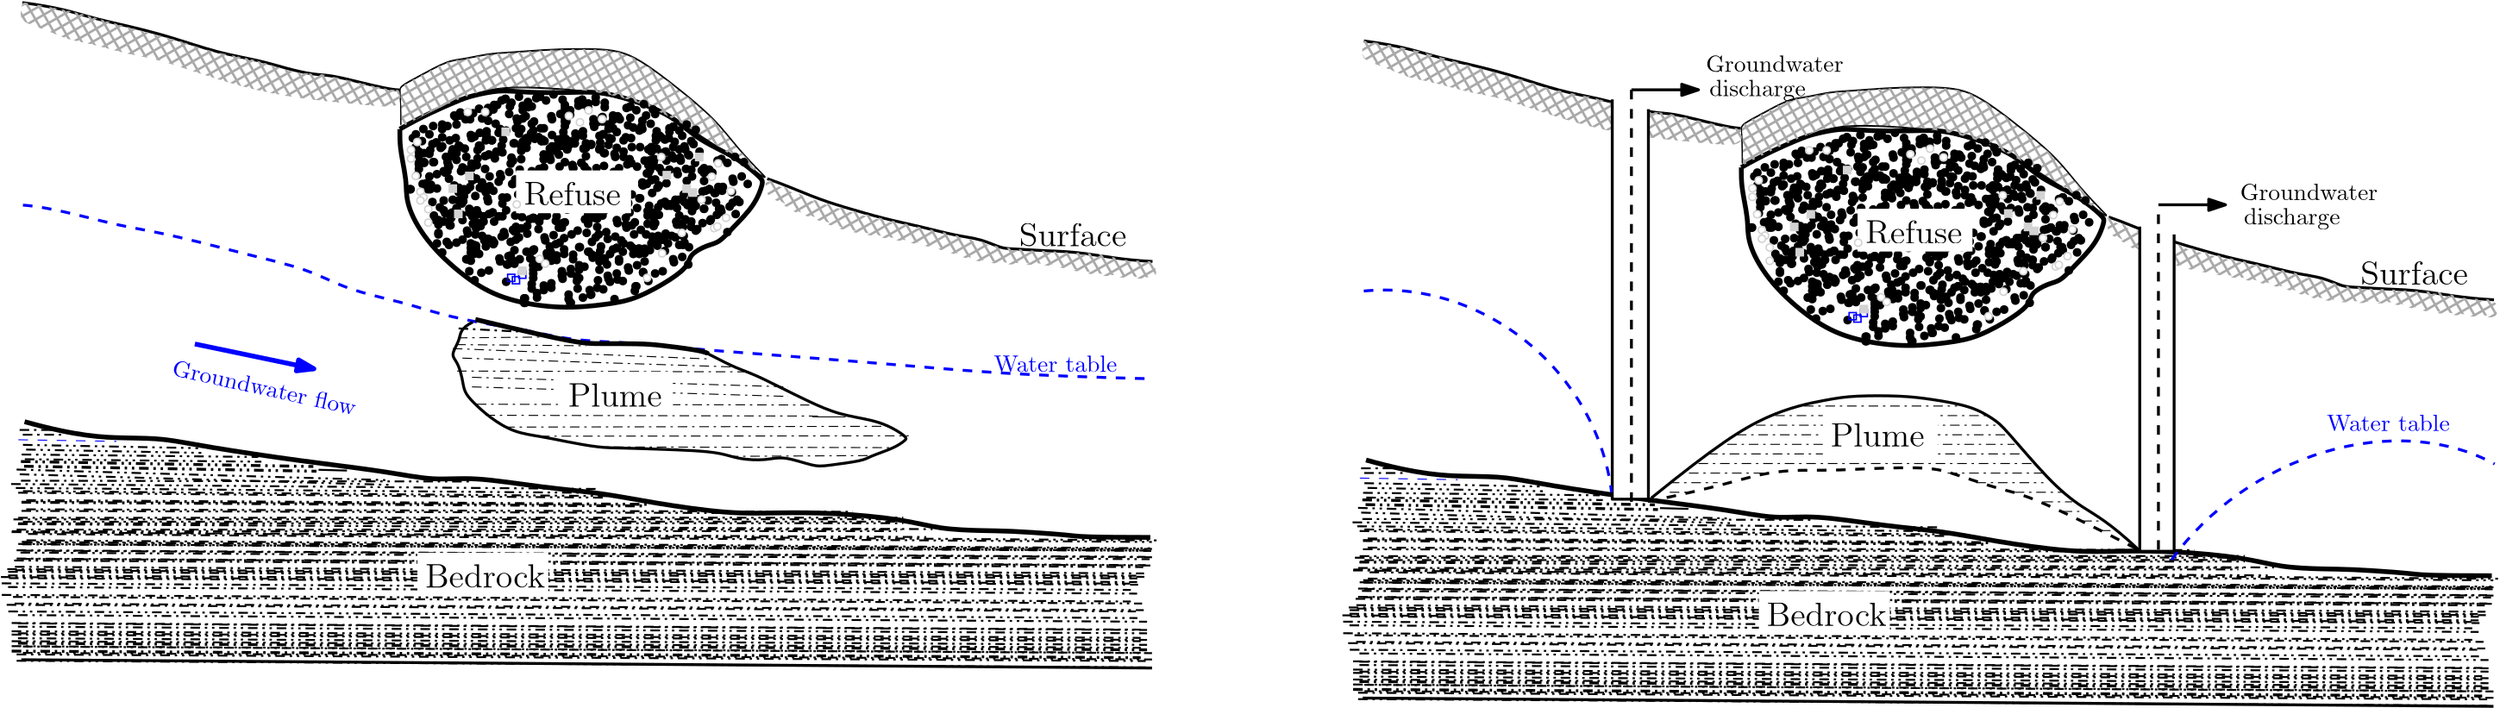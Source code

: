 <?xml version="1.0"?>
<!DOCTYPE ipe SYSTEM "ipe.dtd">
<ipe version="70206" creator="Ipe 7.2.9">
<info created="D:20201211031707" modified="D:20201212130210"/>
<ipestyle name="basic">
<symbol name="arrow/arc(spx)">
<path stroke="sym-stroke" fill="sym-stroke" pen="sym-pen">
0 0 m
-1 0.333 l
-1 -0.333 l
h
</path>
</symbol>
<symbol name="arrow/farc(spx)">
<path stroke="sym-stroke" fill="white" pen="sym-pen">
0 0 m
-1 0.333 l
-1 -0.333 l
h
</path>
</symbol>
<symbol name="arrow/ptarc(spx)">
<path stroke="sym-stroke" fill="sym-stroke" pen="sym-pen">
0 0 m
-1 0.333 l
-0.8 0 l
-1 -0.333 l
h
</path>
</symbol>
<symbol name="arrow/fptarc(spx)">
<path stroke="sym-stroke" fill="white" pen="sym-pen">
0 0 m
-1 0.333 l
-0.8 0 l
-1 -0.333 l
h
</path>
</symbol>
<symbol name="mark/circle(sx)" transformations="translations">
<path fill="sym-stroke">
0.6 0 0 0.6 0 0 e
0.4 0 0 0.4 0 0 e
</path>
</symbol>
<symbol name="mark/disk(sx)" transformations="translations">
<path fill="sym-stroke">
0.6 0 0 0.6 0 0 e
</path>
</symbol>
<symbol name="mark/fdisk(sfx)" transformations="translations">
<group>
<path fill="sym-fill">
0.5 0 0 0.5 0 0 e
</path>
<path fill="sym-stroke" fillrule="eofill">
0.6 0 0 0.6 0 0 e
0.4 0 0 0.4 0 0 e
</path>
</group>
</symbol>
<symbol name="mark/box(sx)" transformations="translations">
<path fill="sym-stroke" fillrule="eofill">
-0.6 -0.6 m
0.6 -0.6 l
0.6 0.6 l
-0.6 0.6 l
h
-0.4 -0.4 m
0.4 -0.4 l
0.4 0.4 l
-0.4 0.4 l
h
</path>
</symbol>
<symbol name="mark/square(sx)" transformations="translations">
<path fill="sym-stroke">
-0.6 -0.6 m
0.6 -0.6 l
0.6 0.6 l
-0.6 0.6 l
h
</path>
</symbol>
<symbol name="mark/fsquare(sfx)" transformations="translations">
<group>
<path fill="sym-fill">
-0.5 -0.5 m
0.5 -0.5 l
0.5 0.5 l
-0.5 0.5 l
h
</path>
<path fill="sym-stroke" fillrule="eofill">
-0.6 -0.6 m
0.6 -0.6 l
0.6 0.6 l
-0.6 0.6 l
h
-0.4 -0.4 m
0.4 -0.4 l
0.4 0.4 l
-0.4 0.4 l
h
</path>
</group>
</symbol>
<symbol name="mark/cross(sx)" transformations="translations">
<group>
<path fill="sym-stroke">
-0.43 -0.57 m
0.57 0.43 l
0.43 0.57 l
-0.57 -0.43 l
h
</path>
<path fill="sym-stroke">
-0.43 0.57 m
0.57 -0.43 l
0.43 -0.57 l
-0.57 0.43 l
h
</path>
</group>
</symbol>
<symbol name="arrow/fnormal(spx)">
<path stroke="sym-stroke" fill="white" pen="sym-pen">
0 0 m
-1 0.333 l
-1 -0.333 l
h
</path>
</symbol>
<symbol name="arrow/pointed(spx)">
<path stroke="sym-stroke" fill="sym-stroke" pen="sym-pen">
0 0 m
-1 0.333 l
-0.8 0 l
-1 -0.333 l
h
</path>
</symbol>
<symbol name="arrow/fpointed(spx)">
<path stroke="sym-stroke" fill="white" pen="sym-pen">
0 0 m
-1 0.333 l
-0.8 0 l
-1 -0.333 l
h
</path>
</symbol>
<symbol name="arrow/linear(spx)">
<path stroke="sym-stroke" pen="sym-pen">
-1 0.333 m
0 0 l
-1 -0.333 l
</path>
</symbol>
<symbol name="arrow/fdouble(spx)">
<path stroke="sym-stroke" fill="white" pen="sym-pen">
0 0 m
-1 0.333 l
-1 -0.333 l
h
-1 0 m
-2 0.333 l
-2 -0.333 l
h
</path>
</symbol>
<symbol name="arrow/double(spx)">
<path stroke="sym-stroke" fill="sym-stroke" pen="sym-pen">
0 0 m
-1 0.333 l
-1 -0.333 l
h
-1 0 m
-2 0.333 l
-2 -0.333 l
h
</path>
</symbol>
<pen name="heavier" value="0.8"/>
<pen name="fat" value="1.2"/>
<pen name="ultrafat" value="2"/>
<symbolsize name="large" value="5"/>
<symbolsize name="small" value="2"/>
<symbolsize name="tiny" value="1.1"/>
<arrowsize name="large" value="10"/>
<arrowsize name="small" value="5"/>
<arrowsize name="tiny" value="3"/>
<color name="red" value="1 0 0"/>
<color name="green" value="0 1 0"/>
<color name="blue" value="0 0 1"/>
<color name="yellow" value="1 1 0"/>
<color name="orange" value="1 0.647 0"/>
<color name="gold" value="1 0.843 0"/>
<color name="purple" value="0.627 0.125 0.941"/>
<color name="gray" value="0.745"/>
<color name="brown" value="0.647 0.165 0.165"/>
<color name="navy" value="0 0 0.502"/>
<color name="pink" value="1 0.753 0.796"/>
<color name="seagreen" value="0.18 0.545 0.341"/>
<color name="turquoise" value="0.251 0.878 0.816"/>
<color name="violet" value="0.933 0.51 0.933"/>
<color name="darkblue" value="0 0 0.545"/>
<color name="darkcyan" value="0 0.545 0.545"/>
<color name="darkgray" value="0.663"/>
<color name="darkgreen" value="0 0.392 0"/>
<color name="darkmagenta" value="0.545 0 0.545"/>
<color name="darkorange" value="1 0.549 0"/>
<color name="darkred" value="0.545 0 0"/>
<color name="lightblue" value="0.678 0.847 0.902"/>
<color name="lightcyan" value="0.878 1 1"/>
<color name="lightgray" value="0.827"/>
<color name="lightgreen" value="0.565 0.933 0.565"/>
<color name="lightyellow" value="1 1 0.878"/>
<dashstyle name="dashed" value="[4] 0"/>
<dashstyle name="dotted" value="[1 3] 0"/>
<dashstyle name="dash dotted" value="[4 2 1 2] 0"/>
<dashstyle name="dash dot dotted" value="[4 2 1 2 1 2] 0"/>
<textsize name="large" value="\large"/>
<textsize name="Large" value="\Large"/>
<textsize name="LARGE" value="\LARGE"/>
<textsize name="huge" value="\huge"/>
<textsize name="Huge" value="\Huge"/>
<textsize name="small" value="\small"/>
<textsize name="footnote" value="\footnotesize"/>
<textsize name="tiny" value="\tiny"/>
<textstyle name="center" begin="\begin{center}" end="\end{center}"/>
<textstyle name="itemize" begin="\begin{itemize}" end="\end{itemize}"/>
<textstyle name="item" begin="\begin{itemize}\item{}" end="\end{itemize}"/>
<gridsize name="4 pts" value="4"/>
<gridsize name="8 pts (~3 mm)" value="8"/>
<gridsize name="16 pts (~6 mm)" value="16"/>
<gridsize name="32 pts (~12 mm)" value="32"/>
<gridsize name="10 pts (~3.5 mm)" value="10"/>
<gridsize name="20 pts (~7 mm)" value="20"/>
<gridsize name="14 pts (~5 mm)" value="14"/>
<gridsize name="28 pts (~10 mm)" value="28"/>
<gridsize name="56 pts (~20 mm)" value="56"/>
<anglesize name="90 deg" value="90"/>
<anglesize name="60 deg" value="60"/>
<anglesize name="45 deg" value="45"/>
<anglesize name="30 deg" value="30"/>
<anglesize name="22.5 deg" value="22.5"/>
<opacity name="10%" value="0.1"/>
<opacity name="30%" value="0.3"/>
<opacity name="50%" value="0.5"/>
<opacity name="75%" value="0.75"/>
<tiling name="falling" angle="-60" step="4" width="1"/>
<tiling name="rising" angle="30" step="4" width="1"/>
</ipestyle>
<page>
<layer name="alpha"/>
<view layers="alpha" active="alpha"/>
<path layer="alpha" matrix="1 0 0 1 512 -16" stroke="black" pen="ultrafat">
73.22 533.459 m
95.303 527.248
117.386 526.558
131.188 526.558
147.75 523.107
189.156 516.896
224.35 512.756
244.363 508.615
259.545 510.685
289.909 505.855
314.062 503.785
334.765 499.644
367.889 494.813
387.212 495.503
410.675 495.503
440.349 492.743
454.841 488.603
473.474 487.912
483.825 487.912
504.528 486.532
510.738 485.842
517.639 485.152
543.173 485.152 c
</path>
<path matrix="1 0 0 1 512 -16" stroke="black" pen="fat">
71.8399 434.085 m
543.863 430.635 l
</path>
<path matrix="1 0 0 1 512 -16" stroke="black" dash="dash dot dotted" pen="heavier">
72.53 439.606 m
543.863 436.846 l
</path>
<path matrix="1 0 0 1 509.93 -14.62" stroke="black" dash="dash dot dotted" pen="fat">
72.53 439.606 m
543.863 436.846 l
</path>
<path matrix="1 0 0 1 509.93 -12.55" stroke="black" dash="dash dot dotted" pen="heavier">
72.53 439.606 m
543.863 436.846 l
</path>
<path matrix="1 0 0 1 509.93 -10.479" stroke="black" dash="dash dot dotted" pen="heavier">
72.53 439.606 m
543.863 436.846 l
</path>
<path matrix="1 0 0 1 509.93 -7.719" stroke="black" dash="dash dot dotted" pen="heavier">
72.53 439.606 m
543.863 436.846 l
</path>
<path matrix="1 0 0 1 509.93 -6.339" stroke="black" dash="dash dot dotted" pen="heavier">
72.53 439.606 m
543.863 436.846 l
</path>
<path matrix="1 0 0 1 509.93 -2.888" stroke="black" dash="dash dot dotted" pen="heavier">
72.53 439.606 m
543.863 436.846 l
</path>
<path matrix="1 0 0 1 508.549 1.942" stroke="black" dash="dash dot dotted" pen="heavier">
72.53 439.606 m
543.863 436.846 l
</path>
<path matrix="1 0 0 1 507.859 4.703" stroke="black" dash="dash dot dotted" pen="heavier">
72.53 439.606 m
543.863 436.846 l
</path>
<path matrix="1 0 0 1 505.789 8.843" stroke="black" dash="dash dot dotted" pen="heavier">
72.53 439.606 m
543.863 436.846 l
</path>
<path matrix="1 0 0 1 505.789 13.673" stroke="black" dash="dash dot dotted" pen="heavier">
72.53 439.606 m
543.863 436.846 l
</path>
<path matrix="1 0 0 1 511.31 20.574" stroke="black" dash="dash dot dotted" pen="heavier">
72.53 439.606 m
543.863 436.846 l
</path>
<path matrix="1 0 0 1 512 24.025" stroke="black" dash="dash dot dotted" pen="heavier">
72.53 439.606 m
543.863 436.846 l
</path>
<path matrix="1 0 0 1 512 27.475" stroke="black" dash="dash dot dotted" pen="heavier">
72.53 439.606 m
543.863 436.846 l
</path>
<path matrix="0.995161 0.00867416 -0.0234566 2.69111 526.78 -712.409" stroke="black" dash="dash dot dotted" pen="heavier">
72.53 439.606 m
543.863 436.846 l
</path>
<path matrix="0.810015 0 0 0.750012 523.709 144.962" stroke="black" dash="dash dot dotted" pen="heavier">
72.53 439.606 m
543.863 436.846 l
</path>
<path matrix="0.732193 0 0 0.374888 532.804 316.08" stroke="black" dash="dash dot dotted" pen="heavier">
72.53 439.606 m
543.863 436.846 l
</path>
<path matrix="0.551749 0 0 0.562552 545.892 237.205" stroke="black" dash="dash dot dotted" pen="fat">
72.53 439.606 m
543.863 436.846 l
</path>
<path matrix="0.51971 0 0 0.750012 546.835 158.764" stroke="black" dash="dash dot dotted" pen="heavier">
72.53 439.606 m
543.863 436.846 l
</path>
<path matrix="0.401072 0 0 0.128855 554.606 436.184" stroke="black" dash="dash dot dotted" pen="heavier">
72.53 439.606 m
543.863 436.846 l
</path>
<path matrix="0.258961 0 0 0.750012 564.913 171.12" stroke="black" dash="dash dot dotted" pen="fat">
72.53 439.606 m
543.863 436.846 l
</path>
<path matrix="1 0 0 1 512 -16" stroke="black" dash="dash dot dotted" pen="heavier">
72.53 523.797 m
145.68 522.417 l
</path>
<path matrix="1 0 0 1 512 -16" stroke="black" dash="dash dotted" pen="heavier">
71.1498 530.008 m
87.712 530.008 l
</path>
<path matrix="1 0 0 1 512 -16" stroke="black" pen="ultrafat">
229.871 655.605 m
239.532 661.126
255.404 668.026
259.545 669.407
271.967 672.167
281.628 670.787
301.641 670.787
314.752 671.477
332.005 665.956
336.835 663.886
345.116 659.745
354.778 650.774
370.65 643.873
381.001 634.902
381.691 633.522
378.241 623.861
368.579 614.199
363.059 607.988
358.228 607.298
350.637 603.158
350.637 599.017
344.426 593.497
328.554 584.525
316.823 582.455
297.5 580.385
274.727 583.835
259.545 591.426
241.603 607.298
232.631 623.171
232.631 632.142
231.941 637.662
229.871 648.014
229.871 652.154
229.871 655.605 c
</path>
<path matrix="1 0 0 1 512 -16" stroke="black" fill="darkgray" tiling="rising">
230.281 657.2 m
230.281 665.052
229.967 671.334
229.653 673.219
238.134 677.616
250.07 684.213
256.352 684.527
267.032 687.04
275.513 687.354
290.59 688.61
302.526 688.924
313.834 688.924
323.571 687.668
332.68 682.642
345.558 672.905
361.892 659.398
371.001 647.148
382.309 635.526
382.309 635.526
382.309 634.898
367.232 644.635
350.898 655.943
330.795 666.309
312.891 670.706
297.186 672.277
277.083 673.219
264.519 671.648
245.987 664.11
231.224 656.257
231.224 656.257 c
</path>
<path matrix="1 0 0 1 512 -15.686" stroke="black" fill="darkgray" tiling="falling">
230.281 657.2 m
230.281 665.052
229.967 671.334
229.653 673.219
238.134 677.616
250.07 684.213
256.352 684.527
267.032 687.04
275.513 687.354
290.59 688.61
302.526 688.924
313.834 688.924
323.571 687.668
332.68 682.642
345.558 672.905
361.892 659.398
371.001 647.148
382.309 635.526
382.309 635.526
382.309 634.898
367.232 644.635
350.898 655.943
330.795 666.309
312.891 670.706
297.186 672.277
277.083 673.219
264.519 671.648
245.987 664.11
231.224 656.257
231.224 656.257 c
</path>
<path matrix="1 0 0 1 512 -16" stroke="black" pen="fat">
72.2856 708.399 m
87.0486 706.514
100.241 702.117
116.575 698.662
134.793 693.95
153.953 687.354
171.857 684.213
182.851 680.758
194.159 678.245
200.755 678.245
213.319 675.104
226.512 671.963
229.653 671.963 c
</path>
<path matrix="1 0 0 1 512 -16" stroke="black" pen="fat">
383.251 634.898 m
388.905 633.013
402.726 627.045
414.348 623.276
432.88 617.936
446.701 615.109
462.092 611.026
472.771 609.769
480.938 605.686
485.964 605.686
498.842 604.744
514.548 604.43
531.509 600.974
544.074 600.346 c
</path>
<use matrix="1 0 0 1 512 -16" name="mark/disk(sx)" pos="251.64 645.892" size="normal" stroke="black"/>
<use matrix="1 0 0 1 512 -16" name="mark/disk(sx)" pos="278.339 655.943" size="normal" stroke="black"/>
<use matrix="1 0 0 1 512 -16" name="mark/disk(sx)" pos="268.288 650.917" size="normal" stroke="black"/>
<use matrix="1 0 0 1 512 -16" name="mark/disk(sx)" pos="265.775 653.116" size="normal" stroke="black"/>
<use matrix="1 0 0 1 512 -16" name="mark/disk(sx)" pos="269.859 657.828" size="normal" stroke="black"/>
<use matrix="1 0 0 1 512 -16" name="mark/disk(sx)" pos="285.878 658.77" size="normal" stroke="black"/>
<use matrix="1 0 0 1 512 -16" name="mark/disk(sx)" pos="289.961 655.943" size="normal" stroke="black"/>
<use matrix="1 0 0 1 512 -16" name="mark/disk(sx)" pos="286.192 651.86" size="normal" stroke="black"/>
<use matrix="1 0 0 1 512 -16" name="mark/disk(sx)" pos="282.109 651.232" size="normal" stroke="black"/>
<use matrix="1 0 0 1 512 -16" name="mark/disk(sx)" pos="272.371 648.719" size="normal" stroke="black"/>
<use matrix="1 0 0 1 512 -16" name="mark/disk(sx)" pos="270.173 645.892" size="normal" stroke="black"/>
<use matrix="1 0 0 1 512 -16" name="mark/disk(sx)" pos="265.461 638.981" size="normal" stroke="black"/>
<use matrix="1 0 0 1 512 -16" name="mark/disk(sx)" pos="260.121 634.27" size="normal" stroke="black"/>
<use matrix="1 0 0 1 512 -16" name="mark/disk(sx)" pos="257.608 638.667" size="normal" stroke="black"/>
<use matrix="1 0 0 1 512 -16" name="mark/disk(sx)" pos="266.089 653.116" size="normal" stroke="black"/>
<use matrix="1 0 0 1 512 -16" name="mark/disk(sx)" pos="261.064 652.488" size="normal" stroke="black"/>
<use matrix="1 0 0 1 512 -16" name="mark/disk(sx)" pos="256.98 647.462" size="normal" stroke="black"/>
<use matrix="1 0 0 1 512 -16" name="mark/disk(sx)" pos="253.525 645.578" size="normal" stroke="black"/>
<use matrix="1 0 0 1 512 -16" name="mark/disk(sx)" pos="251.64 644.321" size="normal" stroke="black"/>
<use matrix="1 0 0 1 512 -16" name="mark/disk(sx)" pos="249.756 638.039" size="normal" stroke="black"/>
<use matrix="1 0 0 1 512 -16" name="mark/disk(sx)" pos="250.384 634.898" size="normal" stroke="black"/>
<use matrix="1 0 0 1 512 -16" name="mark/disk(sx)" pos="248.185 625.789" size="normal" stroke="black"/>
<use matrix="1 0 0 1 512 -16" name="mark/disk(sx)" pos="248.185 621.706" size="normal" stroke="black"/>
<use matrix="1 0 0 1 512 -16" name="mark/disk(sx)" pos="248.813 620.449" size="normal" stroke="black"/>
<use matrix="1 0 0 1 512 -16" name="mark/disk(sx)" pos="251.012 618.25" size="normal" stroke="black"/>
<use matrix="1 0 0 1 512 -16" name="mark/disk(sx)" pos="260.435 616.052" size="normal" stroke="black"/>
<use matrix="1 0 0 1 512 -16" name="mark/disk(sx)" pos="260.435 616.052" size="normal" stroke="black"/>
<use matrix="1 0 0 1 512 -16" name="mark/disk(sx)" pos="260.121 619.193" size="normal" stroke="black"/>
<use matrix="1 0 0 1 512 -16" name="mark/disk(sx)" pos="255.41 638.039" size="normal" stroke="black"/>
<use matrix="1 0 0 1 512 -16" name="mark/disk(sx)" pos="250.384 639.924" size="normal" stroke="black"/>
<use matrix="1 0 0 1 512 -16" name="mark/disk(sx)" pos="248.185 638.039" size="normal" stroke="black"/>
<use matrix="1 0 0 1 512 -16" name="mark/disk(sx)" pos="239.076 650.603" size="normal" stroke="black"/>
<use matrix="1 0 0 1 512 -16" name="mark/disk(sx)" pos="242.217 653.43" size="normal" stroke="black"/>
<use matrix="1 0 0 1 512 -16" name="mark/disk(sx)" pos="253.525 657.514" size="normal" stroke="black"/>
<use matrix="1 0 0 1 512 -16" name="mark/disk(sx)" pos="259.179 659.712" size="normal" stroke="black"/>
<use matrix="1 0 0 1 512 -16" name="mark/disk(sx)" pos="284.936 665.052" size="normal" stroke="black"/>
<use matrix="1 0 0 1 512 -16" name="mark/disk(sx)" pos="298.756 665.68" size="normal" stroke="black"/>
<use matrix="1 0 0 1 512 -16" name="mark/disk(sx)" pos="320.744 660.969" size="normal" stroke="black"/>
<use matrix="1 0 0 1 512 -16" name="mark/disk(sx)" pos="325.141 657.2" size="normal" stroke="black"/>
<use matrix="1 0 0 1 512 -16" name="mark/disk(sx)" pos="330.167 648.09" size="normal" stroke="black"/>
<use matrix="1 0 0 1 512 -16" name="mark/disk(sx)" pos="333.622 642.437" size="normal" stroke="black"/>
<use matrix="1 0 0 1 512 -16" name="mark/disk(sx)" pos="333.622 640.552" size="normal" stroke="black"/>
<use matrix="1 0 0 1 512 -16" name="mark/disk(sx)" pos="333.622 637.097" size="normal" stroke="black"/>
<use matrix="1 0 0 1 512 -16" name="mark/disk(sx)" pos="332.994 632.699" size="normal" stroke="black"/>
<use matrix="1 0 0 1 512 -16" name="mark/disk(sx)" pos="330.167 626.731" size="normal" stroke="black"/>
<use matrix="1 0 0 1 512 -16" name="mark/disk(sx)" pos="329.853 626.731" size="normal" stroke="black"/>
<use matrix="1 0 0 1 512 -16" name="mark/disk(sx)" pos="307.237 622.962" size="normal" stroke="black"/>
<use matrix="1 0 0 1 512 -16" name="mark/disk(sx)" pos="295.301 619.193" size="normal" stroke="black"/>
<use matrix="1 0 0 1 512 -16" name="mark/disk(sx)" pos="287.763 617.936" size="normal" stroke="black"/>
<use matrix="1 0 0 1 512 -16" name="mark/disk(sx)" pos="268.916 629.872" size="normal" stroke="black"/>
<use matrix="1 0 0 1 512 -16" name="mark/disk(sx)" pos="273 651.232" size="normal" stroke="black"/>
<use matrix="1 0 0 1 512 -16" name="mark/disk(sx)" pos="283.051 650.289" size="normal" stroke="black"/>
<use matrix="1 0 0 1 512 -16" name="mark/disk(sx)" pos="313.205 647.148" size="normal" stroke="black"/>
<use matrix="1 0 0 1 512 -16" name="mark/disk(sx)" pos="313.205 647.148" size="normal" stroke="black"/>
<use matrix="1 0 0 1 512 -16" name="mark/disk(sx)" pos="289.019 650.603" size="normal" stroke="black"/>
<use matrix="1 0 0 1 512 -16" name="mark/disk(sx)" pos="289.019 650.603" size="normal" stroke="black"/>
<use matrix="1 0 0 1 512 -16" name="mark/disk(sx)" pos="281.166 650.289" size="normal" stroke="black"/>
<use matrix="1 0 0 1 512 -16" name="mark/disk(sx)" pos="270.173 646.206" size="normal" stroke="black"/>
<use matrix="1 0 0 1 512 -16" name="mark/disk(sx)" pos="292.474 647.462" size="normal" stroke="black"/>
<use matrix="1 0 0 1 512 -16" name="mark/disk(sx)" pos="309.75 649.347" size="normal" stroke="black"/>
<use matrix="1 0 0 1 512 -16" name="mark/disk(sx)" pos="316.975 649.033" size="normal" stroke="black"/>
<use matrix="1 0 0 1 512 -16" name="mark/disk(sx)" pos="326.712 648.09" size="normal" stroke="black"/>
<use matrix="1 0 0 1 512 -16" name="mark/disk(sx)" pos="335.821 641.808" size="normal" stroke="black"/>
<use matrix="1 0 0 1 512 -16" name="mark/disk(sx)" pos="344.93 626.103" size="normal" stroke="black"/>
<use matrix="1 0 0 1 512 -16" name="mark/disk(sx)" pos="344.93 625.475" size="normal" stroke="black"/>
<use matrix="1 0 0 1 512 -16" name="mark/disk(sx)" pos="337.706 622.962" size="normal" stroke="black"/>
<use matrix="1 0 0 1 512 -16" name="mark/disk(sx)" pos="325.77 620.763" size="normal" stroke="black"/>
<use matrix="1 0 0 1 512 -16" name="mark/disk(sx)" pos="253.211 651.86" size="normal" stroke="black"/>
<use matrix="1 0 0 1 512 -16" name="mark/disk(sx)" pos="242.531 646.834" size="normal" stroke="black"/>
<use matrix="1 0 0 1 512 -16" name="mark/disk(sx)" pos="242.217 645.264" size="normal" stroke="black"/>
<use matrix="1 0 0 1 512 -16" name="mark/disk(sx)" pos="248.813 637.411" size="normal" stroke="black"/>
<use matrix="1 0 0 1 512 -16" name="mark/disk(sx)" pos="263.262 631.129" size="normal" stroke="black"/>
<use matrix="1 0 0 1 512 -16" name="mark/disk(sx)" pos="279.282 628.302" size="normal" stroke="black"/>
<use matrix="1 0 0 1 512 -16" name="mark/disk(sx)" pos="284.936 625.475" size="normal" stroke="black"/>
<use matrix="1 0 0 1 512 -16" name="mark/disk(sx)" pos="287.763 613.853" size="normal" stroke="black"/>
<use matrix="1 0 0 1 512 -16" name="mark/disk(sx)" pos="283.051 611.968" size="normal" stroke="black"/>
<use matrix="1 0 0 1 512 -16" name="mark/disk(sx)" pos="268.602 609.141" size="normal" stroke="black"/>
<use matrix="1 0 0 1 512 -16" name="mark/disk(sx)" pos="264.833 616.994" size="normal" stroke="black"/>
<use matrix="1 0 0 1 512 -16" name="mark/disk(sx)" pos="264.833 619.193" size="normal" stroke="black"/>
<use matrix="1 0 0 1 512 -16" name="mark/disk(sx)" pos="265.775 629.244" size="normal" stroke="black"/>
<use matrix="1 0 0 1 512 -16" name="mark/disk(sx)" pos="265.775 631.443" size="normal" stroke="black"/>
<use matrix="1 0 0 1 512 -16" name="mark/disk(sx)" pos="257.923 630.186" size="normal" stroke="black"/>
<use matrix="1 0 0 1 512 -16" name="mark/disk(sx)" pos="256.666 627.674" size="normal" stroke="black"/>
<use matrix="1 0 0 1 512 -16" name="mark/disk(sx)" pos="255.724 624.532" size="normal" stroke="black"/>
<use matrix="1 0 0 1 512 -16" name="mark/disk(sx)" pos="253.525 622.648" size="normal" stroke="black"/>
<use matrix="1 0 0 1 512 -16" name="mark/disk(sx)" pos="245.358 630.815" size="normal" stroke="black"/>
<use matrix="1 0 0 1 512 -16" name="mark/disk(sx)" pos="240.018 641.494" size="normal" stroke="black"/>
<use matrix="1 0 0 1 512 -16" name="mark/disk(sx)" pos="240.018 641.808" size="normal" stroke="black"/>
<use matrix="1 0 0 1 512 -16" name="mark/disk(sx)" pos="242.845 632.385" size="normal" stroke="black"/>
<use matrix="1 0 0 1 512 -16" name="mark/disk(sx)" pos="242.531 630.5" size="normal" stroke="black"/>
<use matrix="1 0 0 1 512 -16" name="mark/disk(sx)" pos="246.615 622.962" size="normal" stroke="black"/>
<use matrix="1 0 0 1 512 -16" name="mark/disk(sx)" pos="251.326 618.564" size="normal" stroke="black"/>
<use matrix="1 0 0 1 512 -16" name="mark/disk(sx)" pos="256.038 609.455" size="normal" stroke="black"/>
<use matrix="1 0 0 1 512 -16" name="mark/disk(sx)" pos="261.692 606.943" size="normal" stroke="black"/>
<use matrix="1 0 0 1 512 -16" name="mark/disk(sx)" pos="276.769 600.974" size="normal" stroke="black"/>
<use matrix="1 0 0 1 512 -16" name="mark/disk(sx)" pos="284.308 601.603" size="normal" stroke="black"/>
<use matrix="1 0 0 1 512 -16" name="mark/disk(sx)" pos="310.064 603.173" size="normal" stroke="black"/>
<use matrix="1 0 0 1 512 -16" name="mark/disk(sx)" pos="313.519 604.744" size="normal" stroke="black"/>
<use matrix="1 0 0 1 512 -16" name="mark/disk(sx)" pos="322.314 609.141" size="normal" stroke="black"/>
<use matrix="1 0 0 1 512 -16" name="mark/disk(sx)" pos="327.654 611.654" size="normal" stroke="black"/>
<use matrix="1 0 0 1 512 -16" name="mark/disk(sx)" pos="336.449 616.366" size="normal" stroke="black"/>
<use matrix="1 0 0 1 512 -16" name="mark/disk(sx)" pos="348.385 628.302" size="normal" stroke="black"/>
<use matrix="1 0 0 1 512 -16" name="mark/disk(sx)" pos="351.84 635.84" size="normal" stroke="black"/>
<use matrix="1 0 0 1 512 -16" name="mark/disk(sx)" pos="340.847 646.206" size="normal" stroke="black"/>
<use matrix="1 0 0 1 512 -16" name="mark/disk(sx)" pos="340.847 646.206" size="normal" stroke="black"/>
<use matrix="1 0 0 1 512 -16" name="mark/disk(sx)" pos="360.321 637.411" size="normal" stroke="black"/>
<use matrix="1 0 0 1 512 -16" name="mark/disk(sx)" pos="362.834 631.443" size="normal" stroke="black"/>
<use matrix="1 0 0 1 512 -16" name="mark/disk(sx)" pos="370.687 626.103" size="normal" stroke="black"/>
<use matrix="1 0 0 1 512 -16" name="mark/disk(sx)" pos="368.802 624.847" size="normal" stroke="black"/>
<use matrix="1 0 0 1 512 -16" name="mark/disk(sx)" pos="350.27 623.904" size="normal" stroke="black"/>
<use matrix="1 0 0 1 512 -16" name="mark/disk(sx)" pos="346.501 619.507" size="normal" stroke="black"/>
<use matrix="1 0 0 1 512 -16" name="mark/disk(sx)" pos="346.501 607.257" size="normal" stroke="black"/>
<use matrix="1 0 0 1 512 -16" name="mark/disk(sx)" pos="340.533 604.744" size="normal" stroke="black"/>
<use matrix="1 0 0 1 512 -16" name="mark/disk(sx)" pos="329.853 603.487" size="normal" stroke="black"/>
<use matrix="1 0 0 1 512 -16" name="mark/disk(sx)" pos="327.34 603.487" size="normal" stroke="black"/>
<use matrix="1 0 0 1 512 -16" name="mark/disk(sx)" pos="321.372 600.346" size="normal" stroke="black"/>
<use matrix="1 0 0 1 512 -16" name="mark/disk(sx)" pos="316.346 599.09" size="normal" stroke="black"/>
<use matrix="1 0 0 1 512 -16" name="mark/disk(sx)" pos="307.237 617.936" size="normal" stroke="black"/>
<use matrix="1 0 0 1 512 -16" name="mark/disk(sx)" pos="307.237 617.936" size="normal" stroke="black"/>
<use matrix="1 0 0 1 512 -16" name="mark/disk(sx)" pos="298.756 616.68" size="normal" stroke="black"/>
<use matrix="1 0 0 1 512 -16" name="mark/disk(sx)" pos="297.814 616.366" size="normal" stroke="black"/>
<use matrix="1 0 0 1 512 -16" name="mark/disk(sx)" pos="297.5 614.481" size="normal" stroke="black"/>
<use matrix="1 0 0 1 512 -16" name="mark/disk(sx)" pos="257.608 644.007" size="normal" stroke="black"/>
<use matrix="1 0 0 1 512 -16" name="mark/disk(sx)" pos="262.32 646.834" size="normal" stroke="black"/>
<use matrix="1 0 0 1 512 -16" name="mark/disk(sx)" pos="263.576 648.09" size="normal" stroke="black"/>
<use matrix="1 0 0 1 512 -16" name="mark/disk(sx)" pos="271.743 655.629" size="normal" stroke="black"/>
<use matrix="1 0 0 1 512 -16" name="mark/disk(sx)" pos="275.513 661.911" size="normal" stroke="black"/>
<use matrix="1 0 0 1 512 -16" name="mark/disk(sx)" pos="275.827 665.052" size="normal" stroke="black"/>
<use matrix="1 0 0 1 512 -16" name="mark/disk(sx)" pos="270.487 665.68" size="normal" stroke="black"/>
<use matrix="1 0 0 1 512 -16" name="mark/disk(sx)" pos="269.23 665.68" size="normal" stroke="black"/>
<use matrix="1 0 0 1 512 -16" name="mark/disk(sx)" pos="262.948 664.11" size="normal" stroke="black"/>
<use matrix="1 0 0 1 512 -16" name="mark/disk(sx)" pos="255.096 662.539" size="normal" stroke="black"/>
<use matrix="1 0 0 1 512 -16" name="mark/disk(sx)" pos="252.583 661.283" size="normal" stroke="black"/>
<use matrix="1 0 0 1 512 -16" name="mark/disk(sx)" pos="243.788 656.885" size="normal" stroke="black"/>
<use matrix="1 0 0 1 512 -16" name="mark/disk(sx)" pos="239.704 655.629" size="normal" stroke="black"/>
<use matrix="1 0 0 1 512 -16" name="mark/disk(sx)" pos="236.563 653.43" size="normal" stroke="black"/>
<use matrix="1 0 0 1 512 -16" name="mark/disk(sx)" pos="235.307 651.86" size="normal" stroke="black"/>
<use matrix="1 0 0 1 512 -16" name="mark/disk(sx)" pos="236.563 648.09" size="normal" stroke="black"/>
<use matrix="1 0 0 1 512 -16" name="mark/disk(sx)" pos="237.82 641.494" size="normal" stroke="black"/>
<use matrix="1 0 0 1 512 -16" name="mark/disk(sx)" pos="237.82 638.981" size="normal" stroke="black"/>
<use matrix="1 0 0 1 512 -16" name="mark/disk(sx)" pos="240.961 633.013" size="normal" stroke="black"/>
<use matrix="1 0 0 1 512 -16" name="mark/disk(sx)" pos="241.589 630.5" size="normal" stroke="black"/>
<use matrix="1 0 0 1 512 -16" name="mark/disk(sx)" pos="243.474 625.161" size="normal" stroke="black"/>
<use matrix="1 0 0 1 512 -16" name="mark/disk(sx)" pos="244.102 619.507" size="normal" stroke="black"/>
<use matrix="1 0 0 1 512 -16" name="mark/disk(sx)" pos="244.73 617.622" size="normal" stroke="black"/>
<use matrix="1 0 0 1 512 -16" name="mark/disk(sx)" pos="245.987 611.654" size="normal" stroke="black"/>
<use matrix="1 0 0 1 512 -16" name="mark/disk(sx)" pos="249.442 608.513" size="normal" stroke="black"/>
<use matrix="1 0 0 1 512 -16" name="mark/disk(sx)" pos="259.493 607.885" size="normal" stroke="black"/>
<use matrix="1 0 0 1 512 -16" name="mark/disk(sx)" pos="272.686 619.193" size="normal" stroke="black"/>
<use matrix="1 0 0 1 512 -16" name="mark/disk(sx)" pos="272.686 627.045" size="normal" stroke="black"/>
<use matrix="1 0 0 1 512 -16" name="mark/disk(sx)" pos="276.141 641.18" size="normal" stroke="black"/>
<use matrix="1 0 0 1 512 -16" name="mark/disk(sx)" pos="277.083 642.437" size="normal" stroke="black"/>
<use matrix="1 0 0 1 512 -16" name="mark/disk(sx)" pos="299.071 651.546" size="normal" stroke="black"/>
<use matrix="1 0 0 1 512 -16" name="mark/disk(sx)" pos="312.263 658.456" size="normal" stroke="black"/>
<use matrix="1 0 0 1 512 -16" name="mark/disk(sx)" pos="314.148 660.341" size="normal" stroke="black"/>
<use matrix="1 0 0 1 512 -16" name="mark/disk(sx)" pos="327.34 656.257" size="normal" stroke="black"/>
<use matrix="1 0 0 1 512 -16" name="mark/disk(sx)" pos="329.853 655.001" size="normal" stroke="black"/>
<use matrix="1 0 0 1 512 -16" name="mark/disk(sx)" pos="339.276 645.578" size="normal" stroke="black"/>
<use matrix="1 0 0 1 512 -16" name="mark/disk(sx)" pos="345.558 638.039" size="normal" stroke="black"/>
<use matrix="1 0 0 1 512 -16" name="mark/disk(sx)" pos="345.872 636.783" size="normal" stroke="black"/>
<use matrix="1 0 0 1 512 -16" name="mark/disk(sx)" pos="341.161 633.013" size="normal" stroke="black"/>
<use matrix="1 0 0 1 512 -16" name="mark/disk(sx)" pos="338.02 632.071" size="normal" stroke="black"/>
<use matrix="1 0 0 1 512 -16" name="mark/disk(sx)" pos="335.193 628.93" size="normal" stroke="black"/>
<use matrix="1 0 0 1 512 -16" name="mark/disk(sx)" pos="321.372 625.161" size="normal" stroke="black"/>
<use matrix="1 0 0 1 512 -16" name="mark/disk(sx)" pos="314.776 621.077" size="normal" stroke="black"/>
<use matrix="1 0 0 1 512 -16" name="mark/disk(sx)" pos="311.007 618.564" size="normal" stroke="black"/>
<use matrix="1 0 0 1 512 -16" name="mark/disk(sx)" pos="308.494 616.052" size="normal" stroke="black"/>
<use matrix="1 0 0 1 512 -16" name="mark/disk(sx)" pos="304.096 613.225" size="normal" stroke="black"/>
<use matrix="1 0 0 1 512 -16" name="mark/disk(sx)" pos="301.583 611.654" size="normal" stroke="black"/>
<use matrix="1 0 0 1 512 -16" name="mark/disk(sx)" pos="298.442 610.084" size="normal" stroke="black"/>
<use matrix="1 0 0 1 512 -16" name="mark/disk(sx)" pos="294.987 607.571" size="normal" stroke="black"/>
<use matrix="1 0 0 1 512 -16" name="mark/disk(sx)" pos="292.474 606.628" size="normal" stroke="black"/>
<use matrix="1 0 0 1 512 -16" name="mark/disk(sx)" pos="285.564 605.058" size="normal" stroke="black"/>
<use matrix="1 0 0 1 512 -16" name="mark/disk(sx)" pos="285.564 605.058" size="normal" stroke="black"/>
<use matrix="1 0 0 1 512 -16" name="mark/disk(sx)" pos="285.25 604.744" size="normal" stroke="black"/>
<use matrix="1 0 0 1 512 -16" name="mark/disk(sx)" pos="263.576 615.109" size="normal" stroke="black"/>
<use matrix="1 0 0 1 512 -16" name="mark/disk(sx)" pos="262.948 615.109" size="normal" stroke="black"/>
<use matrix="1 0 0 1 512 -16" name="mark/disk(sx)" pos="251.955 626.103" size="normal" stroke="black"/>
<use matrix="1 0 0 1 512 -16" name="mark/disk(sx)" pos="323.257 644.007" size="normal" stroke="black"/>
<use matrix="1 0 0 1 512 -16" name="mark/disk(sx)" pos="321.372 639.295" size="normal" stroke="black"/>
<use matrix="1 0 0 1 512 -16" name="mark/disk(sx)" pos="321.372 632.385" size="normal" stroke="black"/>
<use matrix="1 0 0 1 512 -16" name="mark/disk(sx)" pos="317.917 628.616" size="normal" stroke="black"/>
<use matrix="1 0 0 1 512 -16" name="mark/disk(sx)" pos="299.699 630.5" size="normal" stroke="black"/>
<use matrix="1 0 0 1 512 -16" name="mark/disk(sx)" pos="296.558 639.924" size="normal" stroke="black"/>
<use matrix="1 0 0 1 512 -16" name="mark/disk(sx)" pos="293.417 648.405" size="normal" stroke="black"/>
<use matrix="1 0 0 1 512 -16" name="mark/disk(sx)" pos="289.333 651.232" size="normal" stroke="black"/>
<use matrix="1 0 0 1 512 -16" name="mark/disk(sx)" pos="284.622 653.744" size="normal" stroke="black"/>
<use matrix="1 0 0 1 512 -16" name="mark/disk(sx)" pos="279.596 653.744" size="normal" stroke="black"/>
<use matrix="1 0 0 1 512 -16" name="mark/disk(sx)" pos="300.013 662.225" size="normal" stroke="black"/>
<use matrix="1 0 0 1 512 -16" name="mark/disk(sx)" pos="321.686 659.712" size="normal" stroke="black"/>
<use matrix="1 0 0 1 512 -16" name="mark/disk(sx)" pos="331.109 659.084" size="normal" stroke="black"/>
<use matrix="1 0 0 1 512 -16" name="mark/disk(sx)" pos="338.334 652.802" size="normal" stroke="black"/>
<use matrix="1 0 0 1 512 -16" name="mark/disk(sx)" pos="346.501 647.148" size="normal" stroke="black"/>
<use matrix="1 0 0 1 512 -16" name="mark/disk(sx)" pos="350.27 644.949" size="normal" stroke="black"/>
<use matrix="1 0 0 1 512 -16" name="mark/disk(sx)" pos="355.924 638.353" size="normal" stroke="black"/>
<use matrix="1 0 0 1 512 -16" name="mark/disk(sx)" pos="356.866 637.411" size="normal" stroke="black"/>
<use matrix="1 0 0 1 512 -16" name="mark/disk(sx)" pos="354.982 626.417" size="normal" stroke="black"/>
<use matrix="1 0 0 1 512 -16" name="mark/disk(sx)" pos="356.866 622.334" size="normal" stroke="black"/>
<use matrix="1 0 0 1 512 -16" name="mark/disk(sx)" pos="356.866 622.334" size="normal" stroke="black"/>
<use matrix="1 0 0 1 512 -16" name="mark/disk(sx)" pos="359.693 617.936" size="normal" stroke="black"/>
<use matrix="1 0 0 1 512 -16" name="mark/disk(sx)" pos="362.206 619.821" size="normal" stroke="black"/>
<use matrix="1 0 0 1 512 -16" name="mark/disk(sx)" pos="363.148 622.334" size="normal" stroke="black"/>
<use matrix="1 0 0 1 512 -16" name="mark/disk(sx)" pos="361.892 624.847" size="normal" stroke="black"/>
<use matrix="1 0 0 1 512 -16" name="mark/disk(sx)" pos="349.328 638.981" size="normal" stroke="black"/>
<use matrix="1 0 0 1 512 -16" name="mark/disk(sx)" pos="343.36 644.635" size="normal" stroke="black"/>
<use matrix="1 0 0 1 512 -16" name="mark/disk(sx)" pos="343.988 648.09" size="normal" stroke="black"/>
<use matrix="1 0 0 1 512 -16" name="mark/disk(sx)" pos="342.417 654.373" size="normal" stroke="black"/>
<use matrix="1 0 0 1 512 -16" name="mark/disk(sx)" pos="336.449 661.911" size="normal" stroke="black"/>
<use matrix="1 0 0 1 512 -16" name="mark/disk(sx)" pos="332.68 661.283" size="normal" stroke="black"/>
<use matrix="1 0 0 1 512 -16" name="mark/disk(sx)" pos="326.084 660.341" size="normal" stroke="black"/>
<use matrix="1 0 0 1 477.134 3.788" name="mark/disk(sx)" pos="333.622 642.437" size="normal" stroke="black"/>
<use matrix="1 0 0 1 477.134 3.788" name="mark/disk(sx)" pos="333.622 640.552" size="normal" stroke="black"/>
<use matrix="1 0 0 1 477.134 3.788" name="mark/disk(sx)" pos="333.622 637.097" size="normal" stroke="black"/>
<use matrix="1 0 0 1 477.134 3.788" name="mark/disk(sx)" pos="332.994 632.699" size="normal" stroke="black"/>
<use matrix="1 0 0 1 477.134 3.788" name="mark/disk(sx)" pos="330.167 626.731" size="normal" stroke="black"/>
<use matrix="1 0 0 1 477.134 3.788" name="mark/disk(sx)" pos="329.853 626.731" size="normal" stroke="black"/>
<use matrix="1 0 0 1 477.134 3.788" name="mark/disk(sx)" pos="335.821 641.808" size="normal" stroke="black"/>
<use matrix="1 0 0 1 477.134 3.788" name="mark/disk(sx)" pos="348.385 628.302" size="normal" stroke="black"/>
<use matrix="1 0 0 1 477.134 3.788" name="mark/disk(sx)" pos="351.84 635.84" size="normal" stroke="black"/>
<use matrix="1 0 0 1 477.134 3.788" name="mark/disk(sx)" pos="340.847 646.206" size="normal" stroke="black"/>
<use matrix="1 0 0 1 477.134 3.788" name="mark/disk(sx)" pos="340.847 646.206" size="normal" stroke="black"/>
<use matrix="1 0 0 1 477.134 3.788" name="mark/disk(sx)" pos="339.276 645.578" size="normal" stroke="black"/>
<use matrix="1 0 0 1 477.134 3.788" name="mark/disk(sx)" pos="345.558 638.039" size="normal" stroke="black"/>
<use matrix="1 0 0 1 477.134 3.788" name="mark/disk(sx)" pos="345.872 636.783" size="normal" stroke="black"/>
<use matrix="1 0 0 1 477.134 3.788" name="mark/disk(sx)" pos="341.161 633.013" size="normal" stroke="black"/>
<use matrix="1 0 0 1 477.134 3.788" name="mark/disk(sx)" pos="338.02 632.071" size="normal" stroke="black"/>
<use matrix="1 0 0 1 477.134 3.788" name="mark/disk(sx)" pos="335.193 628.93" size="normal" stroke="black"/>
<use matrix="1 0 0 1 477.134 3.788" name="mark/disk(sx)" pos="346.501 647.148" size="normal" stroke="black"/>
<use matrix="1 0 0 1 477.134 3.788" name="mark/disk(sx)" pos="350.27 644.949" size="normal" stroke="black"/>
<use matrix="1 0 0 1 477.134 3.788" name="mark/disk(sx)" pos="349.328 638.981" size="normal" stroke="black"/>
<use matrix="1 0 0 1 477.134 3.788" name="mark/disk(sx)" pos="343.36 644.635" size="normal" stroke="black"/>
<use matrix="1 0 0 1 456.717 -43.642" name="mark/disk(sx)" pos="333.622 642.437" size="normal" stroke="black"/>
<use matrix="1 0 0 1 456.717 -43.642" name="mark/disk(sx)" pos="333.622 640.552" size="normal" stroke="black"/>
<use matrix="1 0 0 1 456.717 -43.642" name="mark/disk(sx)" pos="333.622 637.097" size="normal" stroke="black"/>
<use matrix="1 0 0 1 456.717 -43.642" name="mark/disk(sx)" pos="332.994 632.699" size="normal" stroke="black"/>
<use matrix="1 0 0 1 456.717 -43.642" name="mark/disk(sx)" pos="330.167 626.731" size="normal" stroke="black"/>
<use matrix="1 0 0 1 456.717 -43.642" name="mark/disk(sx)" pos="329.853 626.731" size="normal" stroke="black"/>
<use matrix="1 0 0 1 456.717 -43.642" name="mark/disk(sx)" pos="335.821 641.808" size="normal" stroke="black"/>
<use matrix="1 0 0 1 456.717 -43.642" name="mark/disk(sx)" pos="348.385 628.302" size="normal" stroke="black"/>
<use matrix="1 0 0 1 456.717 -43.642" name="mark/disk(sx)" pos="351.84 635.84" size="normal" stroke="black"/>
<use matrix="1 0 0 1 456.717 -43.642" name="mark/disk(sx)" pos="340.847 646.206" size="normal" stroke="black"/>
<use matrix="1 0 0 1 456.717 -43.642" name="mark/disk(sx)" pos="340.847 646.206" size="normal" stroke="black"/>
<use matrix="1 0 0 1 456.717 -43.642" name="mark/disk(sx)" pos="339.276 645.578" size="normal" stroke="black"/>
<use matrix="1 0 0 1 456.717 -43.642" name="mark/disk(sx)" pos="345.558 638.039" size="normal" stroke="black"/>
<use matrix="1 0 0 1 456.717 -43.642" name="mark/disk(sx)" pos="345.872 636.783" size="normal" stroke="black"/>
<use matrix="1 0 0 1 456.717 -43.642" name="mark/disk(sx)" pos="341.161 633.013" size="normal" stroke="black"/>
<use matrix="1 0 0 1 456.717 -43.642" name="mark/disk(sx)" pos="338.02 632.071" size="normal" stroke="black"/>
<use matrix="1 0 0 1 456.717 -43.642" name="mark/disk(sx)" pos="335.193 628.93" size="normal" stroke="black"/>
<use matrix="1 0 0 1 456.717 -43.642" name="mark/disk(sx)" pos="346.501 647.148" size="normal" stroke="black"/>
<use matrix="1 0 0 1 456.717 -43.642" name="mark/disk(sx)" pos="350.27 644.949" size="normal" stroke="black"/>
<use matrix="1 0 0 1 456.717 -43.642" name="mark/disk(sx)" pos="349.328 638.981" size="normal" stroke="black"/>
<use matrix="1 0 0 1 456.717 -43.642" name="mark/disk(sx)" pos="343.36 644.635" size="normal" stroke="black"/>
<use matrix="1 0 0 1 490.641 -38.302" name="mark/disk(sx)" pos="333.622 642.437" size="normal" stroke="black"/>
<use matrix="1 0 0 1 490.641 -38.302" name="mark/disk(sx)" pos="333.622 640.552" size="normal" stroke="black"/>
<use matrix="1 0 0 1 490.641 -38.302" name="mark/disk(sx)" pos="333.622 637.097" size="normal" stroke="black"/>
<use matrix="1 0 0 1 490.641 -38.302" name="mark/disk(sx)" pos="332.994 632.699" size="normal" stroke="black"/>
<use matrix="1 0 0 1 490.641 -38.302" name="mark/disk(sx)" pos="330.167 626.731" size="normal" stroke="black"/>
<use matrix="1 0 0 1 490.641 -38.302" name="mark/disk(sx)" pos="329.853 626.731" size="normal" stroke="black"/>
<use matrix="1 0 0 1 490.641 -38.302" name="mark/disk(sx)" pos="335.821 641.808" size="normal" stroke="black"/>
<use matrix="1 0 0 1 490.641 -38.302" name="mark/disk(sx)" pos="348.385 628.302" size="normal" stroke="black"/>
<use matrix="1 0 0 1 490.641 -38.302" name="mark/disk(sx)" pos="351.84 635.84" size="normal" stroke="black"/>
<use matrix="1 0 0 1 490.641 -38.302" name="mark/disk(sx)" pos="340.847 646.206" size="normal" stroke="black"/>
<use matrix="1 0 0 1 490.641 -38.302" name="mark/disk(sx)" pos="340.847 646.206" size="normal" stroke="black"/>
<use matrix="1 0 0 1 490.641 -38.302" name="mark/disk(sx)" pos="339.276 645.578" size="normal" stroke="black"/>
<use matrix="1 0 0 1 490.641 -38.302" name="mark/disk(sx)" pos="345.558 638.039" size="normal" stroke="black"/>
<use matrix="1 0 0 1 490.641 -38.302" name="mark/disk(sx)" pos="345.872 636.783" size="normal" stroke="black"/>
<use matrix="1 0 0 1 490.641 -38.302" name="mark/disk(sx)" pos="341.161 633.013" size="normal" stroke="black"/>
<use matrix="1 0 0 1 490.641 -38.302" name="mark/disk(sx)" pos="338.02 632.071" size="normal" stroke="black"/>
<use matrix="1 0 0 1 490.641 -38.302" name="mark/disk(sx)" pos="335.193 628.93" size="normal" stroke="black"/>
<use matrix="1 0 0 1 490.641 -38.302" name="mark/disk(sx)" pos="346.501 647.148" size="normal" stroke="black"/>
<use matrix="1 0 0 1 490.641 -38.302" name="mark/disk(sx)" pos="350.27 644.949" size="normal" stroke="black"/>
<use matrix="1 0 0 1 490.641 -38.302" name="mark/disk(sx)" pos="349.328 638.981" size="normal" stroke="black"/>
<use matrix="1 0 0 1 490.641 -38.302" name="mark/disk(sx)" pos="343.36 644.635" size="normal" stroke="black"/>
<use matrix="1 0 0 1 514.199 -37.988" name="mark/disk(sx)" pos="333.622 642.437" size="normal" stroke="black"/>
<use matrix="1 0 0 1 514.199 -37.988" name="mark/disk(sx)" pos="333.622 640.552" size="normal" stroke="black"/>
<use matrix="1 0 0 1 514.199 -37.988" name="mark/disk(sx)" pos="333.622 637.097" size="normal" stroke="black"/>
<use matrix="1 0 0 1 514.199 -37.988" name="mark/disk(sx)" pos="332.994 632.699" size="normal" stroke="black"/>
<use matrix="1 0 0 1 514.199 -37.988" name="mark/disk(sx)" pos="330.167 626.731" size="normal" stroke="black"/>
<use matrix="1 0 0 1 514.199 -37.988" name="mark/disk(sx)" pos="329.853 626.731" size="normal" stroke="black"/>
<use matrix="1 0 0 1 514.199 -37.988" name="mark/disk(sx)" pos="335.821 641.808" size="normal" stroke="black"/>
<use matrix="1 0 0 1 514.199 -37.988" name="mark/disk(sx)" pos="348.385 628.302" size="normal" stroke="black"/>
<use matrix="1 0 0 1 514.199 -37.988" name="mark/disk(sx)" pos="351.84 635.84" size="normal" stroke="black"/>
<use matrix="1 0 0 1 514.199 -37.988" name="mark/disk(sx)" pos="340.847 646.206" size="normal" stroke="black"/>
<use matrix="1 0 0 1 514.199 -37.988" name="mark/disk(sx)" pos="340.847 646.206" size="normal" stroke="black"/>
<use matrix="1 0 0 1 514.199 -37.988" name="mark/disk(sx)" pos="339.276 645.578" size="normal" stroke="black"/>
<use matrix="1 0 0 1 514.199 -37.988" name="mark/disk(sx)" pos="345.558 638.039" size="normal" stroke="black"/>
<use matrix="1 0 0 1 514.199 -37.988" name="mark/disk(sx)" pos="345.872 636.783" size="normal" stroke="black"/>
<use matrix="1 0 0 1 514.199 -37.988" name="mark/disk(sx)" pos="341.161 633.013" size="normal" stroke="black"/>
<use matrix="1 0 0 1 514.199 -37.988" name="mark/disk(sx)" pos="338.02 632.071" size="normal" stroke="black"/>
<use matrix="1 0 0 1 514.199 -37.988" name="mark/disk(sx)" pos="335.193 628.93" size="normal" stroke="black"/>
<use matrix="1 0 0 1 514.199 -37.988" name="mark/disk(sx)" pos="346.501 647.148" size="normal" stroke="black"/>
<use matrix="1 0 0 1 514.199 -37.988" name="mark/disk(sx)" pos="350.27 644.949" size="normal" stroke="black"/>
<use matrix="1 0 0 1 514.199 -37.988" name="mark/disk(sx)" pos="349.328 638.981" size="normal" stroke="black"/>
<use matrix="1 0 0 1 514.199 -37.988" name="mark/disk(sx)" pos="343.36 644.635" size="normal" stroke="black"/>
<use matrix="1 0 0 1 458.916 -10.032" name="mark/disk(sx)" pos="333.622 642.437" size="normal" stroke="black"/>
<use matrix="1 0 0 1 458.916 -10.032" name="mark/disk(sx)" pos="333.622 640.552" size="normal" stroke="black"/>
<use matrix="1 0 0 1 458.916 -10.032" name="mark/disk(sx)" pos="333.622 637.097" size="normal" stroke="black"/>
<use matrix="1 0 0 1 458.916 -10.032" name="mark/disk(sx)" pos="332.994 632.699" size="normal" stroke="black"/>
<use matrix="1 0 0 1 458.916 -10.032" name="mark/disk(sx)" pos="330.167 626.731" size="normal" stroke="black"/>
<use matrix="1 0 0 1 458.916 -10.032" name="mark/disk(sx)" pos="329.853 626.731" size="normal" stroke="black"/>
<use matrix="1 0 0 1 458.916 -10.032" name="mark/disk(sx)" pos="335.821 641.808" size="normal" stroke="black"/>
<use matrix="1 0 0 1 458.916 -10.032" name="mark/disk(sx)" pos="348.385 628.302" size="normal" stroke="black"/>
<use matrix="1 0 0 1 458.916 -10.032" name="mark/disk(sx)" pos="351.84 635.84" size="normal" stroke="black"/>
<use matrix="1 0 0 1 458.916 -10.032" name="mark/disk(sx)" pos="340.847 646.206" size="normal" stroke="black"/>
<use matrix="1 0 0 1 458.916 -10.032" name="mark/disk(sx)" pos="340.847 646.206" size="normal" stroke="black"/>
<use matrix="1 0 0 1 458.916 -10.032" name="mark/disk(sx)" pos="339.276 645.578" size="normal" stroke="black"/>
<use matrix="1 0 0 1 458.916 -10.032" name="mark/disk(sx)" pos="345.558 638.039" size="normal" stroke="black"/>
<use matrix="1 0 0 1 458.916 -10.032" name="mark/disk(sx)" pos="345.872 636.783" size="normal" stroke="black"/>
<use matrix="1 0 0 1 458.916 -10.032" name="mark/disk(sx)" pos="341.161 633.013" size="normal" stroke="black"/>
<use matrix="1 0 0 1 458.916 -10.032" name="mark/disk(sx)" pos="338.02 632.071" size="normal" stroke="black"/>
<use matrix="1 0 0 1 458.916 -10.032" name="mark/disk(sx)" pos="335.193 628.93" size="normal" stroke="black"/>
<use matrix="1 0 0 1 458.916 -10.032" name="mark/disk(sx)" pos="346.501 647.148" size="normal" stroke="black"/>
<use matrix="1 0 0 1 458.916 -10.032" name="mark/disk(sx)" pos="350.27 644.949" size="normal" stroke="black"/>
<use matrix="1 0 0 1 458.916 -10.032" name="mark/disk(sx)" pos="349.328 638.981" size="normal" stroke="black"/>
<use matrix="1 0 0 1 458.916 -10.032" name="mark/disk(sx)" pos="343.36 644.635" size="normal" stroke="black"/>
<use matrix="1 0 0 1 485.929 -8.776" name="mark/disk(sx)" pos="333.622 642.437" size="normal" stroke="black"/>
<use matrix="1 0 0 1 485.929 -8.776" name="mark/disk(sx)" pos="333.622 640.552" size="normal" stroke="black"/>
<use matrix="1 0 0 1 485.929 -8.776" name="mark/disk(sx)" pos="333.622 637.097" size="normal" stroke="black"/>
<use matrix="1 0 0 1 485.929 -8.776" name="mark/disk(sx)" pos="332.994 632.699" size="normal" stroke="black"/>
<use matrix="1 0 0 1 485.929 -8.776" name="mark/disk(sx)" pos="330.167 626.731" size="normal" stroke="black"/>
<use matrix="1 0 0 1 485.929 -8.776" name="mark/disk(sx)" pos="329.853 626.731" size="normal" stroke="black"/>
<use matrix="1 0 0 1 485.929 -8.776" name="mark/disk(sx)" pos="335.821 641.808" size="normal" stroke="black"/>
<use matrix="1 0 0 1 485.929 -8.776" name="mark/disk(sx)" pos="348.385 628.302" size="normal" stroke="black"/>
<use matrix="1 0 0 1 485.929 -8.776" name="mark/disk(sx)" pos="351.84 635.84" size="normal" stroke="black"/>
<use matrix="1 0 0 1 485.929 -8.776" name="mark/disk(sx)" pos="340.847 646.206" size="normal" stroke="black"/>
<use matrix="1 0 0 1 485.929 -8.776" name="mark/disk(sx)" pos="340.847 646.206" size="normal" stroke="black"/>
<use matrix="1 0 0 1 485.929 -8.776" name="mark/disk(sx)" pos="339.276 645.578" size="normal" stroke="black"/>
<use matrix="1 0 0 1 485.929 -8.776" name="mark/disk(sx)" pos="345.558 638.039" size="normal" stroke="black"/>
<use matrix="1 0 0 1 485.929 -8.776" name="mark/disk(sx)" pos="345.872 636.783" size="normal" stroke="black"/>
<use matrix="1 0 0 1 485.929 -8.776" name="mark/disk(sx)" pos="341.161 633.013" size="normal" stroke="black"/>
<use matrix="1 0 0 1 485.929 -8.776" name="mark/disk(sx)" pos="338.02 632.071" size="normal" stroke="black"/>
<use matrix="1 0 0 1 485.929 -8.776" name="mark/disk(sx)" pos="335.193 628.93" size="normal" stroke="black"/>
<use matrix="1 0 0 1 485.929 -8.776" name="mark/disk(sx)" pos="346.501 647.148" size="normal" stroke="black"/>
<use matrix="1 0 0 1 485.929 -8.776" name="mark/disk(sx)" pos="350.27 644.949" size="normal" stroke="black"/>
<use matrix="1 0 0 1 485.929 -8.776" name="mark/disk(sx)" pos="349.328 638.981" size="normal" stroke="black"/>
<use matrix="1 0 0 1 485.929 -8.776" name="mark/disk(sx)" pos="343.36 644.635" size="normal" stroke="black"/>
<use matrix="1 0 0 1 439.755 -41.443" name="mark/disk(sx)" pos="333.622 642.437" size="normal" stroke="black"/>
<use matrix="1 0 0 1 439.755 -41.443" name="mark/disk(sx)" pos="333.622 640.552" size="normal" stroke="black"/>
<use matrix="1 0 0 1 439.755 -41.443" name="mark/disk(sx)" pos="333.622 637.097" size="normal" stroke="black"/>
<use matrix="1 0 0 1 439.755 -41.443" name="mark/disk(sx)" pos="332.994 632.699" size="normal" stroke="black"/>
<use matrix="1 0 0 1 439.755 -41.443" name="mark/disk(sx)" pos="330.167 626.731" size="normal" stroke="black"/>
<use matrix="1 0 0 1 439.755 -41.443" name="mark/disk(sx)" pos="329.853 626.731" size="normal" stroke="black"/>
<use matrix="1 0 0 1 439.755 -41.443" name="mark/disk(sx)" pos="335.821 641.808" size="normal" stroke="black"/>
<use matrix="1 0 0 1 439.755 -41.443" name="mark/disk(sx)" pos="348.385 628.302" size="normal" stroke="black"/>
<use matrix="1 0 0 1 439.755 -41.443" name="mark/disk(sx)" pos="351.84 635.84" size="normal" stroke="black"/>
<use matrix="1 0 0 1 439.755 -41.443" name="mark/disk(sx)" pos="340.847 646.206" size="normal" stroke="black"/>
<use matrix="1 0 0 1 439.755 -41.443" name="mark/disk(sx)" pos="340.847 646.206" size="normal" stroke="black"/>
<use matrix="1 0 0 1 439.755 -41.443" name="mark/disk(sx)" pos="339.276 645.578" size="normal" stroke="black"/>
<use matrix="1 0 0 1 439.755 -41.443" name="mark/disk(sx)" pos="345.558 638.039" size="normal" stroke="black"/>
<use matrix="1 0 0 1 439.755 -41.443" name="mark/disk(sx)" pos="345.872 636.783" size="normal" stroke="black"/>
<use matrix="1 0 0 1 439.755 -41.443" name="mark/disk(sx)" pos="341.161 633.013" size="normal" stroke="black"/>
<use matrix="1 0 0 1 439.755 -41.443" name="mark/disk(sx)" pos="338.02 632.071" size="normal" stroke="black"/>
<use matrix="1 0 0 1 439.755 -41.443" name="mark/disk(sx)" pos="335.193 628.93" size="normal" stroke="black"/>
<use matrix="1 0 0 1 439.755 -41.443" name="mark/disk(sx)" pos="346.501 647.148" size="normal" stroke="black"/>
<use matrix="1 0 0 1 439.755 -41.443" name="mark/disk(sx)" pos="350.27 644.949" size="normal" stroke="black"/>
<use matrix="1 0 0 1 439.755 -41.443" name="mark/disk(sx)" pos="349.328 638.981" size="normal" stroke="black"/>
<use matrix="1 0 0 1 439.755 -41.443" name="mark/disk(sx)" pos="343.36 644.635" size="normal" stroke="black"/>
<use matrix="1 0 0 1 463.942 -57.776" name="mark/disk(sx)" pos="333.622 642.437" size="normal" stroke="black"/>
<use matrix="1 0 0 1 463.942 -57.776" name="mark/disk(sx)" pos="333.622 640.552" size="normal" stroke="black"/>
<use matrix="1 0 0 1 463.942 -57.776" name="mark/disk(sx)" pos="333.622 637.097" size="normal" stroke="black"/>
<use matrix="1 0 0 1 463.942 -57.776" name="mark/disk(sx)" pos="332.994 632.699" size="normal" stroke="black"/>
<use matrix="1 0 0 1 463.942 -57.776" name="mark/disk(sx)" pos="330.167 626.731" size="normal" stroke="black"/>
<use matrix="1 0 0 1 463.942 -57.776" name="mark/disk(sx)" pos="329.853 626.731" size="normal" stroke="black"/>
<use matrix="1 0 0 1 463.942 -57.776" name="mark/disk(sx)" pos="335.821 641.808" size="normal" stroke="black"/>
<use matrix="1 0 0 1 463.942 -57.776" name="mark/disk(sx)" pos="348.385 628.302" size="normal" stroke="black"/>
<use matrix="1 0 0 1 463.942 -57.776" name="mark/disk(sx)" pos="351.84 635.84" size="normal" stroke="black"/>
<use matrix="1 0 0 1 463.942 -57.776" name="mark/disk(sx)" pos="340.847 646.206" size="normal" stroke="black"/>
<use matrix="1 0 0 1 463.942 -57.776" name="mark/disk(sx)" pos="340.847 646.206" size="normal" stroke="black"/>
<use matrix="1 0 0 1 463.942 -57.776" name="mark/disk(sx)" pos="339.276 645.578" size="normal" stroke="black"/>
<use matrix="1 0 0 1 463.942 -57.776" name="mark/disk(sx)" pos="345.558 638.039" size="normal" stroke="black"/>
<use matrix="1 0 0 1 463.942 -57.776" name="mark/disk(sx)" pos="345.872 636.783" size="normal" stroke="black"/>
<use matrix="1 0 0 1 463.942 -57.776" name="mark/disk(sx)" pos="341.161 633.013" size="normal" stroke="black"/>
<use matrix="1 0 0 1 463.942 -57.776" name="mark/disk(sx)" pos="338.02 632.071" size="normal" stroke="black"/>
<use matrix="1 0 0 1 463.942 -57.776" name="mark/disk(sx)" pos="335.193 628.93" size="normal" stroke="black"/>
<use matrix="1 0 0 1 463.942 -57.776" name="mark/disk(sx)" pos="346.501 647.148" size="normal" stroke="black"/>
<use matrix="1 0 0 1 463.942 -57.776" name="mark/disk(sx)" pos="350.27 644.949" size="normal" stroke="black"/>
<use matrix="1 0 0 1 463.942 -57.776" name="mark/disk(sx)" pos="349.328 638.981" size="normal" stroke="black"/>
<use matrix="1 0 0 1 463.942 -57.776" name="mark/disk(sx)" pos="343.36 644.635" size="normal" stroke="black"/>
<use matrix="1 0 0 1 491.583 -56.206" name="mark/disk(sx)" pos="333.622 642.437" size="normal" stroke="black"/>
<use matrix="1 0 0 1 491.583 -56.206" name="mark/disk(sx)" pos="333.622 640.552" size="normal" stroke="black"/>
<use matrix="1 0 0 1 491.583 -56.206" name="mark/disk(sx)" pos="333.622 637.097" size="normal" stroke="black"/>
<use matrix="1 0 0 1 491.583 -56.206" name="mark/disk(sx)" pos="332.994 632.699" size="normal" stroke="black"/>
<use matrix="1 0 0 1 491.583 -56.206" name="mark/disk(sx)" pos="330.167 626.731" size="normal" stroke="black"/>
<use matrix="1 0 0 1 491.583 -56.206" name="mark/disk(sx)" pos="329.853 626.731" size="normal" stroke="black"/>
<use matrix="1 0 0 1 491.583 -56.206" name="mark/disk(sx)" pos="335.821 641.808" size="normal" stroke="black"/>
<use matrix="1 0 0 1 491.583 -56.206" name="mark/disk(sx)" pos="348.385 628.302" size="normal" stroke="black"/>
<use matrix="1 0 0 1 491.583 -56.206" name="mark/disk(sx)" pos="351.84 635.84" size="normal" stroke="black"/>
<use matrix="1 0 0 1 491.583 -56.206" name="mark/disk(sx)" pos="340.847 646.206" size="normal" stroke="black"/>
<use matrix="1 0 0 1 491.583 -56.206" name="mark/disk(sx)" pos="340.847 646.206" size="normal" stroke="black"/>
<use matrix="1 0 0 1 491.583 -56.206" name="mark/disk(sx)" pos="339.276 645.578" size="normal" stroke="black"/>
<use matrix="1 0 0 1 491.583 -56.206" name="mark/disk(sx)" pos="345.558 638.039" size="normal" stroke="black"/>
<use matrix="1 0 0 1 491.583 -56.206" name="mark/disk(sx)" pos="345.872 636.783" size="normal" stroke="black"/>
<use matrix="1 0 0 1 491.583 -56.206" name="mark/disk(sx)" pos="341.161 633.013" size="normal" stroke="black"/>
<use matrix="1 0 0 1 491.583 -56.206" name="mark/disk(sx)" pos="338.02 632.071" size="normal" stroke="black"/>
<use matrix="1 0 0 1 491.583 -56.206" name="mark/disk(sx)" pos="335.193 628.93" size="normal" stroke="black"/>
<use matrix="1 0 0 1 491.583 -56.206" name="mark/disk(sx)" pos="346.501 647.148" size="normal" stroke="black"/>
<use matrix="1 0 0 1 491.583 -56.206" name="mark/disk(sx)" pos="350.27 644.949" size="normal" stroke="black"/>
<use matrix="1 0 0 1 491.583 -56.206" name="mark/disk(sx)" pos="349.328 638.981" size="normal" stroke="black"/>
<use matrix="1 0 0 1 491.583 -56.206" name="mark/disk(sx)" pos="343.36 644.635" size="normal" stroke="black"/>
<use matrix="1 0 0 1 535.244 -19.141" name="mark/disk(sx)" pos="333.622 642.437" size="normal" stroke="black"/>
<use matrix="1 0 0 1 535.244 -19.141" name="mark/disk(sx)" pos="333.622 640.552" size="normal" stroke="black"/>
<use matrix="1 0 0 1 535.244 -19.141" name="mark/disk(sx)" pos="333.622 637.097" size="normal" stroke="black"/>
<use matrix="1 0 0 1 535.244 -19.141" name="mark/disk(sx)" pos="332.994 632.699" size="normal" stroke="black"/>
<use matrix="1 0 0 1 535.244 -19.141" name="mark/disk(sx)" pos="330.167 626.731" size="normal" stroke="black"/>
<use matrix="1 0 0 1 535.244 -19.141" name="mark/disk(sx)" pos="329.853 626.731" size="normal" stroke="black"/>
<use matrix="1 0 0 1 535.244 -19.141" name="mark/disk(sx)" pos="335.821 641.808" size="normal" stroke="black"/>
<use matrix="1 0 0 1 535.244 -19.141" name="mark/disk(sx)" pos="348.385 628.302" size="normal" stroke="black"/>
<use matrix="1 0 0 1 535.244 -19.141" name="mark/disk(sx)" pos="351.84 635.84" size="normal" stroke="black"/>
<use matrix="1 0 0 1 535.244 -19.141" name="mark/disk(sx)" pos="340.847 646.206" size="normal" stroke="black"/>
<use matrix="1 0 0 1 535.244 -19.141" name="mark/disk(sx)" pos="340.847 646.206" size="normal" stroke="black"/>
<use matrix="1 0 0 1 535.244 -19.141" name="mark/disk(sx)" pos="339.276 645.578" size="normal" stroke="black"/>
<use matrix="1 0 0 1 535.244 -19.141" name="mark/disk(sx)" pos="345.558 638.039" size="normal" stroke="black"/>
<use matrix="1 0 0 1 535.244 -19.141" name="mark/disk(sx)" pos="345.872 636.783" size="normal" stroke="black"/>
<use matrix="1 0 0 1 535.244 -19.141" name="mark/disk(sx)" pos="341.161 633.013" size="normal" stroke="black"/>
<use matrix="1 0 0 1 535.244 -19.141" name="mark/disk(sx)" pos="338.02 632.071" size="normal" stroke="black"/>
<use matrix="1 0 0 1 535.244 -19.141" name="mark/disk(sx)" pos="335.193 628.93" size="normal" stroke="black"/>
<use matrix="1 0 0 1 535.244 -19.141" name="mark/disk(sx)" pos="346.501 647.148" size="normal" stroke="black"/>
<use matrix="1 0 0 1 535.244 -19.141" name="mark/disk(sx)" pos="350.27 644.949" size="normal" stroke="black"/>
<use matrix="1 0 0 1 535.244 -19.141" name="mark/disk(sx)" pos="349.328 638.981" size="normal" stroke="black"/>
<use matrix="1 0 0 1 535.244 -19.141" name="mark/disk(sx)" pos="343.36 644.635" size="normal" stroke="black"/>
<use matrix="1 0 0 1 459.544 6.93" name="mark/disk(sx)" pos="333.622 642.437" size="normal" stroke="black"/>
<use matrix="1 0 0 1 459.544 6.93" name="mark/disk(sx)" pos="333.622 640.552" size="normal" stroke="black"/>
<use matrix="1 0 0 1 459.544 6.93" name="mark/disk(sx)" pos="333.622 637.097" size="normal" stroke="black"/>
<use matrix="1 0 0 1 459.544 6.93" name="mark/disk(sx)" pos="332.994 632.699" size="normal" stroke="black"/>
<use matrix="1 0 0 1 459.544 6.93" name="mark/disk(sx)" pos="330.167 626.731" size="normal" stroke="black"/>
<use matrix="1 0 0 1 459.544 6.93" name="mark/disk(sx)" pos="329.853 626.731" size="normal" stroke="black"/>
<use matrix="1 0 0 1 459.544 6.93" name="mark/disk(sx)" pos="335.821 641.808" size="normal" stroke="black"/>
<use matrix="1 0 0 1 459.544 6.93" name="mark/disk(sx)" pos="348.385 628.302" size="normal" stroke="black"/>
<use matrix="1 0 0 1 459.544 6.93" name="mark/disk(sx)" pos="351.84 635.84" size="normal" stroke="black"/>
<use matrix="1 0 0 1 459.544 6.93" name="mark/disk(sx)" pos="340.847 646.206" size="normal" stroke="black"/>
<use matrix="1 0 0 1 459.544 6.93" name="mark/disk(sx)" pos="340.847 646.206" size="normal" stroke="black"/>
<use matrix="1 0 0 1 459.544 6.93" name="mark/disk(sx)" pos="339.276 645.578" size="normal" stroke="black"/>
<use matrix="1 0 0 1 459.544 6.93" name="mark/disk(sx)" pos="345.558 638.039" size="normal" stroke="black"/>
<use matrix="1 0 0 1 459.544 6.93" name="mark/disk(sx)" pos="345.872 636.783" size="normal" stroke="black"/>
<use matrix="1 0 0 1 459.544 6.93" name="mark/disk(sx)" pos="341.161 633.013" size="normal" stroke="black"/>
<use matrix="1 0 0 1 459.544 6.93" name="mark/disk(sx)" pos="338.02 632.071" size="normal" stroke="black"/>
<use matrix="1 0 0 1 459.544 6.93" name="mark/disk(sx)" pos="335.193 628.93" size="normal" stroke="black"/>
<use matrix="1 0 0 1 459.544 6.93" name="mark/disk(sx)" pos="346.501 647.148" size="normal" stroke="black"/>
<use matrix="1 0 0 1 459.544 6.93" name="mark/disk(sx)" pos="350.27 644.949" size="normal" stroke="black"/>
<use matrix="1 0 0 1 459.544 6.93" name="mark/disk(sx)" pos="349.328 638.981" size="normal" stroke="black"/>
<use matrix="1 0 0 1 459.544 6.93" name="mark/disk(sx)" pos="343.36 644.635" size="normal" stroke="black"/>
<use matrix="1 0 0 1 425.935 -0.923" name="mark/disk(sx)" pos="333.622 642.437" size="normal" stroke="black"/>
<use matrix="1 0 0 1 425.935 -0.923" name="mark/disk(sx)" pos="333.622 640.552" size="normal" stroke="black"/>
<use matrix="1 0 0 1 425.935 -0.923" name="mark/disk(sx)" pos="333.622 637.097" size="normal" stroke="black"/>
<use matrix="1 0 0 1 425.935 -0.923" name="mark/disk(sx)" pos="332.994 632.699" size="normal" stroke="black"/>
<use matrix="1 0 0 1 425.935 -0.923" name="mark/disk(sx)" pos="330.167 626.731" size="normal" stroke="black"/>
<use matrix="1 0 0 1 425.935 -0.923" name="mark/disk(sx)" pos="329.853 626.731" size="normal" stroke="black"/>
<use matrix="1 0 0 1 425.935 -0.923" name="mark/disk(sx)" pos="335.821 641.808" size="normal" stroke="black"/>
<use matrix="1 0 0 1 425.935 -0.923" name="mark/disk(sx)" pos="348.385 628.302" size="normal" stroke="black"/>
<use matrix="1 0 0 1 425.935 -0.923" name="mark/disk(sx)" pos="351.84 635.84" size="normal" stroke="black"/>
<use matrix="1 0 0 1 425.935 -0.923" name="mark/disk(sx)" pos="340.847 646.206" size="normal" stroke="black"/>
<use matrix="1 0 0 1 425.935 -0.923" name="mark/disk(sx)" pos="340.847 646.206" size="normal" stroke="black"/>
<use matrix="1 0 0 1 425.935 -0.923" name="mark/disk(sx)" pos="339.276 645.578" size="normal" stroke="black"/>
<use matrix="1 0 0 1 425.935 -0.923" name="mark/disk(sx)" pos="345.558 638.039" size="normal" stroke="black"/>
<use matrix="1 0 0 1 425.935 -0.923" name="mark/disk(sx)" pos="345.872 636.783" size="normal" stroke="black"/>
<use matrix="1 0 0 1 425.935 -0.923" name="mark/disk(sx)" pos="341.161 633.013" size="normal" stroke="black"/>
<use matrix="1 0 0 1 425.935 -0.923" name="mark/disk(sx)" pos="338.02 632.071" size="normal" stroke="black"/>
<use matrix="1 0 0 1 425.935 -0.923" name="mark/disk(sx)" pos="335.193 628.93" size="normal" stroke="black"/>
<use matrix="1 0 0 1 425.935 -0.923" name="mark/disk(sx)" pos="346.501 647.148" size="normal" stroke="black"/>
<use matrix="1 0 0 1 425.935 -0.923" name="mark/disk(sx)" pos="350.27 644.949" size="normal" stroke="black"/>
<use matrix="1 0 0 1 425.935 -0.923" name="mark/disk(sx)" pos="349.328 638.981" size="normal" stroke="black"/>
<use matrix="1 0 0 1 425.935 -0.923" name="mark/disk(sx)" pos="343.36 644.635" size="normal" stroke="black"/>
<use matrix="1 0 0 1 438.185 -17.257" name="mark/disk(sx)" pos="333.622 642.437" size="normal" stroke="black"/>
<use matrix="1 0 0 1 438.185 -17.257" name="mark/disk(sx)" pos="333.622 640.552" size="normal" stroke="black"/>
<use matrix="1 0 0 1 438.185 -17.257" name="mark/disk(sx)" pos="333.622 637.097" size="normal" stroke="black"/>
<use matrix="1 0 0 1 438.185 -17.257" name="mark/disk(sx)" pos="332.994 632.699" size="normal" stroke="black"/>
<use matrix="1 0 0 1 438.185 -17.257" name="mark/disk(sx)" pos="330.167 626.731" size="normal" stroke="black"/>
<use matrix="1 0 0 1 438.185 -17.257" name="mark/disk(sx)" pos="329.853 626.731" size="normal" stroke="black"/>
<use matrix="1 0 0 1 438.185 -17.257" name="mark/disk(sx)" pos="335.821 641.808" size="normal" stroke="black"/>
<use matrix="1 0 0 1 438.185 -17.257" name="mark/disk(sx)" pos="348.385 628.302" size="normal" stroke="black"/>
<use matrix="1 0 0 1 438.185 -17.257" name="mark/disk(sx)" pos="351.84 635.84" size="normal" stroke="black"/>
<use matrix="1 0 0 1 438.185 -17.257" name="mark/disk(sx)" pos="340.847 646.206" size="normal" stroke="black"/>
<use matrix="1 0 0 1 438.185 -17.257" name="mark/disk(sx)" pos="340.847 646.206" size="normal" stroke="black"/>
<use matrix="1 0 0 1 438.185 -17.257" name="mark/disk(sx)" pos="339.276 645.578" size="normal" stroke="black"/>
<use matrix="1 0 0 1 438.185 -17.257" name="mark/disk(sx)" pos="345.558 638.039" size="normal" stroke="black"/>
<use matrix="1 0 0 1 438.185 -17.257" name="mark/disk(sx)" pos="345.872 636.783" size="normal" stroke="black"/>
<use matrix="1 0 0 1 438.185 -17.257" name="mark/disk(sx)" pos="341.161 633.013" size="normal" stroke="black"/>
<use matrix="1 0 0 1 438.185 -17.257" name="mark/disk(sx)" pos="338.02 632.071" size="normal" stroke="black"/>
<use matrix="1 0 0 1 438.185 -17.257" name="mark/disk(sx)" pos="335.193 628.93" size="normal" stroke="black"/>
<use matrix="1 0 0 1 438.185 -17.257" name="mark/disk(sx)" pos="346.501 647.148" size="normal" stroke="black"/>
<use matrix="1 0 0 1 438.185 -17.257" name="mark/disk(sx)" pos="350.27 644.949" size="normal" stroke="black"/>
<use matrix="1 0 0 1 438.185 -17.257" name="mark/disk(sx)" pos="349.328 638.981" size="normal" stroke="black"/>
<use matrix="1 0 0 1 438.185 -17.257" name="mark/disk(sx)" pos="343.36 644.635" size="normal" stroke="black"/>
<use matrix="1 0 0 1 513.256 -10.346" name="mark/disk(sx)" pos="333.622 642.437" size="normal" stroke="black"/>
<use matrix="1 0 0 1 513.256 -10.346" name="mark/disk(sx)" pos="333.622 640.552" size="normal" stroke="black"/>
<use matrix="1 0 0 1 513.256 -10.346" name="mark/disk(sx)" pos="333.622 637.097" size="normal" stroke="black"/>
<use matrix="1 0 0 1 513.256 -10.346" name="mark/disk(sx)" pos="332.994 632.699" size="normal" stroke="black"/>
<use matrix="1 0 0 1 513.256 -10.346" name="mark/disk(sx)" pos="330.167 626.731" size="normal" stroke="black"/>
<use matrix="1 0 0 1 513.256 -10.346" name="mark/disk(sx)" pos="329.853 626.731" size="normal" stroke="black"/>
<use matrix="1 0 0 1 513.256 -10.346" name="mark/disk(sx)" pos="335.821 641.808" size="normal" stroke="black"/>
<use matrix="1 0 0 1 513.256 -10.346" name="mark/disk(sx)" pos="348.385 628.302" size="normal" stroke="black"/>
<use matrix="1 0 0 1 513.256 -10.346" name="mark/disk(sx)" pos="351.84 635.84" size="normal" stroke="black"/>
<use matrix="1 0 0 1 513.256 -10.346" name="mark/disk(sx)" pos="340.847 646.206" size="normal" stroke="black"/>
<use matrix="1 0 0 1 513.256 -10.346" name="mark/disk(sx)" pos="340.847 646.206" size="normal" stroke="black"/>
<use matrix="1 0 0 1 513.256 -10.346" name="mark/disk(sx)" pos="339.276 645.578" size="normal" stroke="black"/>
<use matrix="1 0 0 1 513.256 -10.346" name="mark/disk(sx)" pos="345.558 638.039" size="normal" stroke="black"/>
<use matrix="1 0 0 1 513.256 -10.346" name="mark/disk(sx)" pos="345.872 636.783" size="normal" stroke="black"/>
<use matrix="1 0 0 1 513.256 -10.346" name="mark/disk(sx)" pos="341.161 633.013" size="normal" stroke="black"/>
<use matrix="1 0 0 1 513.256 -10.346" name="mark/disk(sx)" pos="338.02 632.071" size="normal" stroke="black"/>
<use matrix="1 0 0 1 513.256 -10.346" name="mark/disk(sx)" pos="335.193 628.93" size="normal" stroke="black"/>
<use matrix="1 0 0 1 513.256 -10.346" name="mark/disk(sx)" pos="346.501 647.148" size="normal" stroke="black"/>
<use matrix="1 0 0 1 513.256 -10.346" name="mark/disk(sx)" pos="350.27 644.949" size="normal" stroke="black"/>
<use matrix="1 0 0 1 513.256 -10.346" name="mark/disk(sx)" pos="349.328 638.981" size="normal" stroke="black"/>
<use matrix="1 0 0 1 513.256 -10.346" name="mark/disk(sx)" pos="343.36 644.635" size="normal" stroke="black"/>
<use matrix="1 0 0 1 437.871 -52.437" name="mark/disk(sx)" pos="333.622 642.437" size="normal" stroke="black"/>
<use matrix="1 0 0 1 437.871 -52.437" name="mark/disk(sx)" pos="333.622 640.552" size="normal" stroke="black"/>
<use matrix="1 0 0 1 437.871 -52.437" name="mark/disk(sx)" pos="333.622 637.097" size="normal" stroke="black"/>
<use matrix="1 0 0 1 437.871 -52.437" name="mark/disk(sx)" pos="332.994 632.699" size="normal" stroke="black"/>
<use matrix="1 0 0 1 437.871 -52.437" name="mark/disk(sx)" pos="335.821 641.808" size="normal" stroke="black"/>
<use matrix="1 0 0 1 437.871 -52.437" name="mark/disk(sx)" pos="348.385 628.302" size="normal" stroke="black"/>
<use matrix="1 0 0 1 437.871 -52.437" name="mark/disk(sx)" pos="351.84 635.84" size="normal" stroke="black"/>
<use matrix="1 0 0 1 437.871 -52.437" name="mark/disk(sx)" pos="340.847 646.206" size="normal" stroke="black"/>
<use matrix="1 0 0 1 437.871 -52.437" name="mark/disk(sx)" pos="340.847 646.206" size="normal" stroke="black"/>
<use matrix="1 0 0 1 437.871 -52.437" name="mark/disk(sx)" pos="339.276 645.578" size="normal" stroke="black"/>
<use matrix="1 0 0 1 437.871 -52.437" name="mark/disk(sx)" pos="345.558 638.039" size="normal" stroke="black"/>
<use matrix="1 0 0 1 437.871 -52.437" name="mark/disk(sx)" pos="345.872 636.783" size="normal" stroke="black"/>
<use matrix="1 0 0 1 437.871 -52.437" name="mark/disk(sx)" pos="341.161 633.013" size="normal" stroke="black"/>
<use matrix="1 0 0 1 437.871 -52.437" name="mark/disk(sx)" pos="338.02 632.071" size="normal" stroke="black"/>
<use matrix="1 0 0 1 437.871 -52.437" name="mark/disk(sx)" pos="335.193 628.93" size="normal" stroke="black"/>
<use matrix="1 0 0 1 437.871 -52.437" name="mark/disk(sx)" pos="346.501 647.148" size="normal" stroke="black"/>
<use matrix="1 0 0 1 437.871 -52.437" name="mark/disk(sx)" pos="350.27 644.949" size="normal" stroke="black"/>
<use matrix="1 0 0 1 437.871 -52.437" name="mark/disk(sx)" pos="349.328 638.981" size="normal" stroke="black"/>
<use matrix="1 0 0 1 437.871 -52.437" name="mark/disk(sx)" pos="343.36 644.635" size="normal" stroke="black"/>
<use matrix="1 0 0 1 510.43 -52.751" name="mark/disk(sx)" pos="333.622 642.437" size="normal" stroke="black"/>
<use matrix="1 0 0 1 510.43 -52.751" name="mark/disk(sx)" pos="333.622 640.552" size="normal" stroke="black"/>
<use matrix="1 0 0 1 510.43 -52.751" name="mark/disk(sx)" pos="333.622 637.097" size="normal" stroke="black"/>
<use matrix="1 0 0 1 510.43 -52.751" name="mark/disk(sx)" pos="332.994 632.699" size="normal" stroke="black"/>
<use matrix="1 0 0 1 510.43 -52.751" name="mark/disk(sx)" pos="330.167 626.731" size="normal" stroke="black"/>
<use matrix="1 0 0 1 510.43 -52.751" name="mark/disk(sx)" pos="329.853 626.731" size="normal" stroke="black"/>
<use matrix="1 0 0 1 510.43 -52.751" name="mark/disk(sx)" pos="335.821 641.808" size="normal" stroke="black"/>
<use matrix="1 0 0 1 510.43 -52.751" name="mark/disk(sx)" pos="351.84 635.84" size="normal" stroke="black"/>
<use matrix="1 0 0 1 510.43 -52.751" name="mark/disk(sx)" pos="340.847 646.206" size="normal" stroke="black"/>
<use matrix="1 0 0 1 510.43 -52.751" name="mark/disk(sx)" pos="340.847 646.206" size="normal" stroke="black"/>
<use matrix="1 0 0 1 510.43 -52.751" name="mark/disk(sx)" pos="339.276 645.578" size="normal" stroke="black"/>
<use matrix="1 0 0 1 510.43 -52.751" name="mark/disk(sx)" pos="345.558 638.039" size="normal" stroke="black"/>
<use matrix="1 0 0 1 510.43 -52.751" name="mark/disk(sx)" pos="345.872 636.783" size="normal" stroke="black"/>
<use matrix="1 0 0 1 510.43 -52.751" name="mark/disk(sx)" pos="341.161 633.013" size="normal" stroke="black"/>
<use matrix="1 0 0 1 510.43 -52.751" name="mark/disk(sx)" pos="338.02 632.071" size="normal" stroke="black"/>
<use matrix="1 0 0 1 510.43 -52.751" name="mark/disk(sx)" pos="335.193 628.93" size="normal" stroke="black"/>
<use matrix="1 0 0 1 510.43 -52.751" name="mark/disk(sx)" pos="346.501 647.148" size="normal" stroke="black"/>
<use matrix="1 0 0 1 510.43 -52.751" name="mark/disk(sx)" pos="350.27 644.949" size="normal" stroke="black"/>
<use matrix="1 0 0 1 510.43 -52.751" name="mark/disk(sx)" pos="349.328 638.981" size="normal" stroke="black"/>
<use matrix="1 0 0 1 510.43 -52.751" name="mark/disk(sx)" pos="343.36 644.635" size="normal" stroke="black"/>
<use matrix="1 0 0 1 530.218 -31.706" name="mark/disk(sx)" pos="333.622 642.437" size="normal" stroke="black"/>
<use matrix="1 0 0 1 530.218 -31.706" name="mark/disk(sx)" pos="333.622 640.552" size="normal" stroke="black"/>
<use matrix="1 0 0 1 530.218 -31.706" name="mark/disk(sx)" pos="333.622 637.097" size="normal" stroke="black"/>
<use matrix="1 0 0 1 530.218 -31.706" name="mark/disk(sx)" pos="332.994 632.699" size="normal" stroke="black"/>
<use matrix="1 0 0 1 530.218 -31.706" name="mark/disk(sx)" pos="330.167 626.731" size="normal" stroke="black"/>
<use matrix="1 0 0 1 530.218 -31.706" name="mark/disk(sx)" pos="329.853 626.731" size="normal" stroke="black"/>
<use matrix="1 0 0 1 530.218 -31.706" name="mark/disk(sx)" pos="335.821 641.808" size="normal" stroke="black"/>
<use matrix="1 0 0 1 530.218 -31.706" name="mark/disk(sx)" pos="348.385 628.302" size="normal" stroke="black"/>
<use matrix="1 0 0 1 530.218 -31.706" name="mark/disk(sx)" pos="351.84 635.84" size="normal" stroke="black"/>
<use matrix="1 0 0 1 530.218 -31.706" name="mark/disk(sx)" pos="340.847 646.206" size="normal" stroke="black"/>
<use matrix="1 0 0 1 530.218 -31.706" name="mark/disk(sx)" pos="340.847 646.206" size="normal" stroke="black"/>
<use matrix="1 0 0 1 530.218 -31.706" name="mark/disk(sx)" pos="339.276 645.578" size="normal" stroke="black"/>
<use matrix="1 0 0 1 530.218 -31.706" name="mark/disk(sx)" pos="345.558 638.039" size="normal" stroke="black"/>
<use matrix="1 0 0 1 530.218 -31.706" name="mark/disk(sx)" pos="345.872 636.783" size="normal" stroke="black"/>
<use matrix="1 0 0 1 530.218 -31.706" name="mark/disk(sx)" pos="341.161 633.013" size="normal" stroke="black"/>
<use matrix="1 0 0 1 530.218 -31.706" name="mark/disk(sx)" pos="338.02 632.071" size="normal" stroke="black"/>
<use matrix="1 0 0 1 530.218 -31.706" name="mark/disk(sx)" pos="335.193 628.93" size="normal" stroke="black"/>
<use matrix="1 0 0 1 530.218 -31.706" name="mark/disk(sx)" pos="346.501 647.148" size="normal" stroke="black"/>
<use matrix="1 0 0 1 530.218 -31.706" name="mark/disk(sx)" pos="350.27 644.949" size="normal" stroke="black"/>
<use matrix="1 0 0 1 530.218 -31.706" name="mark/disk(sx)" pos="349.328 638.981" size="normal" stroke="black"/>
<use matrix="1 0 0 1 530.218 -31.706" name="mark/disk(sx)" pos="343.36 644.635" size="normal" stroke="black"/>
<use matrix="1 0 0 1 515.141 -5.635" name="mark/disk(sx)" pos="333.622 642.437" size="normal" stroke="black"/>
<use matrix="1 0 0 1 515.141 -5.635" name="mark/disk(sx)" pos="333.622 640.552" size="normal" stroke="black"/>
<use matrix="1 0 0 1 515.141 -5.635" name="mark/disk(sx)" pos="333.622 637.097" size="normal" stroke="black"/>
<use matrix="1 0 0 1 515.141 -5.635" name="mark/disk(sx)" pos="332.994 632.699" size="normal" stroke="black"/>
<use matrix="1 0 0 1 515.141 -5.635" name="mark/disk(sx)" pos="330.167 626.731" size="normal" stroke="black"/>
<use matrix="1 0 0 1 515.141 -5.635" name="mark/disk(sx)" pos="329.853 626.731" size="normal" stroke="black"/>
<use matrix="1 0 0 1 515.141 -5.635" name="mark/disk(sx)" pos="335.821 641.808" size="normal" stroke="black"/>
<use matrix="1 0 0 1 515.141 -5.635" name="mark/disk(sx)" pos="348.385 628.302" size="normal" stroke="black"/>
<use matrix="1 0 0 1 515.141 -5.635" name="mark/disk(sx)" pos="351.84 635.84" size="normal" stroke="black"/>
<use matrix="1 0 0 1 515.141 -5.635" name="mark/disk(sx)" pos="340.847 646.206" size="normal" stroke="black"/>
<use matrix="1 0 0 1 515.141 -5.635" name="mark/disk(sx)" pos="340.847 646.206" size="normal" stroke="black"/>
<use matrix="1 0 0 1 515.141 -5.635" name="mark/disk(sx)" pos="339.276 645.578" size="normal" stroke="black"/>
<use matrix="1 0 0 1 515.141 -5.635" name="mark/disk(sx)" pos="345.558 638.039" size="normal" stroke="black"/>
<use matrix="1 0 0 1 515.141 -5.635" name="mark/disk(sx)" pos="345.872 636.783" size="normal" stroke="black"/>
<use matrix="1 0 0 1 515.141 -5.635" name="mark/disk(sx)" pos="341.161 633.013" size="normal" stroke="black"/>
<use matrix="1 0 0 1 515.141 -5.635" name="mark/disk(sx)" pos="338.02 632.071" size="normal" stroke="black"/>
<use matrix="1 0 0 1 515.141 -5.635" name="mark/disk(sx)" pos="335.193 628.93" size="normal" stroke="black"/>
<use matrix="1 0 0 1 515.141 -5.635" name="mark/disk(sx)" pos="346.501 647.148" size="normal" stroke="black"/>
<use matrix="1 0 0 1 515.141 -5.635" name="mark/disk(sx)" pos="350.27 644.949" size="normal" stroke="black"/>
<use matrix="1 0 0 1 515.141 -5.635" name="mark/disk(sx)" pos="349.328 638.981" size="normal" stroke="black"/>
<use matrix="1 0 0 1 515.141 -5.635" name="mark/disk(sx)" pos="343.36 644.635" size="normal" stroke="black"/>
<use matrix="1 0 0 1 468.339 -13.487" name="mark/disk(sx)" pos="333.622 642.437" size="normal" stroke="black"/>
<use matrix="1 0 0 1 468.339 -13.487" name="mark/disk(sx)" pos="333.622 640.552" size="normal" stroke="black"/>
<use matrix="1 0 0 1 468.339 -13.487" name="mark/disk(sx)" pos="333.622 637.097" size="normal" stroke="black"/>
<use matrix="1 0 0 1 468.339 -13.487" name="mark/disk(sx)" pos="332.994 632.699" size="normal" stroke="black"/>
<use matrix="1 0 0 1 468.339 -13.487" name="mark/disk(sx)" pos="330.167 626.731" size="normal" stroke="black"/>
<use matrix="1 0 0 1 468.339 -13.487" name="mark/disk(sx)" pos="329.853 626.731" size="normal" stroke="black"/>
<use matrix="1 0 0 1 468.339 -13.487" name="mark/disk(sx)" pos="335.821 641.808" size="normal" stroke="black"/>
<use matrix="1 0 0 1 468.339 -13.487" name="mark/disk(sx)" pos="348.385 628.302" size="normal" stroke="black"/>
<use matrix="1 0 0 1 468.339 -13.487" name="mark/disk(sx)" pos="351.84 635.84" size="normal" stroke="black"/>
<use matrix="1 0 0 1 468.339 -13.487" name="mark/disk(sx)" pos="340.847 646.206" size="normal" stroke="black"/>
<use matrix="1 0 0 1 468.339 -13.487" name="mark/disk(sx)" pos="340.847 646.206" size="normal" stroke="black"/>
<use matrix="1 0 0 1 468.339 -13.487" name="mark/disk(sx)" pos="339.276 645.578" size="normal" stroke="black"/>
<use matrix="1 0 0 1 468.339 -13.487" name="mark/disk(sx)" pos="345.558 638.039" size="normal" stroke="black"/>
<use matrix="1 0 0 1 468.339 -13.487" name="mark/disk(sx)" pos="345.872 636.783" size="normal" stroke="black"/>
<use matrix="1 0 0 1 468.339 -13.487" name="mark/disk(sx)" pos="341.161 633.013" size="normal" stroke="black"/>
<use matrix="1 0 0 1 468.339 -13.487" name="mark/disk(sx)" pos="338.02 632.071" size="normal" stroke="black"/>
<use matrix="1 0 0 1 468.339 -13.487" name="mark/disk(sx)" pos="335.193 628.93" size="normal" stroke="black"/>
<use matrix="1 0 0 1 468.339 -13.487" name="mark/disk(sx)" pos="346.501 647.148" size="normal" stroke="black"/>
<use matrix="1 0 0 1 468.339 -13.487" name="mark/disk(sx)" pos="350.27 644.949" size="normal" stroke="black"/>
<use matrix="1 0 0 1 468.339 -13.487" name="mark/disk(sx)" pos="349.328 638.981" size="normal" stroke="black"/>
<use matrix="1 0 0 1 468.339 -13.487" name="mark/disk(sx)" pos="343.36 644.635" size="normal" stroke="black"/>
<use matrix="1 0 0 1 468.339 -13.487" name="mark/disk(sx)" pos="333.622 642.437" size="normal" stroke="black"/>
<use matrix="1 0 0 1 468.339 -13.487" name="mark/disk(sx)" pos="333.622 640.552" size="normal" stroke="black"/>
<use matrix="1 0 0 1 468.339 -13.487" name="mark/disk(sx)" pos="333.622 637.097" size="normal" stroke="black"/>
<use matrix="1 0 0 1 468.339 -13.487" name="mark/disk(sx)" pos="332.994 632.699" size="normal" stroke="black"/>
<use matrix="1 0 0 1 468.339 -13.487" name="mark/disk(sx)" pos="330.167 626.731" size="normal" stroke="black"/>
<use matrix="1 0 0 1 468.339 -13.487" name="mark/disk(sx)" pos="329.853 626.731" size="normal" stroke="black"/>
<use matrix="1 0 0 1 468.339 -13.487" name="mark/disk(sx)" pos="335.821 641.808" size="normal" stroke="black"/>
<use matrix="1 0 0 1 468.339 -13.487" name="mark/disk(sx)" pos="348.385 628.302" size="normal" stroke="black"/>
<use matrix="1 0 0 1 468.339 -13.487" name="mark/disk(sx)" pos="351.84 635.84" size="normal" stroke="black"/>
<use matrix="1 0 0 1 468.339 -13.487" name="mark/disk(sx)" pos="340.847 646.206" size="normal" stroke="black"/>
<use matrix="1 0 0 1 468.339 -13.487" name="mark/disk(sx)" pos="340.847 646.206" size="normal" stroke="black"/>
<use matrix="1 0 0 1 468.339 -13.487" name="mark/disk(sx)" pos="339.276 645.578" size="normal" stroke="black"/>
<use matrix="1 0 0 1 468.339 -13.487" name="mark/disk(sx)" pos="345.558 638.039" size="normal" stroke="black"/>
<use matrix="1 0 0 1 468.339 -13.487" name="mark/disk(sx)" pos="345.872 636.783" size="normal" stroke="black"/>
<use matrix="1 0 0 1 468.339 -13.487" name="mark/disk(sx)" pos="341.161 633.013" size="normal" stroke="black"/>
<use matrix="1 0 0 1 468.339 -13.487" name="mark/disk(sx)" pos="338.02 632.071" size="normal" stroke="black"/>
<use matrix="1 0 0 1 468.339 -13.487" name="mark/disk(sx)" pos="335.193 628.93" size="normal" stroke="black"/>
<use matrix="1 0 0 1 468.339 -13.487" name="mark/disk(sx)" pos="346.501 647.148" size="normal" stroke="black"/>
<use matrix="1 0 0 1 468.339 -13.487" name="mark/disk(sx)" pos="350.27 644.949" size="normal" stroke="black"/>
<use matrix="1 0 0 1 468.339 -13.487" name="mark/disk(sx)" pos="349.328 638.981" size="normal" stroke="black"/>
<use matrix="1 0 0 1 468.339 -13.487" name="mark/disk(sx)" pos="343.36 644.635" size="normal" stroke="black"/>
<use matrix="1 0 0 1 497.551 -20.712" name="mark/disk(sx)" pos="333.622 642.437" size="normal" stroke="black"/>
<use matrix="1 0 0 1 497.551 -20.712" name="mark/disk(sx)" pos="333.622 640.552" size="normal" stroke="black"/>
<use matrix="1 0 0 1 497.551 -20.712" name="mark/disk(sx)" pos="333.622 637.097" size="normal" stroke="black"/>
<use matrix="1 0 0 1 497.551 -20.712" name="mark/disk(sx)" pos="332.994 632.699" size="normal" stroke="black"/>
<use matrix="1 0 0 1 497.551 -20.712" name="mark/disk(sx)" pos="330.167 626.731" size="normal" stroke="black"/>
<use matrix="1 0 0 1 497.551 -20.712" name="mark/disk(sx)" pos="329.853 626.731" size="normal" stroke="black"/>
<use matrix="1 0 0 1 497.551 -20.712" name="mark/disk(sx)" pos="335.821 641.808" size="normal" stroke="black"/>
<use matrix="1 0 0 1 497.551 -20.712" name="mark/disk(sx)" pos="348.385 628.302" size="normal" stroke="black"/>
<use matrix="1 0 0 1 497.551 -20.712" name="mark/disk(sx)" pos="351.84 635.84" size="normal" stroke="black"/>
<use matrix="1 0 0 1 497.551 -20.712" name="mark/disk(sx)" pos="340.847 646.206" size="normal" stroke="black"/>
<use matrix="1 0 0 1 497.551 -20.712" name="mark/disk(sx)" pos="340.847 646.206" size="normal" stroke="black"/>
<use matrix="1 0 0 1 497.551 -20.712" name="mark/disk(sx)" pos="339.276 645.578" size="normal" stroke="black"/>
<use matrix="1 0 0 1 497.551 -20.712" name="mark/disk(sx)" pos="345.558 638.039" size="normal" stroke="black"/>
<use matrix="1 0 0 1 497.551 -20.712" name="mark/disk(sx)" pos="345.872 636.783" size="normal" stroke="black"/>
<use matrix="1 0 0 1 497.551 -20.712" name="mark/disk(sx)" pos="341.161 633.013" size="normal" stroke="black"/>
<use matrix="1 0 0 1 497.551 -20.712" name="mark/disk(sx)" pos="338.02 632.071" size="normal" stroke="black"/>
<use matrix="1 0 0 1 497.551 -20.712" name="mark/disk(sx)" pos="335.193 628.93" size="normal" stroke="black"/>
<use matrix="1 0 0 1 497.551 -20.712" name="mark/disk(sx)" pos="346.501 647.148" size="normal" stroke="black"/>
<use matrix="1 0 0 1 497.551 -20.712" name="mark/disk(sx)" pos="350.27 644.949" size="normal" stroke="black"/>
<use matrix="1 0 0 1 497.551 -20.712" name="mark/disk(sx)" pos="349.328 638.981" size="normal" stroke="black"/>
<use matrix="1 0 0 1 497.551 -20.712" name="mark/disk(sx)" pos="343.36 644.635" size="normal" stroke="black"/>
<use matrix="1 0 0 1 459.858 -29.821" name="mark/disk(sx)" pos="333.622 642.437" size="normal" stroke="black"/>
<use matrix="1 0 0 1 459.858 -29.821" name="mark/disk(sx)" pos="333.622 640.552" size="normal" stroke="black"/>
<use matrix="1 0 0 1 459.858 -29.821" name="mark/disk(sx)" pos="333.622 637.097" size="normal" stroke="black"/>
<use matrix="1 0 0 1 459.858 -29.821" name="mark/disk(sx)" pos="332.994 632.699" size="normal" stroke="black"/>
<use matrix="1 0 0 1 459.858 -29.821" name="mark/disk(sx)" pos="330.167 626.731" size="normal" stroke="black"/>
<use matrix="1 0 0 1 459.858 -29.821" name="mark/disk(sx)" pos="329.853 626.731" size="normal" stroke="black"/>
<use matrix="1 0 0 1 459.858 -29.821" name="mark/disk(sx)" pos="335.821 641.808" size="normal" stroke="black"/>
<use matrix="1 0 0 1 459.858 -29.821" name="mark/disk(sx)" pos="348.385 628.302" size="normal" stroke="black"/>
<use matrix="1 0 0 1 459.858 -29.821" name="mark/disk(sx)" pos="351.84 635.84" size="normal" stroke="black"/>
<use matrix="1 0 0 1 459.858 -29.821" name="mark/disk(sx)" pos="340.847 646.206" size="normal" stroke="black"/>
<use matrix="1 0 0 1 459.858 -29.821" name="mark/disk(sx)" pos="340.847 646.206" size="normal" stroke="black"/>
<use matrix="1 0 0 1 459.858 -29.821" name="mark/disk(sx)" pos="339.276 645.578" size="normal" stroke="black"/>
<use matrix="1 0 0 1 459.858 -29.821" name="mark/disk(sx)" pos="345.558 638.039" size="normal" stroke="black"/>
<use matrix="1 0 0 1 459.858 -29.821" name="mark/disk(sx)" pos="345.872 636.783" size="normal" stroke="black"/>
<use matrix="1 0 0 1 459.858 -29.821" name="mark/disk(sx)" pos="341.161 633.013" size="normal" stroke="black"/>
<use matrix="1 0 0 1 459.858 -29.821" name="mark/disk(sx)" pos="338.02 632.071" size="normal" stroke="black"/>
<use matrix="1 0 0 1 459.858 -29.821" name="mark/disk(sx)" pos="335.193 628.93" size="normal" stroke="black"/>
<use matrix="1 0 0 1 459.858 -29.821" name="mark/disk(sx)" pos="346.501 647.148" size="normal" stroke="black"/>
<use matrix="1 0 0 1 459.858 -29.821" name="mark/disk(sx)" pos="350.27 644.949" size="normal" stroke="black"/>
<use matrix="1 0 0 1 459.858 -29.821" name="mark/disk(sx)" pos="349.328 638.981" size="normal" stroke="black"/>
<use matrix="1 0 0 1 459.858 -29.821" name="mark/disk(sx)" pos="343.36 644.635" size="normal" stroke="black"/>
<use matrix="1 0 0 1 432.845 -27.308" name="mark/disk(sx)" pos="333.622 642.437" size="normal" stroke="black"/>
<use matrix="1 0 0 1 432.845 -27.308" name="mark/disk(sx)" pos="333.622 640.552" size="normal" stroke="black"/>
<use matrix="1 0 0 1 432.845 -27.308" name="mark/disk(sx)" pos="333.622 637.097" size="normal" stroke="black"/>
<use matrix="1 0 0 1 432.845 -27.308" name="mark/disk(sx)" pos="332.994 632.699" size="normal" stroke="black"/>
<use matrix="1 0 0 1 432.845 -27.308" name="mark/disk(sx)" pos="330.167 626.731" size="normal" stroke="black"/>
<use matrix="1 0 0 1 432.845 -27.308" name="mark/disk(sx)" pos="329.853 626.731" size="normal" stroke="black"/>
<use matrix="1 0 0 1 432.845 -27.308" name="mark/disk(sx)" pos="335.821 641.808" size="normal" stroke="black"/>
<use matrix="1 0 0 1 432.845 -27.308" name="mark/disk(sx)" pos="348.385 628.302" size="normal" stroke="black"/>
<use matrix="1 0 0 1 432.845 -27.308" name="mark/disk(sx)" pos="351.84 635.84" size="normal" stroke="black"/>
<use matrix="1 0 0 1 432.845 -27.308" name="mark/disk(sx)" pos="340.847 646.206" size="normal" stroke="black"/>
<use matrix="1 0 0 1 432.845 -27.308" name="mark/disk(sx)" pos="340.847 646.206" size="normal" stroke="black"/>
<use matrix="1 0 0 1 432.845 -27.308" name="mark/disk(sx)" pos="339.276 645.578" size="normal" stroke="black"/>
<use matrix="1 0 0 1 432.845 -27.308" name="mark/disk(sx)" pos="345.558 638.039" size="normal" stroke="black"/>
<use matrix="1 0 0 1 432.845 -27.308" name="mark/disk(sx)" pos="345.872 636.783" size="normal" stroke="black"/>
<use matrix="1 0 0 1 432.845 -27.308" name="mark/disk(sx)" pos="341.161 633.013" size="normal" stroke="black"/>
<use matrix="1 0 0 1 432.845 -27.308" name="mark/disk(sx)" pos="338.02 632.071" size="normal" stroke="black"/>
<use matrix="1 0 0 1 432.845 -27.308" name="mark/disk(sx)" pos="335.193 628.93" size="normal" stroke="black"/>
<use matrix="1 0 0 1 432.845 -27.308" name="mark/disk(sx)" pos="346.501 647.148" size="normal" stroke="black"/>
<use matrix="1 0 0 1 432.845 -27.308" name="mark/disk(sx)" pos="350.27 644.949" size="normal" stroke="black"/>
<use matrix="1 0 0 1 432.845 -27.308" name="mark/disk(sx)" pos="343.36 644.635" size="normal" stroke="black"/>
<use matrix="1 0 0 1 416.197 -12.231" name="mark/disk(sx)" pos="333.622 642.437" size="normal" stroke="black"/>
<use matrix="1 0 0 1 416.197 -12.231" name="mark/disk(sx)" pos="333.622 640.552" size="normal" stroke="black"/>
<use matrix="1 0 0 1 416.197 -12.231" name="mark/disk(sx)" pos="333.622 637.097" size="normal" stroke="black"/>
<use matrix="1 0 0 1 416.197 -12.231" name="mark/disk(sx)" pos="332.994 632.699" size="normal" stroke="black"/>
<use matrix="1 0 0 1 416.197 -12.231" name="mark/disk(sx)" pos="330.167 626.731" size="normal" stroke="black"/>
<use matrix="1 0 0 1 416.197 -12.231" name="mark/disk(sx)" pos="329.853 626.731" size="normal" stroke="black"/>
<use matrix="1 0 0 1 416.197 -12.231" name="mark/disk(sx)" pos="335.821 641.808" size="normal" stroke="black"/>
<use matrix="1 0 0 1 416.197 -12.231" name="mark/disk(sx)" pos="348.385 628.302" size="normal" stroke="black"/>
<use matrix="1 0 0 1 416.197 -12.231" name="mark/disk(sx)" pos="351.84 635.84" size="normal" stroke="black"/>
<use matrix="1 0 0 1 416.197 -12.231" name="mark/disk(sx)" pos="340.847 646.206" size="normal" stroke="black"/>
<use matrix="1 0 0 1 416.197 -12.231" name="mark/disk(sx)" pos="340.847 646.206" size="normal" stroke="black"/>
<use matrix="1 0 0 1 416.197 -12.231" name="mark/disk(sx)" pos="339.276 645.578" size="normal" stroke="black"/>
<use matrix="1 0 0 1 416.197 -12.231" name="mark/disk(sx)" pos="345.558 638.039" size="normal" stroke="black"/>
<use matrix="1 0 0 1 416.197 -12.231" name="mark/disk(sx)" pos="345.872 636.783" size="normal" stroke="black"/>
<use matrix="1 0 0 1 416.197 -12.231" name="mark/disk(sx)" pos="341.161 633.013" size="normal" stroke="black"/>
<use matrix="1 0 0 1 416.197 -12.231" name="mark/disk(sx)" pos="338.02 632.071" size="normal" stroke="black"/>
<use matrix="1 0 0 1 416.197 -12.231" name="mark/disk(sx)" pos="335.193 628.93" size="normal" stroke="black"/>
<use matrix="1 0 0 1 416.197 -12.231" name="mark/disk(sx)" pos="346.501 647.148" size="normal" stroke="black"/>
<use matrix="1 0 0 1 416.197 -12.231" name="mark/disk(sx)" pos="350.27 644.949" size="normal" stroke="black"/>
<use matrix="1 0 0 1 416.197 -12.231" name="mark/disk(sx)" pos="349.328 638.981" size="normal" stroke="black"/>
<use matrix="1 0 0 1 416.197 -12.231" name="mark/disk(sx)" pos="343.36 644.635" size="normal" stroke="black"/>
<use matrix="1 0 0 1 424.364 -40.815" name="mark/disk(sx)" pos="333.622 642.437" size="normal" stroke="black"/>
<use matrix="1 0 0 1 424.364 -40.815" name="mark/disk(sx)" pos="333.622 640.552" size="normal" stroke="black"/>
<use matrix="1 0 0 1 424.364 -40.815" name="mark/disk(sx)" pos="333.622 637.097" size="normal" stroke="black"/>
<use matrix="1 0 0 1 424.364 -40.815" name="mark/disk(sx)" pos="332.994 632.699" size="normal" stroke="black"/>
<use matrix="1 0 0 1 424.364 -40.815" name="mark/disk(sx)" pos="335.821 641.808" size="normal" stroke="black"/>
<use matrix="1 0 0 1 424.364 -40.815" name="mark/disk(sx)" pos="348.385 628.302" size="normal" stroke="black"/>
<use matrix="1 0 0 1 424.364 -40.815" name="mark/disk(sx)" pos="351.84 635.84" size="normal" stroke="black"/>
<use matrix="1 0 0 1 424.364 -40.815" name="mark/disk(sx)" pos="340.847 646.206" size="normal" stroke="black"/>
<use matrix="1 0 0 1 424.364 -40.815" name="mark/disk(sx)" pos="340.847 646.206" size="normal" stroke="black"/>
<use matrix="1 0 0 1 424.364 -40.815" name="mark/disk(sx)" pos="339.276 645.578" size="normal" stroke="black"/>
<use matrix="1 0 0 1 424.364 -40.815" name="mark/disk(sx)" pos="345.558 638.039" size="normal" stroke="black"/>
<use matrix="1 0 0 1 424.364 -40.815" name="mark/disk(sx)" pos="345.872 636.783" size="normal" stroke="black"/>
<use matrix="1 0 0 1 424.364 -40.815" name="mark/disk(sx)" pos="341.161 633.013" size="normal" stroke="black"/>
<use matrix="1 0 0 1 424.364 -40.815" name="mark/disk(sx)" pos="338.02 632.071" size="normal" stroke="black"/>
<use matrix="1 0 0 1 424.364 -40.815" name="mark/disk(sx)" pos="335.193 628.93" size="normal" stroke="black"/>
<use matrix="1 0 0 1 424.364 -40.815" name="mark/disk(sx)" pos="346.501 647.148" size="normal" stroke="black"/>
<use matrix="1 0 0 1 424.364 -40.815" name="mark/disk(sx)" pos="350.27 644.949" size="normal" stroke="black"/>
<use matrix="1 0 0 1 424.364 -40.815" name="mark/disk(sx)" pos="349.328 638.981" size="normal" stroke="black"/>
<use matrix="1 0 0 1 424.364 -40.815" name="mark/disk(sx)" pos="343.36 644.635" size="normal" stroke="black"/>
<use matrix="1 0 0 1 445.095 5.987" name="mark/disk(sx)" pos="333.622 642.437" size="normal" stroke="black"/>
<use matrix="1 0 0 1 445.095 5.987" name="mark/disk(sx)" pos="333.622 640.552" size="normal" stroke="black"/>
<use matrix="1 0 0 1 445.095 5.987" name="mark/disk(sx)" pos="333.622 637.097" size="normal" stroke="black"/>
<use matrix="1 0 0 1 445.095 5.987" name="mark/disk(sx)" pos="332.994 632.699" size="normal" stroke="black"/>
<use matrix="1 0 0 1 445.095 5.987" name="mark/disk(sx)" pos="330.167 626.731" size="normal" stroke="black"/>
<use matrix="1 0 0 1 445.095 5.987" name="mark/disk(sx)" pos="329.853 626.731" size="normal" stroke="black"/>
<use matrix="1 0 0 1 445.095 5.987" name="mark/disk(sx)" pos="335.821 641.808" size="normal" stroke="black"/>
<use matrix="1 0 0 1 445.095 5.987" name="mark/disk(sx)" pos="348.385 628.302" size="normal" stroke="black"/>
<use matrix="1 0 0 1 445.095 5.987" name="mark/disk(sx)" pos="351.84 635.84" size="normal" stroke="black"/>
<use matrix="1 0 0 1 445.095 5.987" name="mark/disk(sx)" pos="340.847 646.206" size="normal" stroke="black"/>
<use matrix="1 0 0 1 445.095 5.987" name="mark/disk(sx)" pos="340.847 646.206" size="normal" stroke="black"/>
<use matrix="1 0 0 1 445.095 5.987" name="mark/disk(sx)" pos="339.276 645.578" size="normal" stroke="black"/>
<use matrix="1 0 0 1 445.095 5.987" name="mark/disk(sx)" pos="345.558 638.039" size="normal" stroke="black"/>
<use matrix="1 0 0 1 445.095 5.987" name="mark/disk(sx)" pos="345.872 636.783" size="normal" stroke="black"/>
<use matrix="1 0 0 1 445.095 5.987" name="mark/disk(sx)" pos="341.161 633.013" size="normal" stroke="black"/>
<use matrix="1 0 0 1 445.095 5.987" name="mark/disk(sx)" pos="338.02 632.071" size="normal" stroke="black"/>
<use matrix="1 0 0 1 445.095 5.987" name="mark/disk(sx)" pos="335.193 628.93" size="normal" stroke="black"/>
<use matrix="1 0 0 1 445.095 5.987" name="mark/disk(sx)" pos="346.501 647.148" size="normal" stroke="black"/>
<use matrix="1 0 0 1 445.095 5.987" name="mark/disk(sx)" pos="350.27 644.949" size="normal" stroke="black"/>
<use matrix="1 0 0 1 445.095 5.987" name="mark/disk(sx)" pos="349.328 638.981" size="normal" stroke="black"/>
<use matrix="1 0 0 1 445.095 5.987" name="mark/disk(sx)" pos="343.36 644.635" size="normal" stroke="black"/>
<use matrix="1 0 0 1 477.134 5.673" name="mark/disk(sx)" pos="333.622 642.437" size="normal" stroke="black"/>
<use matrix="1 0 0 1 477.134 5.673" name="mark/disk(sx)" pos="333.622 640.552" size="normal" stroke="black"/>
<use matrix="1 0 0 1 477.134 5.673" name="mark/disk(sx)" pos="333.622 637.097" size="normal" stroke="black"/>
<use matrix="1 0 0 1 477.134 5.673" name="mark/disk(sx)" pos="332.994 632.699" size="normal" stroke="black"/>
<use matrix="1 0 0 1 477.134 5.673" name="mark/disk(sx)" pos="330.167 626.731" size="normal" stroke="black"/>
<use matrix="1 0 0 1 477.134 5.673" name="mark/disk(sx)" pos="329.853 626.731" size="normal" stroke="black"/>
<use matrix="1 0 0 1 477.134 5.673" name="mark/disk(sx)" pos="335.821 641.808" size="normal" stroke="black"/>
<use matrix="1 0 0 1 477.134 5.673" name="mark/disk(sx)" pos="348.385 628.302" size="normal" stroke="black"/>
<use matrix="1 0 0 1 477.134 5.673" name="mark/disk(sx)" pos="351.84 635.84" size="normal" stroke="black"/>
<use matrix="1 0 0 1 477.134 5.673" name="mark/disk(sx)" pos="340.847 646.206" size="normal" stroke="black"/>
<use matrix="1 0 0 1 477.134 5.673" name="mark/disk(sx)" pos="340.847 646.206" size="normal" stroke="black"/>
<use matrix="1 0 0 1 477.134 5.673" name="mark/disk(sx)" pos="339.276 645.578" size="normal" stroke="black"/>
<use matrix="1 0 0 1 477.134 5.673" name="mark/disk(sx)" pos="345.558 638.039" size="normal" stroke="black"/>
<use matrix="1 0 0 1 477.134 5.673" name="mark/disk(sx)" pos="345.872 636.783" size="normal" stroke="black"/>
<use matrix="1 0 0 1 477.134 5.673" name="mark/disk(sx)" pos="341.161 633.013" size="normal" stroke="black"/>
<use matrix="1 0 0 1 477.134 5.673" name="mark/disk(sx)" pos="338.02 632.071" size="normal" stroke="black"/>
<use matrix="1 0 0 1 477.134 5.673" name="mark/disk(sx)" pos="335.193 628.93" size="normal" stroke="black"/>
<use matrix="1 0 0 1 477.134 5.673" name="mark/disk(sx)" pos="346.501 647.148" size="normal" stroke="black"/>
<use matrix="1 0 0 1 477.134 5.673" name="mark/disk(sx)" pos="350.27 644.949" size="normal" stroke="black"/>
<use matrix="1 0 0 1 477.134 5.673" name="mark/disk(sx)" pos="349.328 638.981" size="normal" stroke="black"/>
<use matrix="1 0 0 1 477.134 5.673" name="mark/disk(sx)" pos="343.36 644.635" size="normal" stroke="black"/>
<use matrix="1 0 0 1 497.237 2.846" name="mark/disk(sx)" pos="333.622 642.437" size="normal" stroke="black"/>
<use matrix="1 0 0 1 497.237 2.846" name="mark/disk(sx)" pos="333.622 640.552" size="normal" stroke="black"/>
<use matrix="1 0 0 1 497.237 2.846" name="mark/disk(sx)" pos="333.622 637.097" size="normal" stroke="black"/>
<use matrix="1 0 0 1 497.237 2.846" name="mark/disk(sx)" pos="332.994 632.699" size="normal" stroke="black"/>
<use matrix="1 0 0 1 497.237 2.846" name="mark/disk(sx)" pos="330.167 626.731" size="normal" stroke="black"/>
<use matrix="1 0 0 1 497.237 2.846" name="mark/disk(sx)" pos="329.853 626.731" size="normal" stroke="black"/>
<use matrix="1 0 0 1 497.237 2.846" name="mark/disk(sx)" pos="335.821 641.808" size="normal" stroke="black"/>
<use matrix="1 0 0 1 497.237 2.846" name="mark/disk(sx)" pos="348.385 628.302" size="normal" stroke="black"/>
<use matrix="1 0 0 1 497.237 2.846" name="mark/disk(sx)" pos="351.84 635.84" size="normal" stroke="black"/>
<use matrix="1 0 0 1 497.237 2.846" name="mark/disk(sx)" pos="340.847 646.206" size="normal" stroke="black"/>
<use matrix="1 0 0 1 497.237 2.846" name="mark/disk(sx)" pos="340.847 646.206" size="normal" stroke="black"/>
<use matrix="1 0 0 1 497.237 2.846" name="mark/disk(sx)" pos="339.276 645.578" size="normal" stroke="black"/>
<use matrix="1 0 0 1 497.237 2.846" name="mark/disk(sx)" pos="345.558 638.039" size="normal" stroke="black"/>
<use matrix="1 0 0 1 497.237 2.846" name="mark/disk(sx)" pos="345.872 636.783" size="normal" stroke="black"/>
<use matrix="1 0 0 1 497.237 2.846" name="mark/disk(sx)" pos="341.161 633.013" size="normal" stroke="black"/>
<use matrix="1 0 0 1 497.237 2.846" name="mark/disk(sx)" pos="338.02 632.071" size="normal" stroke="black"/>
<use matrix="1 0 0 1 497.237 2.846" name="mark/disk(sx)" pos="335.193 628.93" size="normal" stroke="black"/>
<use matrix="1 0 0 1 497.237 2.846" name="mark/disk(sx)" pos="346.501 647.148" size="normal" stroke="black"/>
<use matrix="1 0 0 1 497.237 2.846" name="mark/disk(sx)" pos="350.27 644.949" size="normal" stroke="black"/>
<use matrix="1 0 0 1 497.237 2.846" name="mark/disk(sx)" pos="349.328 638.981" size="normal" stroke="black"/>
<use matrix="1 0 0 1 497.237 2.846" name="mark/disk(sx)" pos="343.36 644.635" size="normal" stroke="black"/>
<use matrix="1 0 0 1 486.871 -36.417" name="mark/disk(sx)" pos="333.622 642.437" size="normal" stroke="black"/>
<use matrix="1 0 0 1 486.871 -36.417" name="mark/disk(sx)" pos="333.622 640.552" size="normal" stroke="black"/>
<use matrix="1 0 0 1 486.871 -36.417" name="mark/disk(sx)" pos="333.622 637.097" size="normal" stroke="black"/>
<use matrix="1 0 0 1 486.871 -36.417" name="mark/disk(sx)" pos="332.994 632.699" size="normal" stroke="black"/>
<use matrix="1 0 0 1 486.871 -36.417" name="mark/disk(sx)" pos="330.167 626.731" size="normal" stroke="black"/>
<use matrix="1 0 0 1 486.871 -36.417" name="mark/disk(sx)" pos="329.853 626.731" size="normal" stroke="black"/>
<use matrix="1 0 0 1 486.871 -36.417" name="mark/disk(sx)" pos="335.821 641.808" size="normal" stroke="black"/>
<use matrix="1 0 0 1 486.871 -36.417" name="mark/disk(sx)" pos="348.385 628.302" size="normal" stroke="black"/>
<use matrix="1 0 0 1 486.871 -36.417" name="mark/disk(sx)" pos="351.84 635.84" size="normal" stroke="black"/>
<use matrix="1 0 0 1 486.871 -36.417" name="mark/disk(sx)" pos="340.847 646.206" size="normal" stroke="black"/>
<use matrix="1 0 0 1 486.871 -36.417" name="mark/disk(sx)" pos="340.847 646.206" size="normal" stroke="black"/>
<use matrix="1 0 0 1 486.871 -36.417" name="mark/disk(sx)" pos="339.276 645.578" size="normal" stroke="black"/>
<use matrix="1 0 0 1 486.871 -36.417" name="mark/disk(sx)" pos="345.558 638.039" size="normal" stroke="black"/>
<use matrix="1 0 0 1 486.871 -36.417" name="mark/disk(sx)" pos="345.872 636.783" size="normal" stroke="black"/>
<use matrix="1 0 0 1 486.871 -36.417" name="mark/disk(sx)" pos="341.161 633.013" size="normal" stroke="black"/>
<use matrix="1 0 0 1 486.871 -36.417" name="mark/disk(sx)" pos="338.02 632.071" size="normal" stroke="black"/>
<use matrix="1 0 0 1 486.871 -36.417" name="mark/disk(sx)" pos="335.193 628.93" size="normal" stroke="black"/>
<use matrix="1 0 0 1 486.871 -36.417" name="mark/disk(sx)" pos="346.501 647.148" size="normal" stroke="black"/>
<use matrix="1 0 0 1 486.871 -36.417" name="mark/disk(sx)" pos="350.27 644.949" size="normal" stroke="black"/>
<use matrix="1 0 0 1 486.871 -36.417" name="mark/disk(sx)" pos="349.328 638.981" size="normal" stroke="black"/>
<use matrix="1 0 0 1 486.871 -36.417" name="mark/disk(sx)" pos="343.36 644.635" size="normal" stroke="black"/>
<use matrix="1 0 0 1 463.942 -59.661" name="mark/disk(sx)" pos="333.622 642.437" size="normal" stroke="black"/>
<use matrix="1 0 0 1 463.942 -59.661" name="mark/disk(sx)" pos="333.622 640.552" size="normal" stroke="black"/>
<use matrix="1 0 0 1 463.942 -59.661" name="mark/disk(sx)" pos="333.622 637.097" size="normal" stroke="black"/>
<use matrix="1 0 0 1 463.942 -59.661" name="mark/disk(sx)" pos="332.994 632.699" size="normal" stroke="black"/>
<use matrix="1 0 0 1 463.942 -59.661" name="mark/disk(sx)" pos="330.167 626.731" size="normal" stroke="black"/>
<use matrix="1 0 0 1 463.942 -59.661" name="mark/disk(sx)" pos="329.853 626.731" size="normal" stroke="black"/>
<use matrix="1 0 0 1 463.942 -59.661" name="mark/disk(sx)" pos="335.821 641.808" size="normal" stroke="black"/>
<use matrix="1 0 0 1 463.942 -59.661" name="mark/disk(sx)" pos="348.385 628.302" size="normal" stroke="black"/>
<use matrix="1 0 0 1 463.942 -59.661" name="mark/disk(sx)" pos="351.84 635.84" size="normal" stroke="black"/>
<use matrix="1 0 0 1 463.942 -59.661" name="mark/disk(sx)" pos="340.847 646.206" size="normal" stroke="black"/>
<use matrix="1 0 0 1 463.942 -59.661" name="mark/disk(sx)" pos="340.847 646.206" size="normal" stroke="black"/>
<use matrix="1 0 0 1 463.942 -59.661" name="mark/disk(sx)" pos="339.276 645.578" size="normal" stroke="black"/>
<use matrix="1 0 0 1 463.942 -59.661" name="mark/disk(sx)" pos="345.558 638.039" size="normal" stroke="black"/>
<use matrix="1 0 0 1 463.942 -59.661" name="mark/disk(sx)" pos="345.872 636.783" size="normal" stroke="black"/>
<use matrix="1 0 0 1 463.942 -59.661" name="mark/disk(sx)" pos="341.161 633.013" size="normal" stroke="black"/>
<use matrix="1 0 0 1 463.942 -59.661" name="mark/disk(sx)" pos="338.02 632.071" size="normal" stroke="black"/>
<use matrix="1 0 0 1 463.942 -59.661" name="mark/disk(sx)" pos="335.193 628.93" size="normal" stroke="black"/>
<use matrix="1 0 0 1 463.942 -59.661" name="mark/disk(sx)" pos="346.501 647.148" size="normal" stroke="black"/>
<use matrix="1 0 0 1 463.942 -59.661" name="mark/disk(sx)" pos="350.27 644.949" size="normal" stroke="black"/>
<use matrix="1 0 0 1 463.942 -59.661" name="mark/disk(sx)" pos="349.328 638.981" size="normal" stroke="black"/>
<use matrix="1 0 0 1 463.942 -59.661" name="mark/disk(sx)" pos="343.36 644.635" size="normal" stroke="black"/>
<use matrix="1 0 0 1 483.102 -59.661" name="mark/disk(sx)" pos="333.622 642.437" size="normal" stroke="black"/>
<use matrix="1 0 0 1 483.102 -59.661" name="mark/disk(sx)" pos="333.622 640.552" size="normal" stroke="black"/>
<use matrix="1 0 0 1 483.102 -59.661" name="mark/disk(sx)" pos="333.622 637.097" size="normal" stroke="black"/>
<use matrix="1 0 0 1 483.102 -59.661" name="mark/disk(sx)" pos="332.994 632.699" size="normal" stroke="black"/>
<use matrix="1 0 0 1 483.102 -59.661" name="mark/disk(sx)" pos="330.167 626.731" size="normal" stroke="black"/>
<use matrix="1 0 0 1 483.102 -59.661" name="mark/disk(sx)" pos="329.853 626.731" size="normal" stroke="black"/>
<use matrix="1 0 0 1 483.102 -59.661" name="mark/disk(sx)" pos="335.821 641.808" size="normal" stroke="black"/>
<use matrix="1 0 0 1 483.102 -59.661" name="mark/disk(sx)" pos="348.385 628.302" size="normal" stroke="black"/>
<use matrix="1 0 0 1 483.102 -59.661" name="mark/disk(sx)" pos="351.84 635.84" size="normal" stroke="black"/>
<use matrix="1 0 0 1 483.102 -59.661" name="mark/disk(sx)" pos="340.847 646.206" size="normal" stroke="black"/>
<use matrix="1 0 0 1 483.102 -59.661" name="mark/disk(sx)" pos="340.847 646.206" size="normal" stroke="black"/>
<use matrix="1 0 0 1 483.102 -59.661" name="mark/disk(sx)" pos="339.276 645.578" size="normal" stroke="black"/>
<use matrix="1 0 0 1 483.102 -59.661" name="mark/disk(sx)" pos="345.558 638.039" size="normal" stroke="black"/>
<use matrix="1 0 0 1 483.102 -59.661" name="mark/disk(sx)" pos="345.872 636.783" size="normal" stroke="black"/>
<use matrix="1 0 0 1 483.102 -59.661" name="mark/disk(sx)" pos="341.161 633.013" size="normal" stroke="black"/>
<use matrix="1 0 0 1 483.102 -59.661" name="mark/disk(sx)" pos="338.02 632.071" size="normal" stroke="black"/>
<use matrix="1 0 0 1 483.102 -59.661" name="mark/disk(sx)" pos="335.193 628.93" size="normal" stroke="black"/>
<use matrix="1 0 0 1 483.102 -59.661" name="mark/disk(sx)" pos="346.501 647.148" size="normal" stroke="black"/>
<use matrix="1 0 0 1 483.102 -59.661" name="mark/disk(sx)" pos="350.27 644.949" size="normal" stroke="black"/>
<use matrix="1 0 0 1 483.102 -59.661" name="mark/disk(sx)" pos="349.328 638.981" size="normal" stroke="black"/>
<use matrix="1 0 0 1 483.102 -59.661" name="mark/disk(sx)" pos="343.36 644.635" size="normal" stroke="black"/>
<use matrix="1 0 0 1 511.686 -37.045" name="mark/disk(sx)" pos="333.622 642.437" size="normal" stroke="black"/>
<use matrix="1 0 0 1 511.686 -37.045" name="mark/disk(sx)" pos="333.622 640.552" size="normal" stroke="black"/>
<use matrix="1 0 0 1 511.686 -37.045" name="mark/disk(sx)" pos="333.622 637.097" size="normal" stroke="black"/>
<use matrix="1 0 0 1 511.686 -37.045" name="mark/disk(sx)" pos="332.994 632.699" size="normal" stroke="black"/>
<use matrix="1 0 0 1 511.686 -37.045" name="mark/disk(sx)" pos="330.167 626.731" size="normal" stroke="black"/>
<use matrix="1 0 0 1 511.686 -37.045" name="mark/disk(sx)" pos="329.853 626.731" size="normal" stroke="black"/>
<use matrix="1 0 0 1 511.686 -37.045" name="mark/disk(sx)" pos="335.821 641.808" size="normal" stroke="black"/>
<use matrix="1 0 0 1 511.686 -37.045" name="mark/disk(sx)" pos="348.385 628.302" size="normal" stroke="black"/>
<use matrix="1 0 0 1 511.686 -37.045" name="mark/disk(sx)" pos="351.84 635.84" size="normal" stroke="black"/>
<use matrix="1 0 0 1 511.686 -37.045" name="mark/disk(sx)" pos="340.847 646.206" size="normal" stroke="black"/>
<use matrix="1 0 0 1 511.686 -37.045" name="mark/disk(sx)" pos="340.847 646.206" size="normal" stroke="black"/>
<use matrix="1 0 0 1 511.686 -37.045" name="mark/disk(sx)" pos="339.276 645.578" size="normal" stroke="black"/>
<use matrix="1 0 0 1 511.686 -37.045" name="mark/disk(sx)" pos="345.558 638.039" size="normal" stroke="black"/>
<use matrix="1 0 0 1 511.686 -37.045" name="mark/disk(sx)" pos="345.872 636.783" size="normal" stroke="black"/>
<use matrix="1 0 0 1 511.686 -37.045" name="mark/disk(sx)" pos="341.161 633.013" size="normal" stroke="black"/>
<use matrix="1 0 0 1 511.686 -37.045" name="mark/disk(sx)" pos="338.02 632.071" size="normal" stroke="black"/>
<use matrix="1 0 0 1 511.686 -37.045" name="mark/disk(sx)" pos="335.193 628.93" size="normal" stroke="black"/>
<use matrix="1 0 0 1 511.686 -37.045" name="mark/disk(sx)" pos="346.501 647.148" size="normal" stroke="black"/>
<use matrix="1 0 0 1 511.686 -37.045" name="mark/disk(sx)" pos="350.27 644.949" size="normal" stroke="black"/>
<use matrix="1 0 0 1 511.686 -37.045" name="mark/disk(sx)" pos="349.328 638.981" size="normal" stroke="black"/>
<use matrix="1 0 0 1 511.686 -37.045" name="mark/disk(sx)" pos="343.36 644.635" size="normal" stroke="black"/>
<path matrix="1 0 0 1 512 -18.654" stroke="black" dash="dash dot dotted" pen="heavier">
72.53 439.606 m
543.863 436.846 l
</path>
<path matrix="1 0 0 1 508.815 15.851" stroke="black" dash="dash dot dotted" pen="heavier">
72.53 439.606 m
543.863 436.846 l
</path>
<path matrix="0.783924 0 0 -0.0205832 527.672 484.736" stroke="black" dash="dash dot dotted" pen="heavier">
72.53 439.606 m
543.863 436.846 l
</path>
<path matrix="0.329729 0 0 1.61097 557.96 -210.706" stroke="black" dash="dash dot dotted" pen="heavier">
72.53 439.606 m
543.863 436.846 l
</path>
<path matrix="0.209518 0 0 0.37509 568.803 338.871" stroke="black" dash="dash dot dotted" pen="heavier">
72.53 439.606 m
543.863 436.846 l
</path>
<path matrix="0.783924 0 0 -0.0205832 525.694 486.385" stroke="black" dash="dash dot dotted" pen="heavier">
72.53 439.606 m
543.863 436.846 l
</path>
<path matrix="1 0 0 1 509.362 -19.297" stroke="black" dash="dash dot dotted" pen="heavier">
72.53 439.606 m
543.863 436.846 l
</path>
<path matrix="1 0 0 1 507.292 -17.917" stroke="black" dash="dash dot dotted" pen="fat">
72.53 439.606 m
543.863 436.846 l
</path>
<path matrix="1 0 0 1 507.292 -15.847" stroke="black" dash="dash dot dotted" pen="heavier">
72.53 439.606 m
543.863 436.846 l
</path>
<path matrix="1 0 0 1 507.292 -13.777" stroke="black" dash="dash dot dotted" pen="heavier">
72.53 439.606 m
543.863 436.846 l
</path>
<path matrix="1 0 0 1 507.292 -11.016" stroke="black" dash="dash dot dotted" pen="heavier">
72.53 439.606 m
543.863 436.846 l
</path>
<path matrix="1 0 0 1 507.292 -9.636" stroke="black" dash="dash dot dotted" pen="heavier">
72.53 439.606 m
543.863 436.846 l
</path>
<path matrix="1 0 0 1 507.292 -6.186" stroke="black" dash="dash dot dotted" pen="heavier">
72.53 439.606 m
543.863 436.846 l
</path>
<path matrix="1 0 0 1 505.912 -1.355" stroke="black" dash="dash dot dotted" pen="heavier">
72.53 439.606 m
543.863 436.846 l
</path>
<path matrix="1 0 0 1 505.222 1.405" stroke="black" dash="dash dot dotted" pen="heavier">
72.53 439.606 m
543.863 436.846 l
</path>
<path matrix="1 0 0 1 503.151 5.546" stroke="black" dash="dash dot dotted" pen="heavier">
72.53 439.606 m
543.863 436.846 l
</path>
<path matrix="1 0 0 1 503.151 10.376" stroke="black" dash="dash dot dotted" pen="heavier">
72.53 439.606 m
543.863 436.846 l
</path>
<path matrix="1 0 0 1 508.672 17.277" stroke="black" dash="dash dot dotted" pen="heavier">
72.53 439.606 m
543.863 436.846 l
</path>
<path matrix="1 0 0 1 509.362 20.727" stroke="black" dash="dash dot dotted" pen="heavier">
72.53 439.606 m
543.863 436.846 l
</path>
<path matrix="1 0 0 1 509.362 24.178" stroke="black" dash="dash dot dotted" pen="heavier">
72.53 439.606 m
543.863 436.846 l
</path>
<path matrix="0.995161 0.00867416 -0.0234566 2.69111 524.142 -715.706" stroke="black" dash="dash dot dotted" pen="heavier">
72.53 439.606 m
543.863 436.846 l
</path>
<path matrix="0.810015 0 0 0.750012 521.072 141.665" stroke="black" dash="dash dot dotted" pen="heavier">
72.53 439.606 m
543.863 436.846 l
</path>
<path matrix="1 0 0 1 509.362 -21.951" stroke="black" dash="dash dot dotted" pen="heavier">
72.53 439.606 m
543.863 436.846 l
</path>
<path matrix="1 0 0 1 506.177 12.553" stroke="black" dash="dash dot dotted" pen="heavier">
72.53 439.606 m
543.863 436.846 l
</path>
<path matrix="0.783924 0 0 -0.0205832 525.034 481.439" stroke="black" dash="dash dot dotted" pen="heavier">
72.53 439.606 m
543.863 436.846 l
</path>
<path matrix="0.258961 0 0 0.750012 566.232 169.142" stroke="black" dash="dash dot dotted" pen="fat">
72.53 439.606 m
543.863 436.846 l
</path>
<path matrix="1 0 0 1 513.319 -17.978" stroke="black" dash="dash dot dotted" pen="heavier">
72.53 523.797 m
145.68 522.417 l
</path>
<path matrix="1 0 0 1 513.319 -17.978" stroke="black" dash="dash dotted" pen="heavier">
71.1498 530.008 m
87.712 530.008 l
</path>
<path matrix="0.329729 0 0 1.61097 559.279 -212.684" stroke="black" dash="dash dot dotted" pen="heavier">
72.53 439.606 m
543.863 436.846 l
</path>
<path matrix="0.209518 0 0 0.37509 570.121 336.893" stroke="black" dash="dash dot dotted" pen="heavier">
72.53 439.606 m
543.863 436.846 l
</path>
<path matrix="1 0 0 1 510.021 26.816" stroke="black" dash="dash dot dotted" pen="heavier">
72.53 439.606 m
543.863 436.846 l
</path>
<path matrix="0.995161 0.00867416 -0.0234566 2.69111 524.801 -713.068" stroke="black" dash="dash dot dotted" pen="heavier">
72.53 439.606 m
543.863 436.846 l
</path>
<path matrix="0.732193 0 0 0.374888 530.825 315.421" stroke="black" dash="dash dot dotted" pen="heavier">
72.53 439.606 m
543.863 436.846 l
</path>
<path matrix="0.551749 0 0 0.562552 543.913 236.546" stroke="black" dash="dash dot dotted" pen="fat">
72.53 439.606 m
543.863 436.846 l
</path>
<path matrix="0.51971 0 0 0.750012 544.856 158.105" stroke="black" dash="dash dot dotted" pen="heavier">
72.53 439.606 m
543.863 436.846 l
</path>
<path matrix="0.783924 0 0 -0.0205832 525.693 484.077" stroke="black" dash="dash dot dotted" pen="heavier">
72.53 439.606 m
543.863 436.846 l
</path>
<path matrix="0.783924 0 0 -0.0205832 523.715 485.726" stroke="black" dash="dash dot dotted" pen="heavier">
72.53 439.606 m
543.863 436.846 l
</path>
<path matrix="0.995161 0.00867416 -0.0234566 2.69111 522.163 -716.365" stroke="black" dash="dash dot dotted" pen="heavier">
72.53 439.606 m
543.863 436.846 l
</path>
<path matrix="0.783924 0 0 -0.0205832 523.055 480.78" stroke="black" dash="dash dot dotted" pen="heavier">
72.53 439.606 m
543.863 436.846 l
</path>
<path matrix="1 0 0 1 505.459 16.31" stroke="black" dash="dash dot dotted" pen="heavier">
72.53 439.606 m
543.863 436.846 l
</path>
<path matrix="1 0 0 1 510.98 23.212" stroke="black" dash="dash dot dotted" pen="heavier">
72.53 439.606 m
543.863 436.846 l
</path>
<path matrix="1 0 0 1 511.67 26.662" stroke="black" dash="dash dot dotted" pen="heavier">
72.53 439.606 m
543.863 436.846 l
</path>
<path matrix="1 0 0 1 502.822 13.013" stroke="black" dash="dash dot dotted" pen="heavier">
72.53 439.606 m
543.863 436.846 l
</path>
<path matrix="1 0 0 1 508.343 19.914" stroke="black" dash="dash dot dotted" pen="heavier">
72.53 439.606 m
543.863 436.846 l
</path>
<path matrix="1 0 0 1 505.847 15.191" stroke="black" dash="dash dot dotted" pen="heavier">
72.53 439.606 m
543.863 436.846 l
</path>
<path matrix="0.51971 0 0 0.750012 541.89 161.731" stroke="black" dash="dash dot dotted" pen="heavier">
72.53 439.606 m
543.863 436.846 l
</path>
<path matrix="0.51971 0 0 0.750012 543.868 160.082" stroke="black" dash="dash dot dotted" pen="heavier">
72.53 439.606 m
543.863 436.846 l
</path>
<path matrix="1 0 0 1 512 -16" stroke="black" pen="heavier">
195.923 513.389 m
207.792 513.059 l
</path>
<path matrix="0.782459 0 0 1.00227 451.873 -68.009" fill="white">
432.645 688.787 m
432.645 670.984 l
493.969 670.984 l
493.969 688.787 l
h
</path>
<text matrix="1 0 0 1 384.737 -58.2" transformations="translations" pos="408.907 666.038" stroke="black" type="label" width="40.461" height="9.963" depth="0" valign="baseline" size="Large">Refuse</text>
<path matrix="0.892018 0 0 0.982227 363.261 -213.775" fill="white">
432.645 688.787 m
432.645 670.984 l
493.969 670.984 l
493.969 688.787 l
h
</path>
<text matrix="1 0 0 1 343.525 -217.774" transformations="translations" pos="408.907 666.038" stroke="black" type="label" width="50.138" height="9.963" depth="0" valign="baseline" size="Large">Bedrock</text>
<text matrix="1 0 0 1 906.982 -136.459" transformations="translations" pos="79.2101 666.038" stroke="blue" type="label" width="51.501" height="6.918" depth="0" valign="baseline">Water table</text>
<path matrix="1 0 0 1 512 -16" fill="darkgray" tiling="falling">
71.9568 708.569 m
90.4198 705.602
100.64 702.635
125.038 695.711
139.874 692.084
148.776 688.458
162.953 685.82
171.196 684.172
183.065 679.886
189.329 678.897
197.901 678.567
201.198 677.578
211.748 675.27
224.277 672.303
227.244 671.973
229.222 671.973
229.552 671.973
231.2 664.06
215.705 665.709
171.196 669.665
129.324 685.161
118.444 686.15
100.64 691.425
91.7386 692.744
85.1446 695.711
76.5725 699.008
71.6271 700.657
71.2974 704.613
72.2865 707.91 c
</path>
<path matrix="1 0 0 1 512 -16" fill="darkgray" tiling="rising">
71.9568 708.569 m
90.4198 705.602
100.64 702.635
125.038 695.711
139.874 692.084
148.776 688.458
162.953 685.82
171.196 684.172
183.065 679.886
189.329 678.897
197.901 678.567
201.198 677.578
211.748 675.27
224.277 672.303
227.244 671.973
229.222 671.973
229.552 671.973
231.2 664.06
215.705 665.709
171.196 669.665
129.324 685.161
118.444 686.15
100.64 691.425
91.7386 692.744
85.1446 695.711
76.5725 699.008
71.6271 700.657
71.2974 704.613
72.2865 707.91 c
</path>
<path matrix="1 0 0 1 512 -16" fill="darkgray" tiling="falling">
382.531 635.047 m
387.806 632.739
401.324 626.145
403.302 626.145
416.49 622.189
426.051 619.551
435.942 617.243
443.525 615.595
455.724 612.627
460.34 611.968
468.252 609.33
473.857 608.341
474.846 608.341
480.121 606.363
480.781 606.034
482.759 606.034
485.067 606.034
492.98 604.715
497.266 605.044
508.475 604.055
513.421 604.055
524.631 603.396
531.224 600.758
538.807 600.758
542.104 600.429
545.731 600.429
545.731 594.824
544.742 593.505
538.807 593.835
523.312 594.824
510.783 597.132
502.211 599.769
485.397 599.44
468.582 601.088
459.021 605.374
443.195 609.001
417.809 613.287
410.885 615.595
400.994 619.881
395.389 621.2
391.103 624.167
386.158 627.134
384.18 628.453
383.191 629.772
382.531 634.717
383.52 635.047 c
</path>
<path matrix="1 0 0 1 511.67 -16.659" fill="darkgray" tiling="rising">
382.531 635.047 m
387.806 632.739
401.324 626.145
403.302 626.145
416.49 622.189
426.051 619.551
435.942 617.243
443.525 615.595
455.724 612.627
460.34 611.968
468.252 609.33
473.857 608.341
474.846 608.341
480.121 606.363
480.781 606.034
482.759 606.034
485.067 606.034
492.98 604.715
497.266 605.044
508.475 604.055
513.421 604.055
524.631 603.396
531.224 600.758
538.807 600.758
542.104 600.429
545.731 600.429
545.731 594.824
544.742 593.505
538.807 593.835
523.312 594.824
510.783 597.132
502.211 599.769
485.397 599.44
468.582 601.088
459.021 605.374
443.195 609.001
417.809 613.287
410.885 615.595
400.994 619.881
395.389 621.2
391.103 624.167
386.158 627.134
384.18 628.453
383.191 629.772
382.531 634.717
383.52 635.047 c
</path>
<text matrix="1 0 0 1 591.457 -75.345" transformations="translations" pos="408.907 666.038" stroke="black" type="label" width="44.873" height="9.963" depth="0" valign="baseline" size="Large">Surface</text>
<path matrix="1 0 0 1 512 -16" stroke="blue" fill="white" dash="dashed">
70.638 525.917 m
111.52 525.258 l
</path>
<use matrix="1 0 0 1 512 -16" name="mark/box(sx)" pos="276.369 593.505" size="normal" stroke="blue"/>
<use matrix="1 0 0 1 512 -16" name="mark/box(sx)" pos="278.347 592.516" size="normal" stroke="blue"/>
<use matrix="1 0 0 1 512 -16" name="mark/box(sx)" pos="280.985 594.824" size="normal" stroke="blue"/>
<use matrix="1 0 0 1 512 -16" name="mark/square(sx)" pos="280.985 596.472" size="normal" stroke="lightgray"/>
<use matrix="1 0 0 1 512 -16" name="mark/square(sx)" pos="254.279 620.21" size="normal" stroke="lightgray"/>
<use matrix="1 0 0 1 512 -16" name="mark/square(sx)" pos="251.971 630.761" size="normal" stroke="lightgray"/>
<use matrix="1 0 0 1 512 -16" name="mark/square(sx)" pos="258.895 636.036" size="normal" stroke="lightgray"/>
<use matrix="1 0 0 1 512 -16" name="mark/square(sx)" pos="274.061 654.499" size="normal" stroke="lightgray"/>
<use matrix="1 0 0 1 512 -16" name="mark/square(sx)" pos="354.837 643.949" size="normal" stroke="lightgray"/>
<use matrix="1 0 0 1 512 -16" name="mark/square(sx)" pos="349.562 630.761" size="normal" stroke="lightgray"/>
<use matrix="1 0 0 1 512 -16" name="mark/square(sx)" pos="341.319 636.366" size="normal" stroke="lightgray"/>
<use matrix="1 0 0 1 512 -16" name="mark/square(sx)" pos="352.199 629.112" size="normal" stroke="lightgray"/>
<use matrix="1 0 0 1 512 -16" name="mark/fdisk(sfx)" pos="339.341 603.726" size="normal" stroke="lightgray"/>
<use matrix="1 0 0 1 512 -16" name="mark/fdisk(sfx)" pos="361.101 614.276" size="normal" stroke="lightgray" fill="white"/>
<use matrix="1 0 0 1 512 -16" name="mark/fdisk(sfx)" pos="347.583 612.298" size="normal" stroke="lightgray" fill="white"/>
<use matrix="1 0 0 1 512 -16" name="mark/fdisk(sfx)" pos="362.42 614.935" size="normal" stroke="lightgray" fill="white"/>
<use matrix="1 0 0 1 512 -16" name="mark/fdisk(sfx)" pos="366.046 618.562" size="normal" stroke="lightgray" fill="white"/>
<use matrix="1 0 0 1 512 -16" name="mark/fdisk(sfx)" pos="368.025 629.772" size="normal" stroke="lightgray" fill="white"/>
<use matrix="1 0 0 1 512 -16" name="mark/fdisk(sfx)" pos="355.826 626.145" size="normal" stroke="lightgray" fill="white"/>
<use matrix="1 0 0 1 512 -16" name="mark/fdisk(sfx)" pos="360.112 635.706" size="normal" stroke="lightgray" fill="white"/>
<use matrix="1 0 0 1 512 -16" name="mark/fdisk(sfx)" pos="362.749 641.311" size="normal" stroke="lightgray" fill="white"/>
<use matrix="1 0 0 1 512 -16" name="mark/fdisk(sfx)" pos="339.011 643.949" size="normal" stroke="lightgray" fill="white"/>
<use matrix="1 0 0 1 512 -16" name="mark/fdisk(sfx)" pos="305.052 658.455" size="normal" stroke="lightgray" fill="white"/>
<use matrix="1 0 0 1 512 -16" name="mark/fdisk(sfx)" pos="300.437 661.093" size="normal" stroke="lightgray" fill="white"/>
<use matrix="1 0 0 1 512 -16" name="mark/fdisk(sfx)" pos="314.284 659.774" size="normal" stroke="lightgray" fill="white"/>
<use matrix="1 0 0 1 512 -16" name="mark/fdisk(sfx)" pos="308.679 663.401" size="normal" stroke="lightgray" fill="white"/>
<use matrix="1 0 0 1 512 -16" name="mark/fdisk(sfx)" pos="265.489 662.741" size="normal" stroke="lightgray" fill="white"/>
<use matrix="1 0 0 1 512 -16" name="mark/fdisk(sfx)" pos="258.235 662.741" size="normal" stroke="lightgray" fill="white"/>
<use matrix="1 0 0 1 512 -16" name="mark/fdisk(sfx)" pos="237.135 650.213" size="normal" stroke="lightgray" fill="white"/>
<use matrix="1 0 0 1 512 -16" name="mark/fdisk(sfx)" pos="234.497 646.916" size="normal" stroke="lightgray" fill="white"/>
<use matrix="1 0 0 1 512 -16" name="mark/fdisk(sfx)" pos="234.497 643.289" size="normal" stroke="lightgray" fill="white"/>
<use matrix="1 0 0 1 512 -16" name="mark/fdisk(sfx)" pos="236.475 636.036" size="normal" stroke="lightgray" fill="white"/>
<use matrix="1 0 0 1 512 -16" name="mark/fdisk(sfx)" pos="238.454 629.442" size="normal" stroke="lightgray" fill="white"/>
<use matrix="1 0 0 1 512 -16" name="mark/fdisk(sfx)" pos="239.772 627.134" size="normal" stroke="lightgray" fill="white"/>
<use matrix="1 0 0 1 512 -16" name="mark/fdisk(sfx)" pos="241.751 622.189" size="normal" stroke="lightgray" fill="white"/>
<use matrix="1 0 0 1 512 -16" name="mark/fdisk(sfx)" pos="241.751 616.584" size="normal" stroke="lightgray" fill="white"/>
<use matrix="1 0 0 1 512 -16" name="mark/fdisk(sfx)" pos="238.454 625.815" size="normal" stroke="lightgray" fill="white"/>
<use matrix="1 0 0 1 512 -16" name="mark/fdisk(sfx)" pos="278.677 624.167" size="normal" stroke="lightgray" fill="white"/>
<use matrix="1 0 0 1 512 -16" name="mark/fdisk(sfx)" pos="288.238 601.418" size="normal" stroke="lightgray" fill="white"/>
<use matrix="1 0 0 1 512 -16" name="mark/fdisk(sfx)" pos="290.546 599.44" size="normal" stroke="lightgray" fill="white"/>
<use matrix="1 0 0 1 512 -16" name="mark/fdisk(sfx)" pos="333.077 593.505" size="normal" stroke="lightgray" fill="white"/>
<path matrix="0.942955 0 0 1.01764 522.04 -23.998" stroke="black" fill="white" pen="fat">
176 680 m
176 516 l
192 516 l
192 676 l
</path>
<path matrix="0.897024 0 0 0.826521 750.324 52.889" stroke="black" fill="white" pen="fat">
176 680 m
176 516 l
192 516 l
192 676 l
</path>
<path matrix="1 0 -0.0887288 1 557.865 -16" stroke="blue" dash="dashed" pen="fat">
80 604 m
87.5091 0 0 -87.5091 88.5455 516.909 176 520 a
</path>
<path matrix="1 0 0 1 512 -16" stroke="black" pen="fat">
192.32 517.614 m
219.12 539.344
241.575 553.831
266.927 558.902
276.343 560.35
297.349 560.35
308.939 558.902
326.323 556.004
335.74 550.21
339.361 547.312
358.194 524.858
371.957 513.268
383.546 507.473
395.86 495.884 c
</path>
<path matrix="1 0 0 1 512 -16" stroke="black" dash="dashed" pen="fat">
190.871 516.165 m
219.845 521.96
239.402 529.204
261.857 529.204
270.549 529.204
283.587 529.928
308.939 530.652
318.355 527.755
324.874 525.582
340.086 520.511
353.848 517.614
395.86 495.884 c
</path>
<path matrix="0.712778 0.834454 -0.79091 0.477038 1342.16 120.869" stroke="blue" dash="dashed" pen="fat">
80 604 m
87.5091 0 0 -87.5091 88.5455 516.909 176 520 a
</path>
<path matrix="1 0 0 1 512 -16" stroke="black" dash="dashed" pen="fat">
184 688 m
184 516 l
</path>
<path matrix="1 0 0 1 512 -16" stroke="black" pen="fat" arrow="normal/normal">
184 688 m
212 688 l
</path>
<path matrix="1 0 0 1 512 -16" stroke="black" dash="dashed" pen="fat">
404 496 m
404 640 l
</path>
<path matrix="1 0 0 1 512 -16" stroke="black" pen="fat" arrow="normal/normal">
404 640 m
432 640 l
</path>
<text matrix="1 0 0 1 559.082 -88.434" transformations="translations" pos="168 768" stroke="black" type="label" width="60.731" height="6.918" depth="0" valign="baseline">Groundwater </text>
<text matrix="1 0 0 1 560.531 -98.607" transformations="translations" pos="168 768" stroke="black" type="label" width="40.21" height="6.926" depth="1.93" valign="baseline">discharge</text>
<text matrix="1 0 0 1 782.18 -142.036" transformations="translations" pos="168 768" stroke="black" type="label" width="60.731" height="6.918" depth="0" valign="baseline">Groundwater </text>
<text matrix="1 0 0 1 783.628 -152.209" transformations="translations" pos="168 768" stroke="black" type="label" width="40.21" height="6.926" depth="1.93" valign="baseline">discharge</text>
<path matrix="1 0 0 1 512 -16" stroke="black" dash="dash dotted">
224 540 m
344 540 l
</path>
<path matrix="1 0 0 1 512 -16" stroke="black" dash="dash dotted">
236 548 m
336 548 l
</path>
<path matrix="1 0 0 1 512 -16" stroke="black" dash="dash dotted">
244 552 m
332 552 l
</path>
<path matrix="1 0 0 1 512 -16" stroke="black" dash="dash dotted">
256 556 m
320 556 l
</path>
<path matrix="1 0 0 1 512 -16" stroke="black" dash="dash dotted">
228 544 m
340 544 l
</path>
<path matrix="1 0 0 1 512 -16" stroke="black" dash="dash dotted">
216 536 m
348 536 l
</path>
<path matrix="1 0 0 1 512 -16" stroke="black" dash="dash dotted">
212 532 m
352 532 l
</path>
<path matrix="1 0 0 1 512 -16" stroke="black" dash="dash dotted">
208 528 m
240 528 l
</path>
<path matrix="1 0 0 1 512 -16" stroke="black" dash="dash dotted">
200 524 m
220 524 l
</path>
<path matrix="1 0 0 1 512 -16" stroke="black" dash="dash dotted">
200 520 m
208 520 l
</path>
<path matrix="1 0 0 1 512 -16" stroke="black" dash="dash dotted">
316 528 m
356 528 l
352 528 l
</path>
<path matrix="1 0 0 1 512 -16" stroke="black" dash="dash dotted">
328 524 m
356 524 l
</path>
<path matrix="1 0 0 1 512 -16" stroke="black" dash="dash dotted">
344 520 m
364 520 l
</path>
<path matrix="1 0 0 1 512 -16" stroke="black" dash="dash dotted">
356 516 m
368 516 l
</path>
<path matrix="1 0 0 1 512 -16" stroke="black" dash="dash dotted">
372 508 m
380 508 l
</path>
<path matrix="1 0 0 1 512 -16" stroke="black" dash="dash dotted">
380 504 m
384 504 l
</path>
<path matrix="1 0 0 1 512 -16" stroke="black" cap="1">
376 508 m
376 508 l
</path>
<path matrix="1 0 0 1 512 -16" stroke="black" dash="dash dotted">
364 512 m
372 512 l
</path>
<path matrix="1 0 0 1 512 -16" stroke="black" cap="1">
340 528 m
340 528 l
</path>
<path matrix="0.782459 0 0 1.00227 437.367 -152.741" fill="white">
432.645 688.787 m
432.645 670.984 l
493.969 670.984 l
493.969 688.787 l
h
</path>
<text matrix="1 0 0 1 370.23 -142.933" transformations="translations" pos="408.907 666.038" stroke="black" type="label" width="39.212" height="9.963" depth="0" valign="baseline" size="Large">Plume</text>
<path matrix="1 0 0 1 -48 0" stroke="black" pen="ultrafat">
73.22 533.459 m
95.303 527.248
117.386 526.558
131.188 526.558
147.75 523.107
189.156 516.896
224.35 512.756
244.363 508.615
259.545 510.685
289.909 505.855
314.062 503.785
334.765 499.644
367.889 494.813
387.212 495.503
410.675 495.503
440.349 492.743
454.841 488.603
473.474 487.912
483.825 487.912
504.528 486.532
510.738 485.842
517.639 485.152
543.173 485.152 c
</path>
<path matrix="1 0 0 1 -48 0" stroke="black" pen="fat">
71.8399 434.085 m
543.863 430.635 l
</path>
<path matrix="1 0 0 1 -48 0" stroke="blue" dash="dashed" pen="fat">
72.53 623.861 m
82.8813 623.171
110.485 615.579
124.287 613.509
145.68 608.679
166.382 603.158
192.606 596.947
207.098 588.666
231.941 583.145
246.433 578.315
265.756 574.174
281.628 572.104
300.95 567.273
325.104 566.583
345.806 564.513
360.988 563.132
389.282 561.062
441.729 556.922
487.965 552.781
540.412 551.401
543.863 551.401 c
</path>
<path matrix="1 0 0 1 -48 0" stroke="black" dash="dash dot dotted" pen="heavier">
72.53 439.606 m
543.863 436.846 l
</path>
<path matrix="1 0 0 1 -50.0704 1.37999" stroke="black" dash="dash dot dotted" pen="fat">
72.53 439.606 m
543.863 436.846 l
</path>
<path matrix="1 0 0 1 -50.0704 3.45027" stroke="black" dash="dash dot dotted" pen="heavier">
72.53 439.606 m
543.863 436.846 l
</path>
<path matrix="1 0 0 1 -50.0704 5.52054" stroke="black" dash="dash dot dotted" pen="heavier">
72.53 439.606 m
543.863 436.846 l
</path>
<path matrix="1 0 0 1 -50.0704 8.28091" stroke="black" dash="dash dot dotted" pen="heavier">
72.53 439.606 m
543.863 436.846 l
</path>
<path matrix="1 0 0 1 -50.0704 9.6611" stroke="black" dash="dash dot dotted" pen="heavier">
72.53 439.606 m
543.863 436.846 l
</path>
<path matrix="1 0 0 1 -50.0704 13.1116" stroke="black" dash="dash dot dotted" pen="heavier">
72.53 439.606 m
543.863 436.846 l
</path>
<path matrix="1 0 0 1 -51.4506 17.9422" stroke="black" dash="dash dot dotted" pen="heavier">
72.53 439.606 m
543.863 436.846 l
</path>
<path matrix="1 0 0 1 -52.1407 20.7026" stroke="black" dash="dash dot dotted" pen="heavier">
72.53 439.606 m
543.863 436.846 l
</path>
<path matrix="1 0 0 1 -54.2109 24.8428" stroke="black" dash="dash dot dotted" pen="heavier">
72.53 439.606 m
543.863 436.846 l
</path>
<path matrix="1 0 0 1 -54.2109 29.6734" stroke="black" dash="dash dot dotted" pen="heavier">
72.53 439.606 m
543.863 436.846 l
</path>
<path matrix="1 0 0 1 -48.6901 36.5744" stroke="black" dash="dash dot dotted" pen="heavier">
72.53 439.606 m
543.863 436.846 l
</path>
<path matrix="1 0 0 1 -48.0001 40.0248" stroke="black" dash="dash dot dotted" pen="heavier">
72.53 439.606 m
543.863 436.846 l
</path>
<path matrix="1 0 0 1 -48.0001 43.4753" stroke="black" dash="dash dot dotted" pen="heavier">
72.53 439.606 m
543.863 436.846 l
</path>
<path matrix="0.995161 0.00867416 -0.0234566 2.69111 -33.2203 -696.409" stroke="black" dash="dash dot dotted" pen="heavier">
72.53 439.606 m
543.863 436.846 l
</path>
<path matrix="0.810015 0 0 0.750012 -36.2907 160.962" stroke="black" dash="dash dot dotted" pen="heavier">
72.53 439.606 m
543.863 436.846 l
</path>
<path matrix="0.732193 0 0 0.374888 -27.196 332.08" stroke="black" dash="dash dot dotted" pen="heavier">
72.53 439.606 m
543.863 436.846 l
</path>
<path matrix="0.551749 0 0 0.562552 -14.1084 253.205" stroke="black" dash="dash dot dotted" pen="fat">
72.53 439.606 m
543.863 436.846 l
</path>
<path matrix="0.51971 0 0 0.750012 -13.1648 174.764" stroke="black" dash="dash dot dotted" pen="heavier">
72.53 439.606 m
543.863 436.846 l
</path>
<path matrix="0.401072 0 0 0.128855 -5.394 452.184" stroke="black" dash="dash dot dotted" pen="heavier">
72.53 439.606 m
543.863 436.846 l
</path>
<path matrix="0.258961 0 0 0.750012 4.9132 187.12" stroke="black" dash="dash dot dotted" pen="fat">
72.53 439.606 m
543.863 436.846 l
</path>
<path matrix="1 0 0 1 -48 0" stroke="black" dash="dash dot dotted" pen="heavier">
72.53 523.797 m
145.68 522.417 l
</path>
<path matrix="1 0 0 1 -48 0" stroke="black" dash="dash dotted" pen="heavier">
71.1498 530.008 m
87.712 530.008 l
</path>
<path matrix="1 0 0 1 -48 0" stroke="blue" pen="ultrafat" arrow="normal/normal">
144.3 565.893 m
193.986 555.541 l
</path>
<path matrix="1 0 0 1 -48 0" stroke="black" pen="ultrafat">
229.871 655.605 m
239.532 661.126
255.404 668.026
259.545 669.407
271.967 672.167
281.628 670.787
301.641 670.787
314.752 671.477
332.005 665.956
336.835 663.886
345.116 659.745
354.778 650.774
370.65 643.873
381.001 634.902
381.691 633.522
378.241 623.861
368.579 614.199
363.059 607.988
358.228 607.298
350.637 603.158
350.637 599.017
344.426 593.497
328.554 584.525
316.823 582.455
297.5 580.385
274.727 583.835
259.545 591.426
241.603 607.298
232.631 623.171
232.631 632.142
231.941 637.662
229.871 648.014
229.871 652.154
229.871 655.605 c
</path>
<path matrix="1 0 0 1 -48 0" stroke="black" fill="darkgray" tiling="rising">
230.281 657.2 m
230.281 665.052
229.967 671.334
229.653 673.219
238.134 677.616
250.07 684.213
256.352 684.527
267.032 687.04
275.513 687.354
290.59 688.61
302.526 688.924
313.834 688.924
323.571 687.668
332.68 682.642
345.558 672.905
361.892 659.398
371.001 647.148
382.309 635.526
382.309 635.526
382.309 634.898
367.232 644.635
350.898 655.943
330.795 666.309
312.891 670.706
297.186 672.277
277.083 673.219
264.519 671.648
245.987 664.11
231.224 656.257
231.224 656.257 c
</path>
<path matrix="1 0 0 1 -47.9999 0.313755" stroke="black" fill="darkgray" tiling="falling">
230.281 657.2 m
230.281 665.052
229.967 671.334
229.653 673.219
238.134 677.616
250.07 684.213
256.352 684.527
267.032 687.04
275.513 687.354
290.59 688.61
302.526 688.924
313.834 688.924
323.571 687.668
332.68 682.642
345.558 672.905
361.892 659.398
371.001 647.148
382.309 635.526
382.309 635.526
382.309 634.898
367.232 644.635
350.898 655.943
330.795 666.309
312.891 670.706
297.186 672.277
277.083 673.219
264.519 671.648
245.987 664.11
231.224 656.257
231.224 656.257 c
</path>
<path matrix="1 0 0 1 -48 0" stroke="black" pen="fat">
72.2856 708.399 m
87.0486 706.514
100.241 702.117
116.575 698.662
134.793 693.95
153.953 687.354
171.857 684.213
182.851 680.758
194.159 678.245
200.755 678.245
213.319 675.104
226.512 671.963
229.653 671.963 c
</path>
<path matrix="1 0 0 1 -48 0" stroke="black" pen="fat">
383.251 634.898 m
388.905 633.013
402.726 627.045
414.348 623.276
432.88 617.936
446.701 615.109
462.092 611.026
472.771 609.769
480.938 605.686
485.964 605.686
498.842 604.744
514.548 604.43
531.509 600.974
544.074 600.346 c
</path>
<use matrix="1 0 0 1 -48 0" name="mark/disk(sx)" pos="251.64 645.892" size="normal" stroke="black"/>
<use matrix="1 0 0 1 -48 0" name="mark/disk(sx)" pos="278.339 655.943" size="normal" stroke="black"/>
<use matrix="1 0 0 1 -48 0" name="mark/disk(sx)" pos="268.288 650.917" size="normal" stroke="black"/>
<use matrix="1 0 0 1 -48 0" name="mark/disk(sx)" pos="265.775 653.116" size="normal" stroke="black"/>
<use matrix="1 0 0 1 -48 0" name="mark/disk(sx)" pos="269.859 657.828" size="normal" stroke="black"/>
<use matrix="1 0 0 1 -48 0" name="mark/disk(sx)" pos="285.878 658.77" size="normal" stroke="black"/>
<use matrix="1 0 0 1 -48 0" name="mark/disk(sx)" pos="289.961 655.943" size="normal" stroke="black"/>
<use matrix="1 0 0 1 -48 0" name="mark/disk(sx)" pos="286.192 651.86" size="normal" stroke="black"/>
<use matrix="1 0 0 1 -48 0" name="mark/disk(sx)" pos="282.109 651.232" size="normal" stroke="black"/>
<use matrix="1 0 0 1 -48 0" name="mark/disk(sx)" pos="272.371 648.719" size="normal" stroke="black"/>
<use matrix="1 0 0 1 -48 0" name="mark/disk(sx)" pos="270.173 645.892" size="normal" stroke="black"/>
<use matrix="1 0 0 1 -48 0" name="mark/disk(sx)" pos="265.461 638.981" size="normal" stroke="black"/>
<use matrix="1 0 0 1 -48 0" name="mark/disk(sx)" pos="260.121 634.27" size="normal" stroke="black"/>
<use matrix="1 0 0 1 -48 0" name="mark/disk(sx)" pos="257.608 638.667" size="normal" stroke="black"/>
<use matrix="1 0 0 1 -48 0" name="mark/disk(sx)" pos="266.089 653.116" size="normal" stroke="black"/>
<use matrix="1 0 0 1 -48 0" name="mark/disk(sx)" pos="261.064 652.488" size="normal" stroke="black"/>
<use matrix="1 0 0 1 -48 0" name="mark/disk(sx)" pos="256.98 647.462" size="normal" stroke="black"/>
<use matrix="1 0 0 1 -48 0" name="mark/disk(sx)" pos="253.525 645.578" size="normal" stroke="black"/>
<use matrix="1 0 0 1 -48 0" name="mark/disk(sx)" pos="251.64 644.321" size="normal" stroke="black"/>
<use matrix="1 0 0 1 -48 0" name="mark/disk(sx)" pos="249.756 638.039" size="normal" stroke="black"/>
<use matrix="1 0 0 1 -48 0" name="mark/disk(sx)" pos="250.384 634.898" size="normal" stroke="black"/>
<use matrix="1 0 0 1 -48 0" name="mark/disk(sx)" pos="248.185 625.789" size="normal" stroke="black"/>
<use matrix="1 0 0 1 -48 0" name="mark/disk(sx)" pos="248.185 621.706" size="normal" stroke="black"/>
<use matrix="1 0 0 1 -48 0" name="mark/disk(sx)" pos="248.813 620.449" size="normal" stroke="black"/>
<use matrix="1 0 0 1 -48 0" name="mark/disk(sx)" pos="251.012 618.25" size="normal" stroke="black"/>
<use matrix="1 0 0 1 -48 0" name="mark/disk(sx)" pos="260.435 616.052" size="normal" stroke="black"/>
<use matrix="1 0 0 1 -48 0" name="mark/disk(sx)" pos="260.435 616.052" size="normal" stroke="black"/>
<use matrix="1 0 0 1 -48 0" name="mark/disk(sx)" pos="260.121 619.193" size="normal" stroke="black"/>
<use matrix="1 0 0 1 -48 0" name="mark/disk(sx)" pos="255.41 638.039" size="normal" stroke="black"/>
<use matrix="1 0 0 1 -48 0" name="mark/disk(sx)" pos="250.384 639.924" size="normal" stroke="black"/>
<use matrix="1 0 0 1 -48 0" name="mark/disk(sx)" pos="248.185 638.039" size="normal" stroke="black"/>
<use matrix="1 0 0 1 -48 0" name="mark/disk(sx)" pos="239.076 650.603" size="normal" stroke="black"/>
<use matrix="1 0 0 1 -48 0" name="mark/disk(sx)" pos="242.217 653.43" size="normal" stroke="black"/>
<use matrix="1 0 0 1 -48 0" name="mark/disk(sx)" pos="253.525 657.514" size="normal" stroke="black"/>
<use matrix="1 0 0 1 -48 0" name="mark/disk(sx)" pos="259.179 659.712" size="normal" stroke="black"/>
<use matrix="1 0 0 1 -48 0" name="mark/disk(sx)" pos="284.936 665.052" size="normal" stroke="black"/>
<use matrix="1 0 0 1 -48 0" name="mark/disk(sx)" pos="298.756 665.68" size="normal" stroke="black"/>
<use matrix="1 0 0 1 -48 0" name="mark/disk(sx)" pos="320.744 660.969" size="normal" stroke="black"/>
<use matrix="1 0 0 1 -48 0" name="mark/disk(sx)" pos="325.141 657.2" size="normal" stroke="black"/>
<use matrix="1 0 0 1 -48 0" name="mark/disk(sx)" pos="330.167 648.09" size="normal" stroke="black"/>
<use matrix="1 0 0 1 -48 0" name="mark/disk(sx)" pos="333.622 642.437" size="normal" stroke="black"/>
<use matrix="1 0 0 1 -48 0" name="mark/disk(sx)" pos="333.622 640.552" size="normal" stroke="black"/>
<use matrix="1 0 0 1 -48 0" name="mark/disk(sx)" pos="333.622 637.097" size="normal" stroke="black"/>
<use matrix="1 0 0 1 -48 0" name="mark/disk(sx)" pos="332.994 632.699" size="normal" stroke="black"/>
<use matrix="1 0 0 1 -48 0" name="mark/disk(sx)" pos="330.167 626.731" size="normal" stroke="black"/>
<use matrix="1 0 0 1 -48 0" name="mark/disk(sx)" pos="329.853 626.731" size="normal" stroke="black"/>
<use matrix="1 0 0 1 -48 0" name="mark/disk(sx)" pos="307.237 622.962" size="normal" stroke="black"/>
<use matrix="1 0 0 1 -48 0" name="mark/disk(sx)" pos="295.301 619.193" size="normal" stroke="black"/>
<use matrix="1 0 0 1 -48 0" name="mark/disk(sx)" pos="287.763 617.936" size="normal" stroke="black"/>
<use matrix="1 0 0 1 -48 0" name="mark/disk(sx)" pos="268.916 629.872" size="normal" stroke="black"/>
<use matrix="1 0 0 1 -48 0" name="mark/disk(sx)" pos="273 651.232" size="normal" stroke="black"/>
<use matrix="1 0 0 1 -48 0" name="mark/disk(sx)" pos="283.051 650.289" size="normal" stroke="black"/>
<use matrix="1 0 0 1 -48 0" name="mark/disk(sx)" pos="313.205 647.148" size="normal" stroke="black"/>
<use matrix="1 0 0 1 -48 0" name="mark/disk(sx)" pos="313.205 647.148" size="normal" stroke="black"/>
<use matrix="1 0 0 1 -48 0" name="mark/disk(sx)" pos="289.019 650.603" size="normal" stroke="black"/>
<use matrix="1 0 0 1 -48 0" name="mark/disk(sx)" pos="289.019 650.603" size="normal" stroke="black"/>
<use matrix="1 0 0 1 -48 0" name="mark/disk(sx)" pos="281.166 650.289" size="normal" stroke="black"/>
<use matrix="1 0 0 1 -48 0" name="mark/disk(sx)" pos="270.173 646.206" size="normal" stroke="black"/>
<use matrix="1 0 0 1 -48 0" name="mark/disk(sx)" pos="292.474 647.462" size="normal" stroke="black"/>
<use matrix="1 0 0 1 -48 0" name="mark/disk(sx)" pos="309.75 649.347" size="normal" stroke="black"/>
<use matrix="1 0 0 1 -48 0" name="mark/disk(sx)" pos="316.975 649.033" size="normal" stroke="black"/>
<use matrix="1 0 0 1 -48 0" name="mark/disk(sx)" pos="326.712 648.09" size="normal" stroke="black"/>
<use matrix="1 0 0 1 -48 0" name="mark/disk(sx)" pos="335.821 641.808" size="normal" stroke="black"/>
<use matrix="1 0 0 1 -48 0" name="mark/disk(sx)" pos="344.93 626.103" size="normal" stroke="black"/>
<use matrix="1 0 0 1 -48 0" name="mark/disk(sx)" pos="344.93 625.475" size="normal" stroke="black"/>
<use matrix="1 0 0 1 -48 0" name="mark/disk(sx)" pos="337.706 622.962" size="normal" stroke="black"/>
<use matrix="1 0 0 1 -48 0" name="mark/disk(sx)" pos="325.77 620.763" size="normal" stroke="black"/>
<use matrix="1 0 0 1 -48 0" name="mark/disk(sx)" pos="253.211 651.86" size="normal" stroke="black"/>
<use matrix="1 0 0 1 -48 0" name="mark/disk(sx)" pos="242.531 646.834" size="normal" stroke="black"/>
<use matrix="1 0 0 1 -48 0" name="mark/disk(sx)" pos="242.217 645.264" size="normal" stroke="black"/>
<use matrix="1 0 0 1 -48 0" name="mark/disk(sx)" pos="248.813 637.411" size="normal" stroke="black"/>
<use matrix="1 0 0 1 -48 0" name="mark/disk(sx)" pos="263.262 631.129" size="normal" stroke="black"/>
<use matrix="1 0 0 1 -48 0" name="mark/disk(sx)" pos="279.282 628.302" size="normal" stroke="black"/>
<use matrix="1 0 0 1 -48 0" name="mark/disk(sx)" pos="284.936 625.475" size="normal" stroke="black"/>
<use matrix="1 0 0 1 -48 0" name="mark/disk(sx)" pos="287.763 613.853" size="normal" stroke="black"/>
<use matrix="1 0 0 1 -48 0" name="mark/disk(sx)" pos="283.051 611.968" size="normal" stroke="black"/>
<use matrix="1 0 0 1 -48 0" name="mark/disk(sx)" pos="268.602 609.141" size="normal" stroke="black"/>
<use matrix="1 0 0 1 -48 0" name="mark/disk(sx)" pos="264.833 616.994" size="normal" stroke="black"/>
<use matrix="1 0 0 1 -48 0" name="mark/disk(sx)" pos="264.833 619.193" size="normal" stroke="black"/>
<use matrix="1 0 0 1 -48 0" name="mark/disk(sx)" pos="265.775 629.244" size="normal" stroke="black"/>
<use matrix="1 0 0 1 -48 0" name="mark/disk(sx)" pos="265.775 631.443" size="normal" stroke="black"/>
<use matrix="1 0 0 1 -48 0" name="mark/disk(sx)" pos="257.923 630.186" size="normal" stroke="black"/>
<use matrix="1 0 0 1 -48 0" name="mark/disk(sx)" pos="256.666 627.674" size="normal" stroke="black"/>
<use matrix="1 0 0 1 -48 0" name="mark/disk(sx)" pos="255.724 624.532" size="normal" stroke="black"/>
<use matrix="1 0 0 1 -48 0" name="mark/disk(sx)" pos="253.525 622.648" size="normal" stroke="black"/>
<use matrix="1 0 0 1 -48 0" name="mark/disk(sx)" pos="245.358 630.815" size="normal" stroke="black"/>
<use matrix="1 0 0 1 -48 0" name="mark/disk(sx)" pos="240.018 641.494" size="normal" stroke="black"/>
<use matrix="1 0 0 1 -48 0" name="mark/disk(sx)" pos="240.018 641.808" size="normal" stroke="black"/>
<use matrix="1 0 0 1 -48 0" name="mark/disk(sx)" pos="242.845 632.385" size="normal" stroke="black"/>
<use matrix="1 0 0 1 -48 0" name="mark/disk(sx)" pos="242.531 630.5" size="normal" stroke="black"/>
<use matrix="1 0 0 1 -48 0" name="mark/disk(sx)" pos="246.615 622.962" size="normal" stroke="black"/>
<use matrix="1 0 0 1 -48 0" name="mark/disk(sx)" pos="251.326 618.564" size="normal" stroke="black"/>
<use matrix="1 0 0 1 -48 0" name="mark/disk(sx)" pos="256.038 609.455" size="normal" stroke="black"/>
<use matrix="1 0 0 1 -48 0" name="mark/disk(sx)" pos="261.692 606.943" size="normal" stroke="black"/>
<use matrix="1 0 0 1 -48 0" name="mark/disk(sx)" pos="276.769 600.974" size="normal" stroke="black"/>
<use matrix="1 0 0 1 -48 0" name="mark/disk(sx)" pos="284.308 601.603" size="normal" stroke="black"/>
<use matrix="1 0 0 1 -48 0" name="mark/disk(sx)" pos="310.064 603.173" size="normal" stroke="black"/>
<use matrix="1 0 0 1 -48 0" name="mark/disk(sx)" pos="313.519 604.744" size="normal" stroke="black"/>
<use matrix="1 0 0 1 -48 0" name="mark/disk(sx)" pos="322.314 609.141" size="normal" stroke="black"/>
<use matrix="1 0 0 1 -48 0" name="mark/disk(sx)" pos="327.654 611.654" size="normal" stroke="black"/>
<use matrix="1 0 0 1 -48 0" name="mark/disk(sx)" pos="336.449 616.366" size="normal" stroke="black"/>
<use matrix="1 0 0 1 -48 0" name="mark/disk(sx)" pos="348.385 628.302" size="normal" stroke="black"/>
<use matrix="1 0 0 1 -48 0" name="mark/disk(sx)" pos="351.84 635.84" size="normal" stroke="black"/>
<use matrix="1 0 0 1 -48 0" name="mark/disk(sx)" pos="340.847 646.206" size="normal" stroke="black"/>
<use matrix="1 0 0 1 -48 0" name="mark/disk(sx)" pos="340.847 646.206" size="normal" stroke="black"/>
<use matrix="1 0 0 1 -48 0" name="mark/disk(sx)" pos="360.321 637.411" size="normal" stroke="black"/>
<use matrix="1 0 0 1 -48 0" name="mark/disk(sx)" pos="362.834 631.443" size="normal" stroke="black"/>
<use matrix="1 0 0 1 -48 0" name="mark/disk(sx)" pos="370.687 626.103" size="normal" stroke="black"/>
<use matrix="1 0 0 1 -48 0" name="mark/disk(sx)" pos="368.802 624.847" size="normal" stroke="black"/>
<use matrix="1 0 0 1 -48 0" name="mark/disk(sx)" pos="350.27 623.904" size="normal" stroke="black"/>
<use matrix="1 0 0 1 -48 0" name="mark/disk(sx)" pos="346.501 619.507" size="normal" stroke="black"/>
<use matrix="1 0 0 1 -48 0" name="mark/disk(sx)" pos="346.501 607.257" size="normal" stroke="black"/>
<use matrix="1 0 0 1 -48 0" name="mark/disk(sx)" pos="340.533 604.744" size="normal" stroke="black"/>
<use matrix="1 0 0 1 -48 0" name="mark/disk(sx)" pos="329.853 603.487" size="normal" stroke="black"/>
<use matrix="1 0 0 1 -48 0" name="mark/disk(sx)" pos="327.34 603.487" size="normal" stroke="black"/>
<use matrix="1 0 0 1 -48 0" name="mark/disk(sx)" pos="321.372 600.346" size="normal" stroke="black"/>
<use matrix="1 0 0 1 -48 0" name="mark/disk(sx)" pos="316.346 599.09" size="normal" stroke="black"/>
<use matrix="1 0 0 1 -48 0" name="mark/disk(sx)" pos="307.237 617.936" size="normal" stroke="black"/>
<use matrix="1 0 0 1 -48 0" name="mark/disk(sx)" pos="307.237 617.936" size="normal" stroke="black"/>
<use matrix="1 0 0 1 -48 0" name="mark/disk(sx)" pos="298.756 616.68" size="normal" stroke="black"/>
<use matrix="1 0 0 1 -48 0" name="mark/disk(sx)" pos="297.814 616.366" size="normal" stroke="black"/>
<use matrix="1 0 0 1 -48 0" name="mark/disk(sx)" pos="297.5 614.481" size="normal" stroke="black"/>
<use matrix="1 0 0 1 -48 0" name="mark/disk(sx)" pos="257.608 644.007" size="normal" stroke="black"/>
<use matrix="1 0 0 1 -48 0" name="mark/disk(sx)" pos="262.32 646.834" size="normal" stroke="black"/>
<use matrix="1 0 0 1 -48 0" name="mark/disk(sx)" pos="263.576 648.09" size="normal" stroke="black"/>
<use matrix="1 0 0 1 -48 0" name="mark/disk(sx)" pos="271.743 655.629" size="normal" stroke="black"/>
<use matrix="1 0 0 1 -48 0" name="mark/disk(sx)" pos="275.513 661.911" size="normal" stroke="black"/>
<use matrix="1 0 0 1 -48 0" name="mark/disk(sx)" pos="275.827 665.052" size="normal" stroke="black"/>
<use matrix="1 0 0 1 -48 0" name="mark/disk(sx)" pos="270.487 665.68" size="normal" stroke="black"/>
<use matrix="1 0 0 1 -48 0" name="mark/disk(sx)" pos="269.23 665.68" size="normal" stroke="black"/>
<use matrix="1 0 0 1 -48 0" name="mark/disk(sx)" pos="262.948 664.11" size="normal" stroke="black"/>
<use matrix="1 0 0 1 -48 0" name="mark/disk(sx)" pos="255.096 662.539" size="normal" stroke="black"/>
<use matrix="1 0 0 1 -48 0" name="mark/disk(sx)" pos="252.583 661.283" size="normal" stroke="black"/>
<use matrix="1 0 0 1 -48 0" name="mark/disk(sx)" pos="243.788 656.885" size="normal" stroke="black"/>
<use matrix="1 0 0 1 -48 0" name="mark/disk(sx)" pos="239.704 655.629" size="normal" stroke="black"/>
<use matrix="1 0 0 1 -48 0" name="mark/disk(sx)" pos="236.563 653.43" size="normal" stroke="black"/>
<use matrix="1 0 0 1 -48 0" name="mark/disk(sx)" pos="235.307 651.86" size="normal" stroke="black"/>
<use matrix="1 0 0 1 -48 0" name="mark/disk(sx)" pos="236.563 648.09" size="normal" stroke="black"/>
<use matrix="1 0 0 1 -48 0" name="mark/disk(sx)" pos="237.82 641.494" size="normal" stroke="black"/>
<use matrix="1 0 0 1 -48 0" name="mark/disk(sx)" pos="237.82 638.981" size="normal" stroke="black"/>
<use matrix="1 0 0 1 -48 0" name="mark/disk(sx)" pos="240.961 633.013" size="normal" stroke="black"/>
<use matrix="1 0 0 1 -48 0" name="mark/disk(sx)" pos="241.589 630.5" size="normal" stroke="black"/>
<use matrix="1 0 0 1 -48 0" name="mark/disk(sx)" pos="243.474 625.161" size="normal" stroke="black"/>
<use matrix="1 0 0 1 -48 0" name="mark/disk(sx)" pos="244.102 619.507" size="normal" stroke="black"/>
<use matrix="1 0 0 1 -48 0" name="mark/disk(sx)" pos="244.73 617.622" size="normal" stroke="black"/>
<use matrix="1 0 0 1 -48 0" name="mark/disk(sx)" pos="245.987 611.654" size="normal" stroke="black"/>
<use matrix="1 0 0 1 -48 0" name="mark/disk(sx)" pos="249.442 608.513" size="normal" stroke="black"/>
<use matrix="1 0 0 1 -48 0" name="mark/disk(sx)" pos="259.493 607.885" size="normal" stroke="black"/>
<use matrix="1 0 0 1 -48 0" name="mark/disk(sx)" pos="272.686 619.193" size="normal" stroke="black"/>
<use matrix="1 0 0 1 -48 0" name="mark/disk(sx)" pos="272.686 627.045" size="normal" stroke="black"/>
<use matrix="1 0 0 1 -48 0" name="mark/disk(sx)" pos="276.141 641.18" size="normal" stroke="black"/>
<use matrix="1 0 0 1 -48 0" name="mark/disk(sx)" pos="277.083 642.437" size="normal" stroke="black"/>
<use matrix="1 0 0 1 -48 0" name="mark/disk(sx)" pos="299.071 651.546" size="normal" stroke="black"/>
<use matrix="1 0 0 1 -48 0" name="mark/disk(sx)" pos="312.263 658.456" size="normal" stroke="black"/>
<use matrix="1 0 0 1 -48 0" name="mark/disk(sx)" pos="314.148 660.341" size="normal" stroke="black"/>
<use matrix="1 0 0 1 -48 0" name="mark/disk(sx)" pos="327.34 656.257" size="normal" stroke="black"/>
<use matrix="1 0 0 1 -48 0" name="mark/disk(sx)" pos="329.853 655.001" size="normal" stroke="black"/>
<use matrix="1 0 0 1 -48 0" name="mark/disk(sx)" pos="339.276 645.578" size="normal" stroke="black"/>
<use matrix="1 0 0 1 -48 0" name="mark/disk(sx)" pos="345.558 638.039" size="normal" stroke="black"/>
<use matrix="1 0 0 1 -48 0" name="mark/disk(sx)" pos="345.872 636.783" size="normal" stroke="black"/>
<use matrix="1 0 0 1 -48 0" name="mark/disk(sx)" pos="341.161 633.013" size="normal" stroke="black"/>
<use matrix="1 0 0 1 -48 0" name="mark/disk(sx)" pos="338.02 632.071" size="normal" stroke="black"/>
<use matrix="1 0 0 1 -48 0" name="mark/disk(sx)" pos="335.193 628.93" size="normal" stroke="black"/>
<use matrix="1 0 0 1 -48 0" name="mark/disk(sx)" pos="321.372 625.161" size="normal" stroke="black"/>
<use matrix="1 0 0 1 -48 0" name="mark/disk(sx)" pos="314.776 621.077" size="normal" stroke="black"/>
<use matrix="1 0 0 1 -48 0" name="mark/disk(sx)" pos="311.007 618.564" size="normal" stroke="black"/>
<use matrix="1 0 0 1 -48 0" name="mark/disk(sx)" pos="308.494 616.052" size="normal" stroke="black"/>
<use matrix="1 0 0 1 -48 0" name="mark/disk(sx)" pos="304.096 613.225" size="normal" stroke="black"/>
<use matrix="1 0 0 1 -48 0" name="mark/disk(sx)" pos="301.583 611.654" size="normal" stroke="black"/>
<use matrix="1 0 0 1 -48 0" name="mark/disk(sx)" pos="298.442 610.084" size="normal" stroke="black"/>
<use matrix="1 0 0 1 -48 0" name="mark/disk(sx)" pos="294.987 607.571" size="normal" stroke="black"/>
<use matrix="1 0 0 1 -48 0" name="mark/disk(sx)" pos="292.474 606.628" size="normal" stroke="black"/>
<use matrix="1 0 0 1 -48 0" name="mark/disk(sx)" pos="285.564 605.058" size="normal" stroke="black"/>
<use matrix="1 0 0 1 -48 0" name="mark/disk(sx)" pos="285.564 605.058" size="normal" stroke="black"/>
<use matrix="1 0 0 1 -48 0" name="mark/disk(sx)" pos="285.25 604.744" size="normal" stroke="black"/>
<use matrix="1 0 0 1 -48 0" name="mark/disk(sx)" pos="263.576 615.109" size="normal" stroke="black"/>
<use matrix="1 0 0 1 -48 0" name="mark/disk(sx)" pos="262.948 615.109" size="normal" stroke="black"/>
<use matrix="1 0 0 1 -48 0" name="mark/disk(sx)" pos="251.955 626.103" size="normal" stroke="black"/>
<use matrix="1 0 0 1 -48 0" name="mark/disk(sx)" pos="323.257 644.007" size="normal" stroke="black"/>
<use matrix="1 0 0 1 -48 0" name="mark/disk(sx)" pos="321.372 639.295" size="normal" stroke="black"/>
<use matrix="1 0 0 1 -48 0" name="mark/disk(sx)" pos="321.372 632.385" size="normal" stroke="black"/>
<use matrix="1 0 0 1 -48 0" name="mark/disk(sx)" pos="317.917 628.616" size="normal" stroke="black"/>
<use matrix="1 0 0 1 -48 0" name="mark/disk(sx)" pos="299.699 630.5" size="normal" stroke="black"/>
<use matrix="1 0 0 1 -48 0" name="mark/disk(sx)" pos="296.558 639.924" size="normal" stroke="black"/>
<use matrix="1 0 0 1 -48 0" name="mark/disk(sx)" pos="293.417 648.405" size="normal" stroke="black"/>
<use matrix="1 0 0 1 -48 0" name="mark/disk(sx)" pos="289.333 651.232" size="normal" stroke="black"/>
<use matrix="1 0 0 1 -48 0" name="mark/disk(sx)" pos="284.622 653.744" size="normal" stroke="black"/>
<use matrix="1 0 0 1 -48 0" name="mark/disk(sx)" pos="279.596 653.744" size="normal" stroke="black"/>
<use matrix="1 0 0 1 -48 0" name="mark/disk(sx)" pos="300.013 662.225" size="normal" stroke="black"/>
<use matrix="1 0 0 1 -48 0" name="mark/disk(sx)" pos="321.686 659.712" size="normal" stroke="black"/>
<use matrix="1 0 0 1 -48 0" name="mark/disk(sx)" pos="331.109 659.084" size="normal" stroke="black"/>
<use matrix="1 0 0 1 -48 0" name="mark/disk(sx)" pos="338.334 652.802" size="normal" stroke="black"/>
<use matrix="1 0 0 1 -48 0" name="mark/disk(sx)" pos="346.501 647.148" size="normal" stroke="black"/>
<use matrix="1 0 0 1 -48 0" name="mark/disk(sx)" pos="350.27 644.949" size="normal" stroke="black"/>
<use matrix="1 0 0 1 -48 0" name="mark/disk(sx)" pos="355.924 638.353" size="normal" stroke="black"/>
<use matrix="1 0 0 1 -48 0" name="mark/disk(sx)" pos="356.866 637.411" size="normal" stroke="black"/>
<use matrix="1 0 0 1 -48 0" name="mark/disk(sx)" pos="354.982 626.417" size="normal" stroke="black"/>
<use matrix="1 0 0 1 -48 0" name="mark/disk(sx)" pos="356.866 622.334" size="normal" stroke="black"/>
<use matrix="1 0 0 1 -48 0" name="mark/disk(sx)" pos="356.866 622.334" size="normal" stroke="black"/>
<use matrix="1 0 0 1 -48 0" name="mark/disk(sx)" pos="359.693 617.936" size="normal" stroke="black"/>
<use matrix="1 0 0 1 -48 0" name="mark/disk(sx)" pos="362.206 619.821" size="normal" stroke="black"/>
<use matrix="1 0 0 1 -48 0" name="mark/disk(sx)" pos="363.148 622.334" size="normal" stroke="black"/>
<use matrix="1 0 0 1 -48 0" name="mark/disk(sx)" pos="361.892 624.847" size="normal" stroke="black"/>
<use matrix="1 0 0 1 -48 0" name="mark/disk(sx)" pos="349.328 638.981" size="normal" stroke="black"/>
<use matrix="1 0 0 1 -48 0" name="mark/disk(sx)" pos="343.36 644.635" size="normal" stroke="black"/>
<use matrix="1 0 0 1 -48 0" name="mark/disk(sx)" pos="343.988 648.09" size="normal" stroke="black"/>
<use matrix="1 0 0 1 -48 0" name="mark/disk(sx)" pos="342.417 654.373" size="normal" stroke="black"/>
<use matrix="1 0 0 1 -48 0" name="mark/disk(sx)" pos="336.449 661.911" size="normal" stroke="black"/>
<use matrix="1 0 0 1 -48 0" name="mark/disk(sx)" pos="332.68 661.283" size="normal" stroke="black"/>
<use matrix="1 0 0 1 -48 0" name="mark/disk(sx)" pos="326.084 660.341" size="normal" stroke="black"/>
<use matrix="1 0 0 1 -82.8658 19.7885" name="mark/disk(sx)" pos="333.622 642.437" size="normal" stroke="black"/>
<use matrix="1 0 0 1 -82.8658 19.7885" name="mark/disk(sx)" pos="333.622 640.552" size="normal" stroke="black"/>
<use matrix="1 0 0 1 -82.8658 19.7885" name="mark/disk(sx)" pos="333.622 637.097" size="normal" stroke="black"/>
<use matrix="1 0 0 1 -82.8658 19.7885" name="mark/disk(sx)" pos="332.994 632.699" size="normal" stroke="black"/>
<use matrix="1 0 0 1 -82.8658 19.7885" name="mark/disk(sx)" pos="330.167 626.731" size="normal" stroke="black"/>
<use matrix="1 0 0 1 -82.8658 19.7885" name="mark/disk(sx)" pos="329.853 626.731" size="normal" stroke="black"/>
<use matrix="1 0 0 1 -82.8658 19.7885" name="mark/disk(sx)" pos="335.821 641.808" size="normal" stroke="black"/>
<use matrix="1 0 0 1 -82.8658 19.7885" name="mark/disk(sx)" pos="348.385 628.302" size="normal" stroke="black"/>
<use matrix="1 0 0 1 -82.8658 19.7885" name="mark/disk(sx)" pos="351.84 635.84" size="normal" stroke="black"/>
<use matrix="1 0 0 1 -82.8658 19.7885" name="mark/disk(sx)" pos="340.847 646.206" size="normal" stroke="black"/>
<use matrix="1 0 0 1 -82.8658 19.7885" name="mark/disk(sx)" pos="340.847 646.206" size="normal" stroke="black"/>
<use matrix="1 0 0 1 -82.8658 19.7885" name="mark/disk(sx)" pos="339.276 645.578" size="normal" stroke="black"/>
<use matrix="1 0 0 1 -82.8658 19.7885" name="mark/disk(sx)" pos="345.558 638.039" size="normal" stroke="black"/>
<use matrix="1 0 0 1 -82.8658 19.7885" name="mark/disk(sx)" pos="345.872 636.783" size="normal" stroke="black"/>
<use matrix="1 0 0 1 -82.8658 19.7885" name="mark/disk(sx)" pos="341.161 633.013" size="normal" stroke="black"/>
<use matrix="1 0 0 1 -82.8658 19.7885" name="mark/disk(sx)" pos="338.02 632.071" size="normal" stroke="black"/>
<use matrix="1 0 0 1 -82.8658 19.7885" name="mark/disk(sx)" pos="335.193 628.93" size="normal" stroke="black"/>
<use matrix="1 0 0 1 -82.8658 19.7885" name="mark/disk(sx)" pos="346.501 647.148" size="normal" stroke="black"/>
<use matrix="1 0 0 1 -82.8658 19.7885" name="mark/disk(sx)" pos="350.27 644.949" size="normal" stroke="black"/>
<use matrix="1 0 0 1 -82.8658 19.7885" name="mark/disk(sx)" pos="349.328 638.981" size="normal" stroke="black"/>
<use matrix="1 0 0 1 -82.8658 19.7885" name="mark/disk(sx)" pos="343.36 644.635" size="normal" stroke="black"/>
<use matrix="1 0 0 1 -103.283 -27.6416" name="mark/disk(sx)" pos="333.622 642.437" size="normal" stroke="black"/>
<use matrix="1 0 0 1 -103.283 -27.6416" name="mark/disk(sx)" pos="333.622 640.552" size="normal" stroke="black"/>
<use matrix="1 0 0 1 -103.283 -27.6416" name="mark/disk(sx)" pos="333.622 637.097" size="normal" stroke="black"/>
<use matrix="1 0 0 1 -103.283 -27.6416" name="mark/disk(sx)" pos="332.994 632.699" size="normal" stroke="black"/>
<use matrix="1 0 0 1 -103.283 -27.6416" name="mark/disk(sx)" pos="330.167 626.731" size="normal" stroke="black"/>
<use matrix="1 0 0 1 -103.283 -27.6416" name="mark/disk(sx)" pos="329.853 626.731" size="normal" stroke="black"/>
<use matrix="1 0 0 1 -103.283 -27.6416" name="mark/disk(sx)" pos="335.821 641.808" size="normal" stroke="black"/>
<use matrix="1 0 0 1 -103.283 -27.6416" name="mark/disk(sx)" pos="348.385 628.302" size="normal" stroke="black"/>
<use matrix="1 0 0 1 -103.283 -27.6416" name="mark/disk(sx)" pos="351.84 635.84" size="normal" stroke="black"/>
<use matrix="1 0 0 1 -103.283 -27.6416" name="mark/disk(sx)" pos="340.847 646.206" size="normal" stroke="black"/>
<use matrix="1 0 0 1 -103.283 -27.6416" name="mark/disk(sx)" pos="340.847 646.206" size="normal" stroke="black"/>
<use matrix="1 0 0 1 -103.283 -27.6416" name="mark/disk(sx)" pos="339.276 645.578" size="normal" stroke="black"/>
<use matrix="1 0 0 1 -103.283 -27.6416" name="mark/disk(sx)" pos="345.558 638.039" size="normal" stroke="black"/>
<use matrix="1 0 0 1 -103.283 -27.6416" name="mark/disk(sx)" pos="345.872 636.783" size="normal" stroke="black"/>
<use matrix="1 0 0 1 -103.283 -27.6416" name="mark/disk(sx)" pos="341.161 633.013" size="normal" stroke="black"/>
<use matrix="1 0 0 1 -103.283 -27.6416" name="mark/disk(sx)" pos="338.02 632.071" size="normal" stroke="black"/>
<use matrix="1 0 0 1 -103.283 -27.6416" name="mark/disk(sx)" pos="335.193 628.93" size="normal" stroke="black"/>
<use matrix="1 0 0 1 -103.283 -27.6416" name="mark/disk(sx)" pos="346.501 647.148" size="normal" stroke="black"/>
<use matrix="1 0 0 1 -103.283 -27.6416" name="mark/disk(sx)" pos="350.27 644.949" size="normal" stroke="black"/>
<use matrix="1 0 0 1 -103.283 -27.6416" name="mark/disk(sx)" pos="349.328 638.981" size="normal" stroke="black"/>
<use matrix="1 0 0 1 -103.283 -27.6416" name="mark/disk(sx)" pos="343.36 644.635" size="normal" stroke="black"/>
<use matrix="1 0 0 1 -69.3592 -22.3018" name="mark/disk(sx)" pos="333.622 642.437" size="normal" stroke="black"/>
<use matrix="1 0 0 1 -69.3592 -22.3018" name="mark/disk(sx)" pos="333.622 640.552" size="normal" stroke="black"/>
<use matrix="1 0 0 1 -69.3592 -22.3018" name="mark/disk(sx)" pos="333.622 637.097" size="normal" stroke="black"/>
<use matrix="1 0 0 1 -69.3592 -22.3018" name="mark/disk(sx)" pos="332.994 632.699" size="normal" stroke="black"/>
<use matrix="1 0 0 1 -69.3592 -22.3018" name="mark/disk(sx)" pos="330.167 626.731" size="normal" stroke="black"/>
<use matrix="1 0 0 1 -69.3592 -22.3018" name="mark/disk(sx)" pos="329.853 626.731" size="normal" stroke="black"/>
<use matrix="1 0 0 1 -69.3592 -22.3018" name="mark/disk(sx)" pos="335.821 641.808" size="normal" stroke="black"/>
<use matrix="1 0 0 1 -69.3592 -22.3018" name="mark/disk(sx)" pos="348.385 628.302" size="normal" stroke="black"/>
<use matrix="1 0 0 1 -69.3592 -22.3018" name="mark/disk(sx)" pos="351.84 635.84" size="normal" stroke="black"/>
<use matrix="1 0 0 1 -69.3592 -22.3018" name="mark/disk(sx)" pos="340.847 646.206" size="normal" stroke="black"/>
<use matrix="1 0 0 1 -69.3592 -22.3018" name="mark/disk(sx)" pos="340.847 646.206" size="normal" stroke="black"/>
<use matrix="1 0 0 1 -69.3592 -22.3018" name="mark/disk(sx)" pos="339.276 645.578" size="normal" stroke="black"/>
<use matrix="1 0 0 1 -69.3592 -22.3018" name="mark/disk(sx)" pos="345.558 638.039" size="normal" stroke="black"/>
<use matrix="1 0 0 1 -69.3592 -22.3018" name="mark/disk(sx)" pos="345.872 636.783" size="normal" stroke="black"/>
<use matrix="1 0 0 1 -69.3592 -22.3018" name="mark/disk(sx)" pos="341.161 633.013" size="normal" stroke="black"/>
<use matrix="1 0 0 1 -69.3592 -22.3018" name="mark/disk(sx)" pos="338.02 632.071" size="normal" stroke="black"/>
<use matrix="1 0 0 1 -69.3592 -22.3018" name="mark/disk(sx)" pos="335.193 628.93" size="normal" stroke="black"/>
<use matrix="1 0 0 1 -69.3592 -22.3018" name="mark/disk(sx)" pos="346.501 647.148" size="normal" stroke="black"/>
<use matrix="1 0 0 1 -69.3592 -22.3018" name="mark/disk(sx)" pos="350.27 644.949" size="normal" stroke="black"/>
<use matrix="1 0 0 1 -69.3592 -22.3018" name="mark/disk(sx)" pos="349.328 638.981" size="normal" stroke="black"/>
<use matrix="1 0 0 1 -69.3592 -22.3018" name="mark/disk(sx)" pos="343.36 644.635" size="normal" stroke="black"/>
<use matrix="1 0 0 1 -45.8012 -21.9877" name="mark/disk(sx)" pos="333.622 642.437" size="normal" stroke="black"/>
<use matrix="1 0 0 1 -45.8012 -21.9877" name="mark/disk(sx)" pos="333.622 640.552" size="normal" stroke="black"/>
<use matrix="1 0 0 1 -45.8012 -21.9877" name="mark/disk(sx)" pos="333.622 637.097" size="normal" stroke="black"/>
<use matrix="1 0 0 1 -45.8012 -21.9877" name="mark/disk(sx)" pos="332.994 632.699" size="normal" stroke="black"/>
<use matrix="1 0 0 1 -45.8012 -21.9877" name="mark/disk(sx)" pos="330.167 626.731" size="normal" stroke="black"/>
<use matrix="1 0 0 1 -45.8012 -21.9877" name="mark/disk(sx)" pos="329.853 626.731" size="normal" stroke="black"/>
<use matrix="1 0 0 1 -45.8012 -21.9877" name="mark/disk(sx)" pos="335.821 641.808" size="normal" stroke="black"/>
<use matrix="1 0 0 1 -45.8012 -21.9877" name="mark/disk(sx)" pos="348.385 628.302" size="normal" stroke="black"/>
<use matrix="1 0 0 1 -45.8012 -21.9877" name="mark/disk(sx)" pos="351.84 635.84" size="normal" stroke="black"/>
<use matrix="1 0 0 1 -45.8012 -21.9877" name="mark/disk(sx)" pos="340.847 646.206" size="normal" stroke="black"/>
<use matrix="1 0 0 1 -45.8012 -21.9877" name="mark/disk(sx)" pos="340.847 646.206" size="normal" stroke="black"/>
<use matrix="1 0 0 1 -45.8012 -21.9877" name="mark/disk(sx)" pos="339.276 645.578" size="normal" stroke="black"/>
<use matrix="1 0 0 1 -45.8012 -21.9877" name="mark/disk(sx)" pos="345.558 638.039" size="normal" stroke="black"/>
<use matrix="1 0 0 1 -45.8012 -21.9877" name="mark/disk(sx)" pos="345.872 636.783" size="normal" stroke="black"/>
<use matrix="1 0 0 1 -45.8012 -21.9877" name="mark/disk(sx)" pos="341.161 633.013" size="normal" stroke="black"/>
<use matrix="1 0 0 1 -45.8012 -21.9877" name="mark/disk(sx)" pos="338.02 632.071" size="normal" stroke="black"/>
<use matrix="1 0 0 1 -45.8012 -21.9877" name="mark/disk(sx)" pos="335.193 628.93" size="normal" stroke="black"/>
<use matrix="1 0 0 1 -45.8012 -21.9877" name="mark/disk(sx)" pos="346.501 647.148" size="normal" stroke="black"/>
<use matrix="1 0 0 1 -45.8012 -21.9877" name="mark/disk(sx)" pos="350.27 644.949" size="normal" stroke="black"/>
<use matrix="1 0 0 1 -45.8012 -21.9877" name="mark/disk(sx)" pos="349.328 638.981" size="normal" stroke="black"/>
<use matrix="1 0 0 1 -45.8012 -21.9877" name="mark/disk(sx)" pos="343.36 644.635" size="normal" stroke="black"/>
<use matrix="1 0 0 1 -101.084 5.96783" name="mark/disk(sx)" pos="333.622 642.437" size="normal" stroke="black"/>
<use matrix="1 0 0 1 -101.084 5.96783" name="mark/disk(sx)" pos="333.622 640.552" size="normal" stroke="black"/>
<use matrix="1 0 0 1 -101.084 5.96783" name="mark/disk(sx)" pos="333.622 637.097" size="normal" stroke="black"/>
<use matrix="1 0 0 1 -101.084 5.96783" name="mark/disk(sx)" pos="332.994 632.699" size="normal" stroke="black"/>
<use matrix="1 0 0 1 -101.084 5.96783" name="mark/disk(sx)" pos="330.167 626.731" size="normal" stroke="black"/>
<use matrix="1 0 0 1 -101.084 5.96783" name="mark/disk(sx)" pos="329.853 626.731" size="normal" stroke="black"/>
<use matrix="1 0 0 1 -101.084 5.96783" name="mark/disk(sx)" pos="335.821 641.808" size="normal" stroke="black"/>
<use matrix="1 0 0 1 -101.084 5.96783" name="mark/disk(sx)" pos="348.385 628.302" size="normal" stroke="black"/>
<use matrix="1 0 0 1 -101.084 5.96783" name="mark/disk(sx)" pos="351.84 635.84" size="normal" stroke="black"/>
<use matrix="1 0 0 1 -101.084 5.96783" name="mark/disk(sx)" pos="340.847 646.206" size="normal" stroke="black"/>
<use matrix="1 0 0 1 -101.084 5.96783" name="mark/disk(sx)" pos="340.847 646.206" size="normal" stroke="black"/>
<use matrix="1 0 0 1 -101.084 5.96783" name="mark/disk(sx)" pos="339.276 645.578" size="normal" stroke="black"/>
<use matrix="1 0 0 1 -101.084 5.96783" name="mark/disk(sx)" pos="345.558 638.039" size="normal" stroke="black"/>
<use matrix="1 0 0 1 -101.084 5.96783" name="mark/disk(sx)" pos="345.872 636.783" size="normal" stroke="black"/>
<use matrix="1 0 0 1 -101.084 5.96783" name="mark/disk(sx)" pos="341.161 633.013" size="normal" stroke="black"/>
<use matrix="1 0 0 1 -101.084 5.96783" name="mark/disk(sx)" pos="338.02 632.071" size="normal" stroke="black"/>
<use matrix="1 0 0 1 -101.084 5.96783" name="mark/disk(sx)" pos="335.193 628.93" size="normal" stroke="black"/>
<use matrix="1 0 0 1 -101.084 5.96783" name="mark/disk(sx)" pos="346.501 647.148" size="normal" stroke="black"/>
<use matrix="1 0 0 1 -101.084 5.96783" name="mark/disk(sx)" pos="350.27 644.949" size="normal" stroke="black"/>
<use matrix="1 0 0 1 -101.084 5.96783" name="mark/disk(sx)" pos="349.328 638.981" size="normal" stroke="black"/>
<use matrix="1 0 0 1 -101.084 5.96783" name="mark/disk(sx)" pos="343.36 644.635" size="normal" stroke="black"/>
<use matrix="1 0 0 1 -74.0708 7.22426" name="mark/disk(sx)" pos="333.622 642.437" size="normal" stroke="black"/>
<use matrix="1 0 0 1 -74.0708 7.22426" name="mark/disk(sx)" pos="333.622 640.552" size="normal" stroke="black"/>
<use matrix="1 0 0 1 -74.0708 7.22426" name="mark/disk(sx)" pos="333.622 637.097" size="normal" stroke="black"/>
<use matrix="1 0 0 1 -74.0708 7.22426" name="mark/disk(sx)" pos="332.994 632.699" size="normal" stroke="black"/>
<use matrix="1 0 0 1 -74.0708 7.22426" name="mark/disk(sx)" pos="330.167 626.731" size="normal" stroke="black"/>
<use matrix="1 0 0 1 -74.0708 7.22426" name="mark/disk(sx)" pos="329.853 626.731" size="normal" stroke="black"/>
<use matrix="1 0 0 1 -74.0708 7.22426" name="mark/disk(sx)" pos="335.821 641.808" size="normal" stroke="black"/>
<use matrix="1 0 0 1 -74.0708 7.22426" name="mark/disk(sx)" pos="348.385 628.302" size="normal" stroke="black"/>
<use matrix="1 0 0 1 -74.0708 7.22426" name="mark/disk(sx)" pos="351.84 635.84" size="normal" stroke="black"/>
<use matrix="1 0 0 1 -74.0708 7.22426" name="mark/disk(sx)" pos="340.847 646.206" size="normal" stroke="black"/>
<use matrix="1 0 0 1 -74.0708 7.22426" name="mark/disk(sx)" pos="340.847 646.206" size="normal" stroke="black"/>
<use matrix="1 0 0 1 -74.0708 7.22426" name="mark/disk(sx)" pos="339.276 645.578" size="normal" stroke="black"/>
<use matrix="1 0 0 1 -74.0708 7.22426" name="mark/disk(sx)" pos="345.558 638.039" size="normal" stroke="black"/>
<use matrix="1 0 0 1 -74.0708 7.22426" name="mark/disk(sx)" pos="345.872 636.783" size="normal" stroke="black"/>
<use matrix="1 0 0 1 -74.0708 7.22426" name="mark/disk(sx)" pos="341.161 633.013" size="normal" stroke="black"/>
<use matrix="1 0 0 1 -74.0708 7.22426" name="mark/disk(sx)" pos="338.02 632.071" size="normal" stroke="black"/>
<use matrix="1 0 0 1 -74.0708 7.22426" name="mark/disk(sx)" pos="335.193 628.93" size="normal" stroke="black"/>
<use matrix="1 0 0 1 -74.0708 7.22426" name="mark/disk(sx)" pos="346.501 647.148" size="normal" stroke="black"/>
<use matrix="1 0 0 1 -74.0708 7.22426" name="mark/disk(sx)" pos="350.27 644.949" size="normal" stroke="black"/>
<use matrix="1 0 0 1 -74.0708 7.22426" name="mark/disk(sx)" pos="349.328 638.981" size="normal" stroke="black"/>
<use matrix="1 0 0 1 -74.0708 7.22426" name="mark/disk(sx)" pos="343.36 644.635" size="normal" stroke="black"/>
<use matrix="1 0 0 1 -120.245 -25.4428" name="mark/disk(sx)" pos="333.622 642.437" size="normal" stroke="black"/>
<use matrix="1 0 0 1 -120.245 -25.4428" name="mark/disk(sx)" pos="333.622 640.552" size="normal" stroke="black"/>
<use matrix="1 0 0 1 -120.245 -25.4428" name="mark/disk(sx)" pos="333.622 637.097" size="normal" stroke="black"/>
<use matrix="1 0 0 1 -120.245 -25.4428" name="mark/disk(sx)" pos="332.994 632.699" size="normal" stroke="black"/>
<use matrix="1 0 0 1 -120.245 -25.4428" name="mark/disk(sx)" pos="330.167 626.731" size="normal" stroke="black"/>
<use matrix="1 0 0 1 -120.245 -25.4428" name="mark/disk(sx)" pos="329.853 626.731" size="normal" stroke="black"/>
<use matrix="1 0 0 1 -120.245 -25.4428" name="mark/disk(sx)" pos="335.821 641.808" size="normal" stroke="black"/>
<use matrix="1 0 0 1 -120.245 -25.4428" name="mark/disk(sx)" pos="348.385 628.302" size="normal" stroke="black"/>
<use matrix="1 0 0 1 -120.245 -25.4428" name="mark/disk(sx)" pos="351.84 635.84" size="normal" stroke="black"/>
<use matrix="1 0 0 1 -120.245 -25.4428" name="mark/disk(sx)" pos="340.847 646.206" size="normal" stroke="black"/>
<use matrix="1 0 0 1 -120.245 -25.4428" name="mark/disk(sx)" pos="340.847 646.206" size="normal" stroke="black"/>
<use matrix="1 0 0 1 -120.245 -25.4428" name="mark/disk(sx)" pos="339.276 645.578" size="normal" stroke="black"/>
<use matrix="1 0 0 1 -120.245 -25.4428" name="mark/disk(sx)" pos="345.558 638.039" size="normal" stroke="black"/>
<use matrix="1 0 0 1 -120.245 -25.4428" name="mark/disk(sx)" pos="345.872 636.783" size="normal" stroke="black"/>
<use matrix="1 0 0 1 -120.245 -25.4428" name="mark/disk(sx)" pos="341.161 633.013" size="normal" stroke="black"/>
<use matrix="1 0 0 1 -120.245 -25.4428" name="mark/disk(sx)" pos="338.02 632.071" size="normal" stroke="black"/>
<use matrix="1 0 0 1 -120.245 -25.4428" name="mark/disk(sx)" pos="335.193 628.93" size="normal" stroke="black"/>
<use matrix="1 0 0 1 -120.245 -25.4428" name="mark/disk(sx)" pos="346.501 647.148" size="normal" stroke="black"/>
<use matrix="1 0 0 1 -120.245 -25.4428" name="mark/disk(sx)" pos="350.27 644.949" size="normal" stroke="black"/>
<use matrix="1 0 0 1 -120.245 -25.4428" name="mark/disk(sx)" pos="349.328 638.981" size="normal" stroke="black"/>
<use matrix="1 0 0 1 -120.245 -25.4428" name="mark/disk(sx)" pos="343.36 644.635" size="normal" stroke="black"/>
<use matrix="1 0 0 1 -96.0583 -41.7764" name="mark/disk(sx)" pos="333.622 642.437" size="normal" stroke="black"/>
<use matrix="1 0 0 1 -96.0583 -41.7764" name="mark/disk(sx)" pos="333.622 640.552" size="normal" stroke="black"/>
<use matrix="1 0 0 1 -96.0583 -41.7764" name="mark/disk(sx)" pos="333.622 637.097" size="normal" stroke="black"/>
<use matrix="1 0 0 1 -96.0583 -41.7764" name="mark/disk(sx)" pos="332.994 632.699" size="normal" stroke="black"/>
<use matrix="1 0 0 1 -96.0583 -41.7764" name="mark/disk(sx)" pos="330.167 626.731" size="normal" stroke="black"/>
<use matrix="1 0 0 1 -96.0583 -41.7764" name="mark/disk(sx)" pos="329.853 626.731" size="normal" stroke="black"/>
<use matrix="1 0 0 1 -96.0583 -41.7764" name="mark/disk(sx)" pos="335.821 641.808" size="normal" stroke="black"/>
<use matrix="1 0 0 1 -96.0583 -41.7764" name="mark/disk(sx)" pos="348.385 628.302" size="normal" stroke="black"/>
<use matrix="1 0 0 1 -96.0583 -41.7764" name="mark/disk(sx)" pos="351.84 635.84" size="normal" stroke="black"/>
<use matrix="1 0 0 1 -96.0583 -41.7764" name="mark/disk(sx)" pos="340.847 646.206" size="normal" stroke="black"/>
<use matrix="1 0 0 1 -96.0583 -41.7764" name="mark/disk(sx)" pos="340.847 646.206" size="normal" stroke="black"/>
<use matrix="1 0 0 1 -96.0583 -41.7764" name="mark/disk(sx)" pos="339.276 645.578" size="normal" stroke="black"/>
<use matrix="1 0 0 1 -96.0583 -41.7764" name="mark/disk(sx)" pos="345.558 638.039" size="normal" stroke="black"/>
<use matrix="1 0 0 1 -96.0583 -41.7764" name="mark/disk(sx)" pos="345.872 636.783" size="normal" stroke="black"/>
<use matrix="1 0 0 1 -96.0583 -41.7764" name="mark/disk(sx)" pos="341.161 633.013" size="normal" stroke="black"/>
<use matrix="1 0 0 1 -96.0583 -41.7764" name="mark/disk(sx)" pos="338.02 632.071" size="normal" stroke="black"/>
<use matrix="1 0 0 1 -96.0583 -41.7764" name="mark/disk(sx)" pos="335.193 628.93" size="normal" stroke="black"/>
<use matrix="1 0 0 1 -96.0583 -41.7764" name="mark/disk(sx)" pos="346.501 647.148" size="normal" stroke="black"/>
<use matrix="1 0 0 1 -96.0583 -41.7764" name="mark/disk(sx)" pos="350.27 644.949" size="normal" stroke="black"/>
<use matrix="1 0 0 1 -96.0583 -41.7764" name="mark/disk(sx)" pos="349.328 638.981" size="normal" stroke="black"/>
<use matrix="1 0 0 1 -96.0583 -41.7764" name="mark/disk(sx)" pos="343.36 644.635" size="normal" stroke="black"/>
<use matrix="1 0 0 1 -68.4169 -40.2058" name="mark/disk(sx)" pos="333.622 642.437" size="normal" stroke="black"/>
<use matrix="1 0 0 1 -68.4169 -40.2058" name="mark/disk(sx)" pos="333.622 640.552" size="normal" stroke="black"/>
<use matrix="1 0 0 1 -68.4169 -40.2058" name="mark/disk(sx)" pos="333.622 637.097" size="normal" stroke="black"/>
<use matrix="1 0 0 1 -68.4169 -40.2058" name="mark/disk(sx)" pos="332.994 632.699" size="normal" stroke="black"/>
<use matrix="1 0 0 1 -68.4169 -40.2058" name="mark/disk(sx)" pos="330.167 626.731" size="normal" stroke="black"/>
<use matrix="1 0 0 1 -68.4169 -40.2058" name="mark/disk(sx)" pos="329.853 626.731" size="normal" stroke="black"/>
<use matrix="1 0 0 1 -68.4169 -40.2058" name="mark/disk(sx)" pos="335.821 641.808" size="normal" stroke="black"/>
<use matrix="1 0 0 1 -68.4169 -40.2058" name="mark/disk(sx)" pos="348.385 628.302" size="normal" stroke="black"/>
<use matrix="1 0 0 1 -68.4169 -40.2058" name="mark/disk(sx)" pos="351.84 635.84" size="normal" stroke="black"/>
<use matrix="1 0 0 1 -68.4169 -40.2058" name="mark/disk(sx)" pos="340.847 646.206" size="normal" stroke="black"/>
<use matrix="1 0 0 1 -68.4169 -40.2058" name="mark/disk(sx)" pos="340.847 646.206" size="normal" stroke="black"/>
<use matrix="1 0 0 1 -68.4169 -40.2058" name="mark/disk(sx)" pos="339.276 645.578" size="normal" stroke="black"/>
<use matrix="1 0 0 1 -68.4169 -40.2058" name="mark/disk(sx)" pos="345.558 638.039" size="normal" stroke="black"/>
<use matrix="1 0 0 1 -68.4169 -40.2058" name="mark/disk(sx)" pos="345.872 636.783" size="normal" stroke="black"/>
<use matrix="1 0 0 1 -68.4169 -40.2058" name="mark/disk(sx)" pos="341.161 633.013" size="normal" stroke="black"/>
<use matrix="1 0 0 1 -68.4169 -40.2058" name="mark/disk(sx)" pos="338.02 632.071" size="normal" stroke="black"/>
<use matrix="1 0 0 1 -68.4169 -40.2058" name="mark/disk(sx)" pos="335.193 628.93" size="normal" stroke="black"/>
<use matrix="1 0 0 1 -68.4169 -40.2058" name="mark/disk(sx)" pos="346.501 647.148" size="normal" stroke="black"/>
<use matrix="1 0 0 1 -68.4169 -40.2058" name="mark/disk(sx)" pos="350.27 644.949" size="normal" stroke="black"/>
<use matrix="1 0 0 1 -68.4169 -40.2058" name="mark/disk(sx)" pos="349.328 638.981" size="normal" stroke="black"/>
<use matrix="1 0 0 1 -68.4169 -40.2058" name="mark/disk(sx)" pos="343.36 644.635" size="normal" stroke="black"/>
<use matrix="1 0 0 1 -24.7561 -3.14126" name="mark/disk(sx)" pos="333.622 642.437" size="normal" stroke="black"/>
<use matrix="1 0 0 1 -24.7561 -3.14126" name="mark/disk(sx)" pos="333.622 640.552" size="normal" stroke="black"/>
<use matrix="1 0 0 1 -24.7561 -3.14126" name="mark/disk(sx)" pos="333.622 637.097" size="normal" stroke="black"/>
<use matrix="1 0 0 1 -24.7561 -3.14126" name="mark/disk(sx)" pos="332.994 632.699" size="normal" stroke="black"/>
<use matrix="1 0 0 1 -24.7561 -3.14126" name="mark/disk(sx)" pos="330.167 626.731" size="normal" stroke="black"/>
<use matrix="1 0 0 1 -24.7561 -3.14126" name="mark/disk(sx)" pos="329.853 626.731" size="normal" stroke="black"/>
<use matrix="1 0 0 1 -24.7561 -3.14126" name="mark/disk(sx)" pos="335.821 641.808" size="normal" stroke="black"/>
<use matrix="1 0 0 1 -24.7561 -3.14126" name="mark/disk(sx)" pos="348.385 628.302" size="normal" stroke="black"/>
<use matrix="1 0 0 1 -24.7561 -3.14126" name="mark/disk(sx)" pos="351.84 635.84" size="normal" stroke="black"/>
<use matrix="1 0 0 1 -24.7561 -3.14126" name="mark/disk(sx)" pos="340.847 646.206" size="normal" stroke="black"/>
<use matrix="1 0 0 1 -24.7561 -3.14126" name="mark/disk(sx)" pos="340.847 646.206" size="normal" stroke="black"/>
<use matrix="1 0 0 1 -24.7561 -3.14126" name="mark/disk(sx)" pos="339.276 645.578" size="normal" stroke="black"/>
<use matrix="1 0 0 1 -24.7561 -3.14126" name="mark/disk(sx)" pos="345.558 638.039" size="normal" stroke="black"/>
<use matrix="1 0 0 1 -24.7561 -3.14126" name="mark/disk(sx)" pos="345.872 636.783" size="normal" stroke="black"/>
<use matrix="1 0 0 1 -24.7561 -3.14126" name="mark/disk(sx)" pos="341.161 633.013" size="normal" stroke="black"/>
<use matrix="1 0 0 1 -24.7561 -3.14126" name="mark/disk(sx)" pos="338.02 632.071" size="normal" stroke="black"/>
<use matrix="1 0 0 1 -24.7561 -3.14126" name="mark/disk(sx)" pos="335.193 628.93" size="normal" stroke="black"/>
<use matrix="1 0 0 1 -24.7561 -3.14126" name="mark/disk(sx)" pos="346.501 647.148" size="normal" stroke="black"/>
<use matrix="1 0 0 1 -24.7561 -3.14126" name="mark/disk(sx)" pos="350.27 644.949" size="normal" stroke="black"/>
<use matrix="1 0 0 1 -24.7561 -3.14126" name="mark/disk(sx)" pos="349.328 638.981" size="normal" stroke="black"/>
<use matrix="1 0 0 1 -24.7561 -3.14126" name="mark/disk(sx)" pos="343.36 644.635" size="normal" stroke="black"/>
<use matrix="1 0 0 1 -100.456 22.9296" name="mark/disk(sx)" pos="333.622 642.437" size="normal" stroke="black"/>
<use matrix="1 0 0 1 -100.456 22.9296" name="mark/disk(sx)" pos="333.622 640.552" size="normal" stroke="black"/>
<use matrix="1 0 0 1 -100.456 22.9296" name="mark/disk(sx)" pos="333.622 637.097" size="normal" stroke="black"/>
<use matrix="1 0 0 1 -100.456 22.9296" name="mark/disk(sx)" pos="332.994 632.699" size="normal" stroke="black"/>
<use matrix="1 0 0 1 -100.456 22.9296" name="mark/disk(sx)" pos="330.167 626.731" size="normal" stroke="black"/>
<use matrix="1 0 0 1 -100.456 22.9296" name="mark/disk(sx)" pos="329.853 626.731" size="normal" stroke="black"/>
<use matrix="1 0 0 1 -100.456 22.9296" name="mark/disk(sx)" pos="335.821 641.808" size="normal" stroke="black"/>
<use matrix="1 0 0 1 -100.456 22.9296" name="mark/disk(sx)" pos="348.385 628.302" size="normal" stroke="black"/>
<use matrix="1 0 0 1 -100.456 22.9296" name="mark/disk(sx)" pos="351.84 635.84" size="normal" stroke="black"/>
<use matrix="1 0 0 1 -100.456 22.9296" name="mark/disk(sx)" pos="340.847 646.206" size="normal" stroke="black"/>
<use matrix="1 0 0 1 -100.456 22.9296" name="mark/disk(sx)" pos="340.847 646.206" size="normal" stroke="black"/>
<use matrix="1 0 0 1 -100.456 22.9296" name="mark/disk(sx)" pos="339.276 645.578" size="normal" stroke="black"/>
<use matrix="1 0 0 1 -100.456 22.9296" name="mark/disk(sx)" pos="345.558 638.039" size="normal" stroke="black"/>
<use matrix="1 0 0 1 -100.456 22.9296" name="mark/disk(sx)" pos="345.872 636.783" size="normal" stroke="black"/>
<use matrix="1 0 0 1 -100.456 22.9296" name="mark/disk(sx)" pos="341.161 633.013" size="normal" stroke="black"/>
<use matrix="1 0 0 1 -100.456 22.9296" name="mark/disk(sx)" pos="338.02 632.071" size="normal" stroke="black"/>
<use matrix="1 0 0 1 -100.456 22.9296" name="mark/disk(sx)" pos="335.193 628.93" size="normal" stroke="black"/>
<use matrix="1 0 0 1 -100.456 22.9296" name="mark/disk(sx)" pos="346.501 647.148" size="normal" stroke="black"/>
<use matrix="1 0 0 1 -100.456 22.9296" name="mark/disk(sx)" pos="350.27 644.949" size="normal" stroke="black"/>
<use matrix="1 0 0 1 -100.456 22.9296" name="mark/disk(sx)" pos="349.328 638.981" size="normal" stroke="black"/>
<use matrix="1 0 0 1 -100.456 22.9296" name="mark/disk(sx)" pos="343.36 644.635" size="normal" stroke="black"/>
<use matrix="1 0 0 1 -134.065 15.0769" name="mark/disk(sx)" pos="333.622 642.437" size="normal" stroke="black"/>
<use matrix="1 0 0 1 -134.065 15.0769" name="mark/disk(sx)" pos="333.622 640.552" size="normal" stroke="black"/>
<use matrix="1 0 0 1 -134.065 15.0769" name="mark/disk(sx)" pos="333.622 637.097" size="normal" stroke="black"/>
<use matrix="1 0 0 1 -134.065 15.0769" name="mark/disk(sx)" pos="332.994 632.699" size="normal" stroke="black"/>
<use matrix="1 0 0 1 -134.065 15.0769" name="mark/disk(sx)" pos="330.167 626.731" size="normal" stroke="black"/>
<use matrix="1 0 0 1 -134.065 15.0769" name="mark/disk(sx)" pos="329.853 626.731" size="normal" stroke="black"/>
<use matrix="1 0 0 1 -134.065 15.0769" name="mark/disk(sx)" pos="335.821 641.808" size="normal" stroke="black"/>
<use matrix="1 0 0 1 -134.065 15.0769" name="mark/disk(sx)" pos="348.385 628.302" size="normal" stroke="black"/>
<use matrix="1 0 0 1 -134.065 15.0769" name="mark/disk(sx)" pos="351.84 635.84" size="normal" stroke="black"/>
<use matrix="1 0 0 1 -134.065 15.0769" name="mark/disk(sx)" pos="340.847 646.206" size="normal" stroke="black"/>
<use matrix="1 0 0 1 -134.065 15.0769" name="mark/disk(sx)" pos="340.847 646.206" size="normal" stroke="black"/>
<use matrix="1 0 0 1 -134.065 15.0769" name="mark/disk(sx)" pos="339.276 645.578" size="normal" stroke="black"/>
<use matrix="1 0 0 1 -134.065 15.0769" name="mark/disk(sx)" pos="345.558 638.039" size="normal" stroke="black"/>
<use matrix="1 0 0 1 -134.065 15.0769" name="mark/disk(sx)" pos="345.872 636.783" size="normal" stroke="black"/>
<use matrix="1 0 0 1 -134.065 15.0769" name="mark/disk(sx)" pos="341.161 633.013" size="normal" stroke="black"/>
<use matrix="1 0 0 1 -134.065 15.0769" name="mark/disk(sx)" pos="338.02 632.071" size="normal" stroke="black"/>
<use matrix="1 0 0 1 -134.065 15.0769" name="mark/disk(sx)" pos="335.193 628.93" size="normal" stroke="black"/>
<use matrix="1 0 0 1 -134.065 15.0769" name="mark/disk(sx)" pos="346.501 647.148" size="normal" stroke="black"/>
<use matrix="1 0 0 1 -134.065 15.0769" name="mark/disk(sx)" pos="350.27 644.949" size="normal" stroke="black"/>
<use matrix="1 0 0 1 -134.065 15.0769" name="mark/disk(sx)" pos="349.328 638.981" size="normal" stroke="black"/>
<use matrix="1 0 0 1 -134.065 15.0769" name="mark/disk(sx)" pos="343.36 644.635" size="normal" stroke="black"/>
<use matrix="1 0 0 1 -121.815 -1.25662" name="mark/disk(sx)" pos="333.622 642.437" size="normal" stroke="black"/>
<use matrix="1 0 0 1 -121.815 -1.25662" name="mark/disk(sx)" pos="333.622 640.552" size="normal" stroke="black"/>
<use matrix="1 0 0 1 -121.815 -1.25662" name="mark/disk(sx)" pos="333.622 637.097" size="normal" stroke="black"/>
<use matrix="1 0 0 1 -121.815 -1.25662" name="mark/disk(sx)" pos="332.994 632.699" size="normal" stroke="black"/>
<use matrix="1 0 0 1 -121.815 -1.25662" name="mark/disk(sx)" pos="330.167 626.731" size="normal" stroke="black"/>
<use matrix="1 0 0 1 -121.815 -1.25662" name="mark/disk(sx)" pos="329.853 626.731" size="normal" stroke="black"/>
<use matrix="1 0 0 1 -121.815 -1.25662" name="mark/disk(sx)" pos="335.821 641.808" size="normal" stroke="black"/>
<use matrix="1 0 0 1 -121.815 -1.25662" name="mark/disk(sx)" pos="348.385 628.302" size="normal" stroke="black"/>
<use matrix="1 0 0 1 -121.815 -1.25662" name="mark/disk(sx)" pos="351.84 635.84" size="normal" stroke="black"/>
<use matrix="1 0 0 1 -121.815 -1.25662" name="mark/disk(sx)" pos="340.847 646.206" size="normal" stroke="black"/>
<use matrix="1 0 0 1 -121.815 -1.25662" name="mark/disk(sx)" pos="340.847 646.206" size="normal" stroke="black"/>
<use matrix="1 0 0 1 -121.815 -1.25662" name="mark/disk(sx)" pos="339.276 645.578" size="normal" stroke="black"/>
<use matrix="1 0 0 1 -121.815 -1.25662" name="mark/disk(sx)" pos="345.558 638.039" size="normal" stroke="black"/>
<use matrix="1 0 0 1 -121.815 -1.25662" name="mark/disk(sx)" pos="345.872 636.783" size="normal" stroke="black"/>
<use matrix="1 0 0 1 -121.815 -1.25662" name="mark/disk(sx)" pos="341.161 633.013" size="normal" stroke="black"/>
<use matrix="1 0 0 1 -121.815 -1.25662" name="mark/disk(sx)" pos="338.02 632.071" size="normal" stroke="black"/>
<use matrix="1 0 0 1 -121.815 -1.25662" name="mark/disk(sx)" pos="335.193 628.93" size="normal" stroke="black"/>
<use matrix="1 0 0 1 -121.815 -1.25662" name="mark/disk(sx)" pos="346.501 647.148" size="normal" stroke="black"/>
<use matrix="1 0 0 1 -121.815 -1.25662" name="mark/disk(sx)" pos="350.27 644.949" size="normal" stroke="black"/>
<use matrix="1 0 0 1 -121.815 -1.25662" name="mark/disk(sx)" pos="349.328 638.981" size="normal" stroke="black"/>
<use matrix="1 0 0 1 -121.815 -1.25662" name="mark/disk(sx)" pos="343.36 644.635" size="normal" stroke="black"/>
<use matrix="1 0 0 1 -46.7435 5.65373" name="mark/disk(sx)" pos="333.622 642.437" size="normal" stroke="black"/>
<use matrix="1 0 0 1 -46.7435 5.65373" name="mark/disk(sx)" pos="333.622 640.552" size="normal" stroke="black"/>
<use matrix="1 0 0 1 -46.7435 5.65373" name="mark/disk(sx)" pos="333.622 637.097" size="normal" stroke="black"/>
<use matrix="1 0 0 1 -46.7435 5.65373" name="mark/disk(sx)" pos="332.994 632.699" size="normal" stroke="black"/>
<use matrix="1 0 0 1 -46.7435 5.65373" name="mark/disk(sx)" pos="330.167 626.731" size="normal" stroke="black"/>
<use matrix="1 0 0 1 -46.7435 5.65373" name="mark/disk(sx)" pos="329.853 626.731" size="normal" stroke="black"/>
<use matrix="1 0 0 1 -46.7435 5.65373" name="mark/disk(sx)" pos="335.821 641.808" size="normal" stroke="black"/>
<use matrix="1 0 0 1 -46.7435 5.65373" name="mark/disk(sx)" pos="348.385 628.302" size="normal" stroke="black"/>
<use matrix="1 0 0 1 -46.7435 5.65373" name="mark/disk(sx)" pos="351.84 635.84" size="normal" stroke="black"/>
<use matrix="1 0 0 1 -46.7435 5.65373" name="mark/disk(sx)" pos="340.847 646.206" size="normal" stroke="black"/>
<use matrix="1 0 0 1 -46.7435 5.65373" name="mark/disk(sx)" pos="340.847 646.206" size="normal" stroke="black"/>
<use matrix="1 0 0 1 -46.7435 5.65373" name="mark/disk(sx)" pos="339.276 645.578" size="normal" stroke="black"/>
<use matrix="1 0 0 1 -46.7435 5.65373" name="mark/disk(sx)" pos="345.558 638.039" size="normal" stroke="black"/>
<use matrix="1 0 0 1 -46.7435 5.65373" name="mark/disk(sx)" pos="345.872 636.783" size="normal" stroke="black"/>
<use matrix="1 0 0 1 -46.7435 5.65373" name="mark/disk(sx)" pos="341.161 633.013" size="normal" stroke="black"/>
<use matrix="1 0 0 1 -46.7435 5.65373" name="mark/disk(sx)" pos="338.02 632.071" size="normal" stroke="black"/>
<use matrix="1 0 0 1 -46.7435 5.65373" name="mark/disk(sx)" pos="335.193 628.93" size="normal" stroke="black"/>
<use matrix="1 0 0 1 -46.7435 5.65373" name="mark/disk(sx)" pos="346.501 647.148" size="normal" stroke="black"/>
<use matrix="1 0 0 1 -46.7435 5.65373" name="mark/disk(sx)" pos="350.27 644.949" size="normal" stroke="black"/>
<use matrix="1 0 0 1 -46.7435 5.65373" name="mark/disk(sx)" pos="349.328 638.981" size="normal" stroke="black"/>
<use matrix="1 0 0 1 -46.7435 5.65373" name="mark/disk(sx)" pos="343.36 644.635" size="normal" stroke="black"/>
<use matrix="1 0 0 1 -122.129 -36.4366" name="mark/disk(sx)" pos="333.622 642.437" size="normal" stroke="black"/>
<use matrix="1 0 0 1 -122.129 -36.4366" name="mark/disk(sx)" pos="333.622 640.552" size="normal" stroke="black"/>
<use matrix="1 0 0 1 -122.129 -36.4366" name="mark/disk(sx)" pos="333.622 637.097" size="normal" stroke="black"/>
<use matrix="1 0 0 1 -122.129 -36.4366" name="mark/disk(sx)" pos="332.994 632.699" size="normal" stroke="black"/>
<use matrix="1 0 0 1 -122.129 -36.4366" name="mark/disk(sx)" pos="335.821 641.808" size="normal" stroke="black"/>
<use matrix="1 0 0 1 -122.129 -36.4366" name="mark/disk(sx)" pos="348.385 628.302" size="normal" stroke="black"/>
<use matrix="1 0 0 1 -122.129 -36.4366" name="mark/disk(sx)" pos="351.84 635.84" size="normal" stroke="black"/>
<use matrix="1 0 0 1 -122.129 -36.4366" name="mark/disk(sx)" pos="340.847 646.206" size="normal" stroke="black"/>
<use matrix="1 0 0 1 -122.129 -36.4366" name="mark/disk(sx)" pos="340.847 646.206" size="normal" stroke="black"/>
<use matrix="1 0 0 1 -122.129 -36.4366" name="mark/disk(sx)" pos="339.276 645.578" size="normal" stroke="black"/>
<use matrix="1 0 0 1 -122.129 -36.4366" name="mark/disk(sx)" pos="345.558 638.039" size="normal" stroke="black"/>
<use matrix="1 0 0 1 -122.129 -36.4366" name="mark/disk(sx)" pos="345.872 636.783" size="normal" stroke="black"/>
<use matrix="1 0 0 1 -122.129 -36.4366" name="mark/disk(sx)" pos="341.161 633.013" size="normal" stroke="black"/>
<use matrix="1 0 0 1 -122.129 -36.4366" name="mark/disk(sx)" pos="338.02 632.071" size="normal" stroke="black"/>
<use matrix="1 0 0 1 -122.129 -36.4366" name="mark/disk(sx)" pos="335.193 628.93" size="normal" stroke="black"/>
<use matrix="1 0 0 1 -122.129 -36.4366" name="mark/disk(sx)" pos="346.501 647.148" size="normal" stroke="black"/>
<use matrix="1 0 0 1 -122.129 -36.4366" name="mark/disk(sx)" pos="350.27 644.949" size="normal" stroke="black"/>
<use matrix="1 0 0 1 -122.129 -36.4366" name="mark/disk(sx)" pos="349.328 638.981" size="normal" stroke="black"/>
<use matrix="1 0 0 1 -122.129 -36.4366" name="mark/disk(sx)" pos="343.36 644.635" size="normal" stroke="black"/>
<use matrix="1 0 0 1 -49.5705 -36.7507" name="mark/disk(sx)" pos="333.622 642.437" size="normal" stroke="black"/>
<use matrix="1 0 0 1 -49.5705 -36.7507" name="mark/disk(sx)" pos="333.622 640.552" size="normal" stroke="black"/>
<use matrix="1 0 0 1 -49.5705 -36.7507" name="mark/disk(sx)" pos="333.622 637.097" size="normal" stroke="black"/>
<use matrix="1 0 0 1 -49.5705 -36.7507" name="mark/disk(sx)" pos="332.994 632.699" size="normal" stroke="black"/>
<use matrix="1 0 0 1 -49.5705 -36.7507" name="mark/disk(sx)" pos="330.167 626.731" size="normal" stroke="black"/>
<use matrix="1 0 0 1 -49.5705 -36.7507" name="mark/disk(sx)" pos="329.853 626.731" size="normal" stroke="black"/>
<use matrix="1 0 0 1 -49.5705 -36.7507" name="mark/disk(sx)" pos="335.821 641.808" size="normal" stroke="black"/>
<use matrix="1 0 0 1 -49.5705 -36.7507" name="mark/disk(sx)" pos="351.84 635.84" size="normal" stroke="black"/>
<use matrix="1 0 0 1 -49.5705 -36.7507" name="mark/disk(sx)" pos="340.847 646.206" size="normal" stroke="black"/>
<use matrix="1 0 0 1 -49.5705 -36.7507" name="mark/disk(sx)" pos="340.847 646.206" size="normal" stroke="black"/>
<use matrix="1 0 0 1 -49.5705 -36.7507" name="mark/disk(sx)" pos="339.276 645.578" size="normal" stroke="black"/>
<use matrix="1 0 0 1 -49.5705 -36.7507" name="mark/disk(sx)" pos="345.558 638.039" size="normal" stroke="black"/>
<use matrix="1 0 0 1 -49.5705 -36.7507" name="mark/disk(sx)" pos="345.872 636.783" size="normal" stroke="black"/>
<use matrix="1 0 0 1 -49.5705 -36.7507" name="mark/disk(sx)" pos="341.161 633.013" size="normal" stroke="black"/>
<use matrix="1 0 0 1 -49.5705 -36.7507" name="mark/disk(sx)" pos="338.02 632.071" size="normal" stroke="black"/>
<use matrix="1 0 0 1 -49.5705 -36.7507" name="mark/disk(sx)" pos="335.193 628.93" size="normal" stroke="black"/>
<use matrix="1 0 0 1 -49.5705 -36.7507" name="mark/disk(sx)" pos="346.501 647.148" size="normal" stroke="black"/>
<use matrix="1 0 0 1 -49.5705 -36.7507" name="mark/disk(sx)" pos="350.27 644.949" size="normal" stroke="black"/>
<use matrix="1 0 0 1 -49.5705 -36.7507" name="mark/disk(sx)" pos="349.328 638.981" size="normal" stroke="black"/>
<use matrix="1 0 0 1 -49.5705 -36.7507" name="mark/disk(sx)" pos="343.36 644.635" size="normal" stroke="black"/>
<use matrix="1 0 0 1 -29.7818 -15.7055" name="mark/disk(sx)" pos="333.622 642.437" size="normal" stroke="black"/>
<use matrix="1 0 0 1 -29.7818 -15.7055" name="mark/disk(sx)" pos="333.622 640.552" size="normal" stroke="black"/>
<use matrix="1 0 0 1 -29.7818 -15.7055" name="mark/disk(sx)" pos="333.622 637.097" size="normal" stroke="black"/>
<use matrix="1 0 0 1 -29.7818 -15.7055" name="mark/disk(sx)" pos="332.994 632.699" size="normal" stroke="black"/>
<use matrix="1 0 0 1 -29.7818 -15.7055" name="mark/disk(sx)" pos="330.167 626.731" size="normal" stroke="black"/>
<use matrix="1 0 0 1 -29.7818 -15.7055" name="mark/disk(sx)" pos="329.853 626.731" size="normal" stroke="black"/>
<use matrix="1 0 0 1 -29.7818 -15.7055" name="mark/disk(sx)" pos="335.821 641.808" size="normal" stroke="black"/>
<use matrix="1 0 0 1 -29.7818 -15.7055" name="mark/disk(sx)" pos="348.385 628.302" size="normal" stroke="black"/>
<use matrix="1 0 0 1 -29.7818 -15.7055" name="mark/disk(sx)" pos="351.84 635.84" size="normal" stroke="black"/>
<use matrix="1 0 0 1 -29.7818 -15.7055" name="mark/disk(sx)" pos="340.847 646.206" size="normal" stroke="black"/>
<use matrix="1 0 0 1 -29.7818 -15.7055" name="mark/disk(sx)" pos="340.847 646.206" size="normal" stroke="black"/>
<use matrix="1 0 0 1 -29.7818 -15.7055" name="mark/disk(sx)" pos="339.276 645.578" size="normal" stroke="black"/>
<use matrix="1 0 0 1 -29.7818 -15.7055" name="mark/disk(sx)" pos="345.558 638.039" size="normal" stroke="black"/>
<use matrix="1 0 0 1 -29.7818 -15.7055" name="mark/disk(sx)" pos="345.872 636.783" size="normal" stroke="black"/>
<use matrix="1 0 0 1 -29.7818 -15.7055" name="mark/disk(sx)" pos="341.161 633.013" size="normal" stroke="black"/>
<use matrix="1 0 0 1 -29.7818 -15.7055" name="mark/disk(sx)" pos="338.02 632.071" size="normal" stroke="black"/>
<use matrix="1 0 0 1 -29.7818 -15.7055" name="mark/disk(sx)" pos="335.193 628.93" size="normal" stroke="black"/>
<use matrix="1 0 0 1 -29.7818 -15.7055" name="mark/disk(sx)" pos="346.501 647.148" size="normal" stroke="black"/>
<use matrix="1 0 0 1 -29.7818 -15.7055" name="mark/disk(sx)" pos="350.27 644.949" size="normal" stroke="black"/>
<use matrix="1 0 0 1 -29.7818 -15.7055" name="mark/disk(sx)" pos="349.328 638.981" size="normal" stroke="black"/>
<use matrix="1 0 0 1 -29.7818 -15.7055" name="mark/disk(sx)" pos="343.36 644.635" size="normal" stroke="black"/>
<use matrix="1 0 0 1 -44.8589 10.3653" name="mark/disk(sx)" pos="333.622 642.437" size="normal" stroke="black"/>
<use matrix="1 0 0 1 -44.8589 10.3653" name="mark/disk(sx)" pos="333.622 640.552" size="normal" stroke="black"/>
<use matrix="1 0 0 1 -44.8589 10.3653" name="mark/disk(sx)" pos="333.622 637.097" size="normal" stroke="black"/>
<use matrix="1 0 0 1 -44.8589 10.3653" name="mark/disk(sx)" pos="332.994 632.699" size="normal" stroke="black"/>
<use matrix="1 0 0 1 -44.8589 10.3653" name="mark/disk(sx)" pos="330.167 626.731" size="normal" stroke="black"/>
<use matrix="1 0 0 1 -44.8589 10.3653" name="mark/disk(sx)" pos="329.853 626.731" size="normal" stroke="black"/>
<use matrix="1 0 0 1 -44.8589 10.3653" name="mark/disk(sx)" pos="335.821 641.808" size="normal" stroke="black"/>
<use matrix="1 0 0 1 -44.8589 10.3653" name="mark/disk(sx)" pos="348.385 628.302" size="normal" stroke="black"/>
<use matrix="1 0 0 1 -44.8589 10.3653" name="mark/disk(sx)" pos="351.84 635.84" size="normal" stroke="black"/>
<use matrix="1 0 0 1 -44.8589 10.3653" name="mark/disk(sx)" pos="340.847 646.206" size="normal" stroke="black"/>
<use matrix="1 0 0 1 -44.8589 10.3653" name="mark/disk(sx)" pos="340.847 646.206" size="normal" stroke="black"/>
<use matrix="1 0 0 1 -44.8589 10.3653" name="mark/disk(sx)" pos="339.276 645.578" size="normal" stroke="black"/>
<use matrix="1 0 0 1 -44.8589 10.3653" name="mark/disk(sx)" pos="345.558 638.039" size="normal" stroke="black"/>
<use matrix="1 0 0 1 -44.8589 10.3653" name="mark/disk(sx)" pos="345.872 636.783" size="normal" stroke="black"/>
<use matrix="1 0 0 1 -44.8589 10.3653" name="mark/disk(sx)" pos="341.161 633.013" size="normal" stroke="black"/>
<use matrix="1 0 0 1 -44.8589 10.3653" name="mark/disk(sx)" pos="338.02 632.071" size="normal" stroke="black"/>
<use matrix="1 0 0 1 -44.8589 10.3653" name="mark/disk(sx)" pos="335.193 628.93" size="normal" stroke="black"/>
<use matrix="1 0 0 1 -44.8589 10.3653" name="mark/disk(sx)" pos="346.501 647.148" size="normal" stroke="black"/>
<use matrix="1 0 0 1 -44.8589 10.3653" name="mark/disk(sx)" pos="350.27 644.949" size="normal" stroke="black"/>
<use matrix="1 0 0 1 -44.8589 10.3653" name="mark/disk(sx)" pos="349.328 638.981" size="normal" stroke="black"/>
<use matrix="1 0 0 1 -44.8589 10.3653" name="mark/disk(sx)" pos="343.36 644.635" size="normal" stroke="black"/>
<use matrix="1 0 0 1 -91.6608 2.51266" name="mark/disk(sx)" pos="333.622 642.437" size="normal" stroke="black"/>
<use matrix="1 0 0 1 -91.6608 2.51266" name="mark/disk(sx)" pos="333.622 640.552" size="normal" stroke="black"/>
<use matrix="1 0 0 1 -91.6608 2.51266" name="mark/disk(sx)" pos="333.622 637.097" size="normal" stroke="black"/>
<use matrix="1 0 0 1 -91.6608 2.51266" name="mark/disk(sx)" pos="332.994 632.699" size="normal" stroke="black"/>
<use matrix="1 0 0 1 -91.6608 2.51266" name="mark/disk(sx)" pos="330.167 626.731" size="normal" stroke="black"/>
<use matrix="1 0 0 1 -91.6608 2.51266" name="mark/disk(sx)" pos="329.853 626.731" size="normal" stroke="black"/>
<use matrix="1 0 0 1 -91.6608 2.51266" name="mark/disk(sx)" pos="335.821 641.808" size="normal" stroke="black"/>
<use matrix="1 0 0 1 -91.6608 2.51266" name="mark/disk(sx)" pos="348.385 628.302" size="normal" stroke="black"/>
<use matrix="1 0 0 1 -91.6608 2.51266" name="mark/disk(sx)" pos="351.84 635.84" size="normal" stroke="black"/>
<use matrix="1 0 0 1 -91.6608 2.51266" name="mark/disk(sx)" pos="340.847 646.206" size="normal" stroke="black"/>
<use matrix="1 0 0 1 -91.6608 2.51266" name="mark/disk(sx)" pos="340.847 646.206" size="normal" stroke="black"/>
<use matrix="1 0 0 1 -91.6608 2.51266" name="mark/disk(sx)" pos="339.276 645.578" size="normal" stroke="black"/>
<use matrix="1 0 0 1 -91.6608 2.51266" name="mark/disk(sx)" pos="345.558 638.039" size="normal" stroke="black"/>
<use matrix="1 0 0 1 -91.6608 2.51266" name="mark/disk(sx)" pos="345.872 636.783" size="normal" stroke="black"/>
<use matrix="1 0 0 1 -91.6608 2.51266" name="mark/disk(sx)" pos="341.161 633.013" size="normal" stroke="black"/>
<use matrix="1 0 0 1 -91.6608 2.51266" name="mark/disk(sx)" pos="338.02 632.071" size="normal" stroke="black"/>
<use matrix="1 0 0 1 -91.6608 2.51266" name="mark/disk(sx)" pos="335.193 628.93" size="normal" stroke="black"/>
<use matrix="1 0 0 1 -91.6608 2.51266" name="mark/disk(sx)" pos="346.501 647.148" size="normal" stroke="black"/>
<use matrix="1 0 0 1 -91.6608 2.51266" name="mark/disk(sx)" pos="350.27 644.949" size="normal" stroke="black"/>
<use matrix="1 0 0 1 -91.6608 2.51266" name="mark/disk(sx)" pos="349.328 638.981" size="normal" stroke="black"/>
<use matrix="1 0 0 1 -91.6608 2.51266" name="mark/disk(sx)" pos="343.36 644.635" size="normal" stroke="black"/>
<use matrix="1 0 0 1 -91.6608 2.51266" name="mark/disk(sx)" pos="333.622 642.437" size="normal" stroke="black"/>
<use matrix="1 0 0 1 -91.6608 2.51266" name="mark/disk(sx)" pos="333.622 640.552" size="normal" stroke="black"/>
<use matrix="1 0 0 1 -91.6608 2.51266" name="mark/disk(sx)" pos="333.622 637.097" size="normal" stroke="black"/>
<use matrix="1 0 0 1 -91.6608 2.51266" name="mark/disk(sx)" pos="332.994 632.699" size="normal" stroke="black"/>
<use matrix="1 0 0 1 -91.6608 2.51266" name="mark/disk(sx)" pos="330.167 626.731" size="normal" stroke="black"/>
<use matrix="1 0 0 1 -91.6608 2.51266" name="mark/disk(sx)" pos="329.853 626.731" size="normal" stroke="black"/>
<use matrix="1 0 0 1 -91.6608 2.51266" name="mark/disk(sx)" pos="335.821 641.808" size="normal" stroke="black"/>
<use matrix="1 0 0 1 -91.6608 2.51266" name="mark/disk(sx)" pos="348.385 628.302" size="normal" stroke="black"/>
<use matrix="1 0 0 1 -91.6608 2.51266" name="mark/disk(sx)" pos="351.84 635.84" size="normal" stroke="black"/>
<use matrix="1 0 0 1 -91.6608 2.51266" name="mark/disk(sx)" pos="340.847 646.206" size="normal" stroke="black"/>
<use matrix="1 0 0 1 -91.6608 2.51266" name="mark/disk(sx)" pos="340.847 646.206" size="normal" stroke="black"/>
<use matrix="1 0 0 1 -91.6608 2.51266" name="mark/disk(sx)" pos="339.276 645.578" size="normal" stroke="black"/>
<use matrix="1 0 0 1 -91.6608 2.51266" name="mark/disk(sx)" pos="345.558 638.039" size="normal" stroke="black"/>
<use matrix="1 0 0 1 -91.6608 2.51266" name="mark/disk(sx)" pos="345.872 636.783" size="normal" stroke="black"/>
<use matrix="1 0 0 1 -91.6608 2.51266" name="mark/disk(sx)" pos="341.161 633.013" size="normal" stroke="black"/>
<use matrix="1 0 0 1 -91.6608 2.51266" name="mark/disk(sx)" pos="338.02 632.071" size="normal" stroke="black"/>
<use matrix="1 0 0 1 -91.6608 2.51266" name="mark/disk(sx)" pos="335.193 628.93" size="normal" stroke="black"/>
<use matrix="1 0 0 1 -91.6608 2.51266" name="mark/disk(sx)" pos="346.501 647.148" size="normal" stroke="black"/>
<use matrix="1 0 0 1 -91.6608 2.51266" name="mark/disk(sx)" pos="350.27 644.949" size="normal" stroke="black"/>
<use matrix="1 0 0 1 -91.6608 2.51266" name="mark/disk(sx)" pos="349.328 638.981" size="normal" stroke="black"/>
<use matrix="1 0 0 1 -91.6608 2.51266" name="mark/disk(sx)" pos="343.36 644.635" size="normal" stroke="black"/>
<use matrix="1 0 0 1 -62.4489 -4.71179" name="mark/disk(sx)" pos="333.622 642.437" size="normal" stroke="black"/>
<use matrix="1 0 0 1 -62.4489 -4.71179" name="mark/disk(sx)" pos="333.622 640.552" size="normal" stroke="black"/>
<use matrix="1 0 0 1 -62.4489 -4.71179" name="mark/disk(sx)" pos="333.622 637.097" size="normal" stroke="black"/>
<use matrix="1 0 0 1 -62.4489 -4.71179" name="mark/disk(sx)" pos="332.994 632.699" size="normal" stroke="black"/>
<use matrix="1 0 0 1 -62.4489 -4.71179" name="mark/disk(sx)" pos="330.167 626.731" size="normal" stroke="black"/>
<use matrix="1 0 0 1 -62.4489 -4.71179" name="mark/disk(sx)" pos="329.853 626.731" size="normal" stroke="black"/>
<use matrix="1 0 0 1 -62.4489 -4.71179" name="mark/disk(sx)" pos="335.821 641.808" size="normal" stroke="black"/>
<use matrix="1 0 0 1 -62.4489 -4.71179" name="mark/disk(sx)" pos="348.385 628.302" size="normal" stroke="black"/>
<use matrix="1 0 0 1 -62.4489 -4.71179" name="mark/disk(sx)" pos="351.84 635.84" size="normal" stroke="black"/>
<use matrix="1 0 0 1 -62.4489 -4.71179" name="mark/disk(sx)" pos="340.847 646.206" size="normal" stroke="black"/>
<use matrix="1 0 0 1 -62.4489 -4.71179" name="mark/disk(sx)" pos="340.847 646.206" size="normal" stroke="black"/>
<use matrix="1 0 0 1 -62.4489 -4.71179" name="mark/disk(sx)" pos="339.276 645.578" size="normal" stroke="black"/>
<use matrix="1 0 0 1 -62.4489 -4.71179" name="mark/disk(sx)" pos="345.558 638.039" size="normal" stroke="black"/>
<use matrix="1 0 0 1 -62.4489 -4.71179" name="mark/disk(sx)" pos="345.872 636.783" size="normal" stroke="black"/>
<use matrix="1 0 0 1 -62.4489 -4.71179" name="mark/disk(sx)" pos="341.161 633.013" size="normal" stroke="black"/>
<use matrix="1 0 0 1 -62.4489 -4.71179" name="mark/disk(sx)" pos="338.02 632.071" size="normal" stroke="black"/>
<use matrix="1 0 0 1 -62.4489 -4.71179" name="mark/disk(sx)" pos="335.193 628.93" size="normal" stroke="black"/>
<use matrix="1 0 0 1 -62.4489 -4.71179" name="mark/disk(sx)" pos="346.501 647.148" size="normal" stroke="black"/>
<use matrix="1 0 0 1 -62.4489 -4.71179" name="mark/disk(sx)" pos="350.27 644.949" size="normal" stroke="black"/>
<use matrix="1 0 0 1 -62.4489 -4.71179" name="mark/disk(sx)" pos="349.328 638.981" size="normal" stroke="black"/>
<use matrix="1 0 0 1 -62.4489 -4.71179" name="mark/disk(sx)" pos="343.36 644.635" size="normal" stroke="black"/>
<use matrix="1 0 0 1 -100.142 -13.8209" name="mark/disk(sx)" pos="333.622 642.437" size="normal" stroke="black"/>
<use matrix="1 0 0 1 -100.142 -13.8209" name="mark/disk(sx)" pos="333.622 640.552" size="normal" stroke="black"/>
<use matrix="1 0 0 1 -100.142 -13.8209" name="mark/disk(sx)" pos="333.622 637.097" size="normal" stroke="black"/>
<use matrix="1 0 0 1 -100.142 -13.8209" name="mark/disk(sx)" pos="332.994 632.699" size="normal" stroke="black"/>
<use matrix="1 0 0 1 -100.142 -13.8209" name="mark/disk(sx)" pos="330.167 626.731" size="normal" stroke="black"/>
<use matrix="1 0 0 1 -100.142 -13.8209" name="mark/disk(sx)" pos="329.853 626.731" size="normal" stroke="black"/>
<use matrix="1 0 0 1 -100.142 -13.8209" name="mark/disk(sx)" pos="335.821 641.808" size="normal" stroke="black"/>
<use matrix="1 0 0 1 -100.142 -13.8209" name="mark/disk(sx)" pos="348.385 628.302" size="normal" stroke="black"/>
<use matrix="1 0 0 1 -100.142 -13.8209" name="mark/disk(sx)" pos="351.84 635.84" size="normal" stroke="black"/>
<use matrix="1 0 0 1 -100.142 -13.8209" name="mark/disk(sx)" pos="340.847 646.206" size="normal" stroke="black"/>
<use matrix="1 0 0 1 -100.142 -13.8209" name="mark/disk(sx)" pos="340.847 646.206" size="normal" stroke="black"/>
<use matrix="1 0 0 1 -100.142 -13.8209" name="mark/disk(sx)" pos="339.276 645.578" size="normal" stroke="black"/>
<use matrix="1 0 0 1 -100.142 -13.8209" name="mark/disk(sx)" pos="345.558 638.039" size="normal" stroke="black"/>
<use matrix="1 0 0 1 -100.142 -13.8209" name="mark/disk(sx)" pos="345.872 636.783" size="normal" stroke="black"/>
<use matrix="1 0 0 1 -100.142 -13.8209" name="mark/disk(sx)" pos="341.161 633.013" size="normal" stroke="black"/>
<use matrix="1 0 0 1 -100.142 -13.8209" name="mark/disk(sx)" pos="338.02 632.071" size="normal" stroke="black"/>
<use matrix="1 0 0 1 -100.142 -13.8209" name="mark/disk(sx)" pos="335.193 628.93" size="normal" stroke="black"/>
<use matrix="1 0 0 1 -100.142 -13.8209" name="mark/disk(sx)" pos="346.501 647.148" size="normal" stroke="black"/>
<use matrix="1 0 0 1 -100.142 -13.8209" name="mark/disk(sx)" pos="350.27 644.949" size="normal" stroke="black"/>
<use matrix="1 0 0 1 -100.142 -13.8209" name="mark/disk(sx)" pos="349.328 638.981" size="normal" stroke="black"/>
<use matrix="1 0 0 1 -100.142 -13.8209" name="mark/disk(sx)" pos="343.36 644.635" size="normal" stroke="black"/>
<use matrix="1 0 0 1 -127.155 -11.308" name="mark/disk(sx)" pos="333.622 642.437" size="normal" stroke="black"/>
<use matrix="1 0 0 1 -127.155 -11.308" name="mark/disk(sx)" pos="333.622 640.552" size="normal" stroke="black"/>
<use matrix="1 0 0 1 -127.155 -11.308" name="mark/disk(sx)" pos="333.622 637.097" size="normal" stroke="black"/>
<use matrix="1 0 0 1 -127.155 -11.308" name="mark/disk(sx)" pos="332.994 632.699" size="normal" stroke="black"/>
<use matrix="1 0 0 1 -127.155 -11.308" name="mark/disk(sx)" pos="330.167 626.731" size="normal" stroke="black"/>
<use matrix="1 0 0 1 -127.155 -11.308" name="mark/disk(sx)" pos="329.853 626.731" size="normal" stroke="black"/>
<use matrix="1 0 0 1 -127.155 -11.308" name="mark/disk(sx)" pos="335.821 641.808" size="normal" stroke="black"/>
<use matrix="1 0 0 1 -127.155 -11.308" name="mark/disk(sx)" pos="348.385 628.302" size="normal" stroke="black"/>
<use matrix="1 0 0 1 -127.155 -11.308" name="mark/disk(sx)" pos="351.84 635.84" size="normal" stroke="black"/>
<use matrix="1 0 0 1 -127.155 -11.308" name="mark/disk(sx)" pos="340.847 646.206" size="normal" stroke="black"/>
<use matrix="1 0 0 1 -127.155 -11.308" name="mark/disk(sx)" pos="340.847 646.206" size="normal" stroke="black"/>
<use matrix="1 0 0 1 -127.155 -11.308" name="mark/disk(sx)" pos="339.276 645.578" size="normal" stroke="black"/>
<use matrix="1 0 0 1 -127.155 -11.308" name="mark/disk(sx)" pos="345.558 638.039" size="normal" stroke="black"/>
<use matrix="1 0 0 1 -127.155 -11.308" name="mark/disk(sx)" pos="345.872 636.783" size="normal" stroke="black"/>
<use matrix="1 0 0 1 -127.155 -11.308" name="mark/disk(sx)" pos="341.161 633.013" size="normal" stroke="black"/>
<use matrix="1 0 0 1 -127.155 -11.308" name="mark/disk(sx)" pos="338.02 632.071" size="normal" stroke="black"/>
<use matrix="1 0 0 1 -127.155 -11.308" name="mark/disk(sx)" pos="335.193 628.93" size="normal" stroke="black"/>
<use matrix="1 0 0 1 -127.155 -11.308" name="mark/disk(sx)" pos="346.501 647.148" size="normal" stroke="black"/>
<use matrix="1 0 0 1 -127.155 -11.308" name="mark/disk(sx)" pos="350.27 644.949" size="normal" stroke="black"/>
<use matrix="1 0 0 1 -127.155 -11.308" name="mark/disk(sx)" pos="343.36 644.635" size="normal" stroke="black"/>
<use matrix="1 0 0 1 -143.803 3.76909" name="mark/disk(sx)" pos="333.622 642.437" size="normal" stroke="black"/>
<use matrix="1 0 0 1 -143.803 3.76909" name="mark/disk(sx)" pos="333.622 640.552" size="normal" stroke="black"/>
<use matrix="1 0 0 1 -143.803 3.76909" name="mark/disk(sx)" pos="333.622 637.097" size="normal" stroke="black"/>
<use matrix="1 0 0 1 -143.803 3.76909" name="mark/disk(sx)" pos="332.994 632.699" size="normal" stroke="black"/>
<use matrix="1 0 0 1 -143.803 3.76909" name="mark/disk(sx)" pos="330.167 626.731" size="normal" stroke="black"/>
<use matrix="1 0 0 1 -143.803 3.76909" name="mark/disk(sx)" pos="329.853 626.731" size="normal" stroke="black"/>
<use matrix="1 0 0 1 -143.803 3.76909" name="mark/disk(sx)" pos="335.821 641.808" size="normal" stroke="black"/>
<use matrix="1 0 0 1 -143.803 3.76909" name="mark/disk(sx)" pos="348.385 628.302" size="normal" stroke="black"/>
<use matrix="1 0 0 1 -143.803 3.76909" name="mark/disk(sx)" pos="351.84 635.84" size="normal" stroke="black"/>
<use matrix="1 0 0 1 -143.803 3.76909" name="mark/disk(sx)" pos="340.847 646.206" size="normal" stroke="black"/>
<use matrix="1 0 0 1 -143.803 3.76909" name="mark/disk(sx)" pos="340.847 646.206" size="normal" stroke="black"/>
<use matrix="1 0 0 1 -143.803 3.76909" name="mark/disk(sx)" pos="339.276 645.578" size="normal" stroke="black"/>
<use matrix="1 0 0 1 -143.803 3.76909" name="mark/disk(sx)" pos="345.558 638.039" size="normal" stroke="black"/>
<use matrix="1 0 0 1 -143.803 3.76909" name="mark/disk(sx)" pos="345.872 636.783" size="normal" stroke="black"/>
<use matrix="1 0 0 1 -143.803 3.76909" name="mark/disk(sx)" pos="341.161 633.013" size="normal" stroke="black"/>
<use matrix="1 0 0 1 -143.803 3.76909" name="mark/disk(sx)" pos="338.02 632.071" size="normal" stroke="black"/>
<use matrix="1 0 0 1 -143.803 3.76909" name="mark/disk(sx)" pos="335.193 628.93" size="normal" stroke="black"/>
<use matrix="1 0 0 1 -143.803 3.76909" name="mark/disk(sx)" pos="346.501 647.148" size="normal" stroke="black"/>
<use matrix="1 0 0 1 -143.803 3.76909" name="mark/disk(sx)" pos="350.27 644.949" size="normal" stroke="black"/>
<use matrix="1 0 0 1 -143.803 3.76909" name="mark/disk(sx)" pos="349.328 638.981" size="normal" stroke="black"/>
<use matrix="1 0 0 1 -143.803 3.76909" name="mark/disk(sx)" pos="343.36 644.635" size="normal" stroke="black"/>
<use matrix="1 0 0 1 -135.636 -24.8146" name="mark/disk(sx)" pos="333.622 642.437" size="normal" stroke="black"/>
<use matrix="1 0 0 1 -135.636 -24.8146" name="mark/disk(sx)" pos="333.622 640.552" size="normal" stroke="black"/>
<use matrix="1 0 0 1 -135.636 -24.8146" name="mark/disk(sx)" pos="333.622 637.097" size="normal" stroke="black"/>
<use matrix="1 0 0 1 -135.636 -24.8146" name="mark/disk(sx)" pos="332.994 632.699" size="normal" stroke="black"/>
<use matrix="1 0 0 1 -135.636 -24.8146" name="mark/disk(sx)" pos="335.821 641.808" size="normal" stroke="black"/>
<use matrix="1 0 0 1 -135.636 -24.8146" name="mark/disk(sx)" pos="348.385 628.302" size="normal" stroke="black"/>
<use matrix="1 0 0 1 -135.636 -24.8146" name="mark/disk(sx)" pos="351.84 635.84" size="normal" stroke="black"/>
<use matrix="1 0 0 1 -135.636 -24.8146" name="mark/disk(sx)" pos="340.847 646.206" size="normal" stroke="black"/>
<use matrix="1 0 0 1 -135.636 -24.8146" name="mark/disk(sx)" pos="340.847 646.206" size="normal" stroke="black"/>
<use matrix="1 0 0 1 -135.636 -24.8146" name="mark/disk(sx)" pos="339.276 645.578" size="normal" stroke="black"/>
<use matrix="1 0 0 1 -135.636 -24.8146" name="mark/disk(sx)" pos="345.558 638.039" size="normal" stroke="black"/>
<use matrix="1 0 0 1 -135.636 -24.8146" name="mark/disk(sx)" pos="345.872 636.783" size="normal" stroke="black"/>
<use matrix="1 0 0 1 -135.636 -24.8146" name="mark/disk(sx)" pos="341.161 633.013" size="normal" stroke="black"/>
<use matrix="1 0 0 1 -135.636 -24.8146" name="mark/disk(sx)" pos="338.02 632.071" size="normal" stroke="black"/>
<use matrix="1 0 0 1 -135.636 -24.8146" name="mark/disk(sx)" pos="335.193 628.93" size="normal" stroke="black"/>
<use matrix="1 0 0 1 -135.636 -24.8146" name="mark/disk(sx)" pos="346.501 647.148" size="normal" stroke="black"/>
<use matrix="1 0 0 1 -135.636 -24.8146" name="mark/disk(sx)" pos="350.27 644.949" size="normal" stroke="black"/>
<use matrix="1 0 0 1 -135.636 -24.8146" name="mark/disk(sx)" pos="349.328 638.981" size="normal" stroke="black"/>
<use matrix="1 0 0 1 -135.636 -24.8146" name="mark/disk(sx)" pos="343.36 644.635" size="normal" stroke="black"/>
<use matrix="1 0 0 1 -114.905 21.9873" name="mark/disk(sx)" pos="333.622 642.437" size="normal" stroke="black"/>
<use matrix="1 0 0 1 -114.905 21.9873" name="mark/disk(sx)" pos="333.622 640.552" size="normal" stroke="black"/>
<use matrix="1 0 0 1 -114.905 21.9873" name="mark/disk(sx)" pos="333.622 637.097" size="normal" stroke="black"/>
<use matrix="1 0 0 1 -114.905 21.9873" name="mark/disk(sx)" pos="332.994 632.699" size="normal" stroke="black"/>
<use matrix="1 0 0 1 -114.905 21.9873" name="mark/disk(sx)" pos="330.167 626.731" size="normal" stroke="black"/>
<use matrix="1 0 0 1 -114.905 21.9873" name="mark/disk(sx)" pos="329.853 626.731" size="normal" stroke="black"/>
<use matrix="1 0 0 1 -114.905 21.9873" name="mark/disk(sx)" pos="335.821 641.808" size="normal" stroke="black"/>
<use matrix="1 0 0 1 -114.905 21.9873" name="mark/disk(sx)" pos="348.385 628.302" size="normal" stroke="black"/>
<use matrix="1 0 0 1 -114.905 21.9873" name="mark/disk(sx)" pos="351.84 635.84" size="normal" stroke="black"/>
<use matrix="1 0 0 1 -114.905 21.9873" name="mark/disk(sx)" pos="340.847 646.206" size="normal" stroke="black"/>
<use matrix="1 0 0 1 -114.905 21.9873" name="mark/disk(sx)" pos="340.847 646.206" size="normal" stroke="black"/>
<use matrix="1 0 0 1 -114.905 21.9873" name="mark/disk(sx)" pos="339.276 645.578" size="normal" stroke="black"/>
<use matrix="1 0 0 1 -114.905 21.9873" name="mark/disk(sx)" pos="345.558 638.039" size="normal" stroke="black"/>
<use matrix="1 0 0 1 -114.905 21.9873" name="mark/disk(sx)" pos="345.872 636.783" size="normal" stroke="black"/>
<use matrix="1 0 0 1 -114.905 21.9873" name="mark/disk(sx)" pos="341.161 633.013" size="normal" stroke="black"/>
<use matrix="1 0 0 1 -114.905 21.9873" name="mark/disk(sx)" pos="338.02 632.071" size="normal" stroke="black"/>
<use matrix="1 0 0 1 -114.905 21.9873" name="mark/disk(sx)" pos="335.193 628.93" size="normal" stroke="black"/>
<use matrix="1 0 0 1 -114.905 21.9873" name="mark/disk(sx)" pos="346.501 647.148" size="normal" stroke="black"/>
<use matrix="1 0 0 1 -114.905 21.9873" name="mark/disk(sx)" pos="350.27 644.949" size="normal" stroke="black"/>
<use matrix="1 0 0 1 -114.905 21.9873" name="mark/disk(sx)" pos="349.328 638.981" size="normal" stroke="black"/>
<use matrix="1 0 0 1 -114.905 21.9873" name="mark/disk(sx)" pos="343.36 644.635" size="normal" stroke="black"/>
<use matrix="1 0 0 1 -82.8658 21.6732" name="mark/disk(sx)" pos="333.622 642.437" size="normal" stroke="black"/>
<use matrix="1 0 0 1 -82.8658 21.6732" name="mark/disk(sx)" pos="333.622 640.552" size="normal" stroke="black"/>
<use matrix="1 0 0 1 -82.8658 21.6732" name="mark/disk(sx)" pos="333.622 637.097" size="normal" stroke="black"/>
<use matrix="1 0 0 1 -82.8658 21.6732" name="mark/disk(sx)" pos="332.994 632.699" size="normal" stroke="black"/>
<use matrix="1 0 0 1 -82.8658 21.6732" name="mark/disk(sx)" pos="330.167 626.731" size="normal" stroke="black"/>
<use matrix="1 0 0 1 -82.8658 21.6732" name="mark/disk(sx)" pos="329.853 626.731" size="normal" stroke="black"/>
<use matrix="1 0 0 1 -82.8658 21.6732" name="mark/disk(sx)" pos="335.821 641.808" size="normal" stroke="black"/>
<use matrix="1 0 0 1 -82.8658 21.6732" name="mark/disk(sx)" pos="348.385 628.302" size="normal" stroke="black"/>
<use matrix="1 0 0 1 -82.8658 21.6732" name="mark/disk(sx)" pos="351.84 635.84" size="normal" stroke="black"/>
<use matrix="1 0 0 1 -82.8658 21.6732" name="mark/disk(sx)" pos="340.847 646.206" size="normal" stroke="black"/>
<use matrix="1 0 0 1 -82.8658 21.6732" name="mark/disk(sx)" pos="340.847 646.206" size="normal" stroke="black"/>
<use matrix="1 0 0 1 -82.8658 21.6732" name="mark/disk(sx)" pos="339.276 645.578" size="normal" stroke="black"/>
<use matrix="1 0 0 1 -82.8658 21.6732" name="mark/disk(sx)" pos="345.558 638.039" size="normal" stroke="black"/>
<use matrix="1 0 0 1 -82.8658 21.6732" name="mark/disk(sx)" pos="345.872 636.783" size="normal" stroke="black"/>
<use matrix="1 0 0 1 -82.8658 21.6732" name="mark/disk(sx)" pos="341.161 633.013" size="normal" stroke="black"/>
<use matrix="1 0 0 1 -82.8658 21.6732" name="mark/disk(sx)" pos="338.02 632.071" size="normal" stroke="black"/>
<use matrix="1 0 0 1 -82.8658 21.6732" name="mark/disk(sx)" pos="335.193 628.93" size="normal" stroke="black"/>
<use matrix="1 0 0 1 -82.8658 21.6732" name="mark/disk(sx)" pos="346.501 647.148" size="normal" stroke="black"/>
<use matrix="1 0 0 1 -82.8658 21.6732" name="mark/disk(sx)" pos="350.27 644.949" size="normal" stroke="black"/>
<use matrix="1 0 0 1 -82.8658 21.6732" name="mark/disk(sx)" pos="349.328 638.981" size="normal" stroke="black"/>
<use matrix="1 0 0 1 -82.8658 21.6732" name="mark/disk(sx)" pos="343.36 644.635" size="normal" stroke="black"/>
<use matrix="1 0 0 1 -62.763 18.8462" name="mark/disk(sx)" pos="333.622 642.437" size="normal" stroke="black"/>
<use matrix="1 0 0 1 -62.763 18.8462" name="mark/disk(sx)" pos="333.622 640.552" size="normal" stroke="black"/>
<use matrix="1 0 0 1 -62.763 18.8462" name="mark/disk(sx)" pos="333.622 637.097" size="normal" stroke="black"/>
<use matrix="1 0 0 1 -62.763 18.8462" name="mark/disk(sx)" pos="332.994 632.699" size="normal" stroke="black"/>
<use matrix="1 0 0 1 -62.763 18.8462" name="mark/disk(sx)" pos="330.167 626.731" size="normal" stroke="black"/>
<use matrix="1 0 0 1 -62.763 18.8462" name="mark/disk(sx)" pos="329.853 626.731" size="normal" stroke="black"/>
<use matrix="1 0 0 1 -62.763 18.8462" name="mark/disk(sx)" pos="335.821 641.808" size="normal" stroke="black"/>
<use matrix="1 0 0 1 -62.763 18.8462" name="mark/disk(sx)" pos="348.385 628.302" size="normal" stroke="black"/>
<use matrix="1 0 0 1 -62.763 18.8462" name="mark/disk(sx)" pos="351.84 635.84" size="normal" stroke="black"/>
<use matrix="1 0 0 1 -62.763 18.8462" name="mark/disk(sx)" pos="340.847 646.206" size="normal" stroke="black"/>
<use matrix="1 0 0 1 -62.763 18.8462" name="mark/disk(sx)" pos="340.847 646.206" size="normal" stroke="black"/>
<use matrix="1 0 0 1 -62.763 18.8462" name="mark/disk(sx)" pos="339.276 645.578" size="normal" stroke="black"/>
<use matrix="1 0 0 1 -62.763 18.8462" name="mark/disk(sx)" pos="345.558 638.039" size="normal" stroke="black"/>
<use matrix="1 0 0 1 -62.763 18.8462" name="mark/disk(sx)" pos="345.872 636.783" size="normal" stroke="black"/>
<use matrix="1 0 0 1 -62.763 18.8462" name="mark/disk(sx)" pos="341.161 633.013" size="normal" stroke="black"/>
<use matrix="1 0 0 1 -62.763 18.8462" name="mark/disk(sx)" pos="338.02 632.071" size="normal" stroke="black"/>
<use matrix="1 0 0 1 -62.763 18.8462" name="mark/disk(sx)" pos="335.193 628.93" size="normal" stroke="black"/>
<use matrix="1 0 0 1 -62.763 18.8462" name="mark/disk(sx)" pos="346.501 647.148" size="normal" stroke="black"/>
<use matrix="1 0 0 1 -62.763 18.8462" name="mark/disk(sx)" pos="350.27 644.949" size="normal" stroke="black"/>
<use matrix="1 0 0 1 -62.763 18.8462" name="mark/disk(sx)" pos="349.328 638.981" size="normal" stroke="black"/>
<use matrix="1 0 0 1 -62.763 18.8462" name="mark/disk(sx)" pos="343.36 644.635" size="normal" stroke="black"/>
<use matrix="1 0 0 1 -73.1285 -20.4171" name="mark/disk(sx)" pos="333.622 642.437" size="normal" stroke="black"/>
<use matrix="1 0 0 1 -73.1285 -20.4171" name="mark/disk(sx)" pos="333.622 640.552" size="normal" stroke="black"/>
<use matrix="1 0 0 1 -73.1285 -20.4171" name="mark/disk(sx)" pos="333.622 637.097" size="normal" stroke="black"/>
<use matrix="1 0 0 1 -73.1285 -20.4171" name="mark/disk(sx)" pos="332.994 632.699" size="normal" stroke="black"/>
<use matrix="1 0 0 1 -73.1285 -20.4171" name="mark/disk(sx)" pos="330.167 626.731" size="normal" stroke="black"/>
<use matrix="1 0 0 1 -73.1285 -20.4171" name="mark/disk(sx)" pos="329.853 626.731" size="normal" stroke="black"/>
<use matrix="1 0 0 1 -73.1285 -20.4171" name="mark/disk(sx)" pos="335.821 641.808" size="normal" stroke="black"/>
<use matrix="1 0 0 1 -73.1285 -20.4171" name="mark/disk(sx)" pos="348.385 628.302" size="normal" stroke="black"/>
<use matrix="1 0 0 1 -73.1285 -20.4171" name="mark/disk(sx)" pos="351.84 635.84" size="normal" stroke="black"/>
<use matrix="1 0 0 1 -73.1285 -20.4171" name="mark/disk(sx)" pos="340.847 646.206" size="normal" stroke="black"/>
<use matrix="1 0 0 1 -73.1285 -20.4171" name="mark/disk(sx)" pos="340.847 646.206" size="normal" stroke="black"/>
<use matrix="1 0 0 1 -73.1285 -20.4171" name="mark/disk(sx)" pos="339.276 645.578" size="normal" stroke="black"/>
<use matrix="1 0 0 1 -73.1285 -20.4171" name="mark/disk(sx)" pos="345.558 638.039" size="normal" stroke="black"/>
<use matrix="1 0 0 1 -73.1285 -20.4171" name="mark/disk(sx)" pos="345.872 636.783" size="normal" stroke="black"/>
<use matrix="1 0 0 1 -73.1285 -20.4171" name="mark/disk(sx)" pos="341.161 633.013" size="normal" stroke="black"/>
<use matrix="1 0 0 1 -73.1285 -20.4171" name="mark/disk(sx)" pos="338.02 632.071" size="normal" stroke="black"/>
<use matrix="1 0 0 1 -73.1285 -20.4171" name="mark/disk(sx)" pos="335.193 628.93" size="normal" stroke="black"/>
<use matrix="1 0 0 1 -73.1285 -20.4171" name="mark/disk(sx)" pos="346.501 647.148" size="normal" stroke="black"/>
<use matrix="1 0 0 1 -73.1285 -20.4171" name="mark/disk(sx)" pos="350.27 644.949" size="normal" stroke="black"/>
<use matrix="1 0 0 1 -73.1285 -20.4171" name="mark/disk(sx)" pos="349.328 638.981" size="normal" stroke="black"/>
<use matrix="1 0 0 1 -73.1285 -20.4171" name="mark/disk(sx)" pos="343.36 644.635" size="normal" stroke="black"/>
<use matrix="1 0 0 1 -96.0583 -43.661" name="mark/disk(sx)" pos="333.622 642.437" size="normal" stroke="black"/>
<use matrix="1 0 0 1 -96.0583 -43.661" name="mark/disk(sx)" pos="333.622 640.552" size="normal" stroke="black"/>
<use matrix="1 0 0 1 -96.0583 -43.661" name="mark/disk(sx)" pos="333.622 637.097" size="normal" stroke="black"/>
<use matrix="1 0 0 1 -96.0583 -43.661" name="mark/disk(sx)" pos="332.994 632.699" size="normal" stroke="black"/>
<use matrix="1 0 0 1 -96.0583 -43.661" name="mark/disk(sx)" pos="330.167 626.731" size="normal" stroke="black"/>
<use matrix="1 0 0 1 -96.0583 -43.661" name="mark/disk(sx)" pos="329.853 626.731" size="normal" stroke="black"/>
<use matrix="1 0 0 1 -96.0583 -43.661" name="mark/disk(sx)" pos="335.821 641.808" size="normal" stroke="black"/>
<use matrix="1 0 0 1 -96.0583 -43.661" name="mark/disk(sx)" pos="348.385 628.302" size="normal" stroke="black"/>
<use matrix="1 0 0 1 -96.0583 -43.661" name="mark/disk(sx)" pos="351.84 635.84" size="normal" stroke="black"/>
<use matrix="1 0 0 1 -96.0583 -43.661" name="mark/disk(sx)" pos="340.847 646.206" size="normal" stroke="black"/>
<use matrix="1 0 0 1 -96.0583 -43.661" name="mark/disk(sx)" pos="340.847 646.206" size="normal" stroke="black"/>
<use matrix="1 0 0 1 -96.0583 -43.661" name="mark/disk(sx)" pos="339.276 645.578" size="normal" stroke="black"/>
<use matrix="1 0 0 1 -96.0583 -43.661" name="mark/disk(sx)" pos="345.558 638.039" size="normal" stroke="black"/>
<use matrix="1 0 0 1 -96.0583 -43.661" name="mark/disk(sx)" pos="345.872 636.783" size="normal" stroke="black"/>
<use matrix="1 0 0 1 -96.0583 -43.661" name="mark/disk(sx)" pos="341.161 633.013" size="normal" stroke="black"/>
<use matrix="1 0 0 1 -96.0583 -43.661" name="mark/disk(sx)" pos="338.02 632.071" size="normal" stroke="black"/>
<use matrix="1 0 0 1 -96.0583 -43.661" name="mark/disk(sx)" pos="335.193 628.93" size="normal" stroke="black"/>
<use matrix="1 0 0 1 -96.0583 -43.661" name="mark/disk(sx)" pos="346.501 647.148" size="normal" stroke="black"/>
<use matrix="1 0 0 1 -96.0583 -43.661" name="mark/disk(sx)" pos="350.27 644.949" size="normal" stroke="black"/>
<use matrix="1 0 0 1 -96.0583 -43.661" name="mark/disk(sx)" pos="349.328 638.981" size="normal" stroke="black"/>
<use matrix="1 0 0 1 -96.0583 -43.661" name="mark/disk(sx)" pos="343.36 644.635" size="normal" stroke="black"/>
<use matrix="1 0 0 1 -76.8978 -43.661" name="mark/disk(sx)" pos="333.622 642.437" size="normal" stroke="black"/>
<use matrix="1 0 0 1 -76.8978 -43.661" name="mark/disk(sx)" pos="333.622 640.552" size="normal" stroke="black"/>
<use matrix="1 0 0 1 -76.8978 -43.661" name="mark/disk(sx)" pos="333.622 637.097" size="normal" stroke="black"/>
<use matrix="1 0 0 1 -76.8978 -43.661" name="mark/disk(sx)" pos="332.994 632.699" size="normal" stroke="black"/>
<use matrix="1 0 0 1 -76.8978 -43.661" name="mark/disk(sx)" pos="330.167 626.731" size="normal" stroke="black"/>
<use matrix="1 0 0 1 -76.8978 -43.661" name="mark/disk(sx)" pos="329.853 626.731" size="normal" stroke="black"/>
<use matrix="1 0 0 1 -76.8978 -43.661" name="mark/disk(sx)" pos="335.821 641.808" size="normal" stroke="black"/>
<use matrix="1 0 0 1 -76.8978 -43.661" name="mark/disk(sx)" pos="348.385 628.302" size="normal" stroke="black"/>
<use matrix="1 0 0 1 -76.8978 -43.661" name="mark/disk(sx)" pos="351.84 635.84" size="normal" stroke="black"/>
<use matrix="1 0 0 1 -76.8978 -43.661" name="mark/disk(sx)" pos="340.847 646.206" size="normal" stroke="black"/>
<use matrix="1 0 0 1 -76.8978 -43.661" name="mark/disk(sx)" pos="340.847 646.206" size="normal" stroke="black"/>
<use matrix="1 0 0 1 -76.8978 -43.661" name="mark/disk(sx)" pos="339.276 645.578" size="normal" stroke="black"/>
<use matrix="1 0 0 1 -76.8978 -43.661" name="mark/disk(sx)" pos="345.558 638.039" size="normal" stroke="black"/>
<use matrix="1 0 0 1 -76.8978 -43.661" name="mark/disk(sx)" pos="345.872 636.783" size="normal" stroke="black"/>
<use matrix="1 0 0 1 -76.8978 -43.661" name="mark/disk(sx)" pos="341.161 633.013" size="normal" stroke="black"/>
<use matrix="1 0 0 1 -76.8978 -43.661" name="mark/disk(sx)" pos="338.02 632.071" size="normal" stroke="black"/>
<use matrix="1 0 0 1 -76.8978 -43.661" name="mark/disk(sx)" pos="335.193 628.93" size="normal" stroke="black"/>
<use matrix="1 0 0 1 -76.8978 -43.661" name="mark/disk(sx)" pos="346.501 647.148" size="normal" stroke="black"/>
<use matrix="1 0 0 1 -76.8978 -43.661" name="mark/disk(sx)" pos="350.27 644.949" size="normal" stroke="black"/>
<use matrix="1 0 0 1 -76.8978 -43.661" name="mark/disk(sx)" pos="349.328 638.981" size="normal" stroke="black"/>
<use matrix="1 0 0 1 -76.8978 -43.661" name="mark/disk(sx)" pos="343.36 644.635" size="normal" stroke="black"/>
<use matrix="1 0 0 1 -48.3141 -21.0453" name="mark/disk(sx)" pos="333.622 642.437" size="normal" stroke="black"/>
<use matrix="1 0 0 1 -48.3141 -21.0453" name="mark/disk(sx)" pos="333.622 640.552" size="normal" stroke="black"/>
<use matrix="1 0 0 1 -48.3141 -21.0453" name="mark/disk(sx)" pos="333.622 637.097" size="normal" stroke="black"/>
<use matrix="1 0 0 1 -48.3141 -21.0453" name="mark/disk(sx)" pos="332.994 632.699" size="normal" stroke="black"/>
<use matrix="1 0 0 1 -48.3141 -21.0453" name="mark/disk(sx)" pos="330.167 626.731" size="normal" stroke="black"/>
<use matrix="1 0 0 1 -48.3141 -21.0453" name="mark/disk(sx)" pos="329.853 626.731" size="normal" stroke="black"/>
<use matrix="1 0 0 1 -48.3141 -21.0453" name="mark/disk(sx)" pos="335.821 641.808" size="normal" stroke="black"/>
<use matrix="1 0 0 1 -48.3141 -21.0453" name="mark/disk(sx)" pos="348.385 628.302" size="normal" stroke="black"/>
<use matrix="1 0 0 1 -48.3141 -21.0453" name="mark/disk(sx)" pos="351.84 635.84" size="normal" stroke="black"/>
<use matrix="1 0 0 1 -48.3141 -21.0453" name="mark/disk(sx)" pos="340.847 646.206" size="normal" stroke="black"/>
<use matrix="1 0 0 1 -48.3141 -21.0453" name="mark/disk(sx)" pos="340.847 646.206" size="normal" stroke="black"/>
<use matrix="1 0 0 1 -48.3141 -21.0453" name="mark/disk(sx)" pos="339.276 645.578" size="normal" stroke="black"/>
<use matrix="1 0 0 1 -48.3141 -21.0453" name="mark/disk(sx)" pos="345.558 638.039" size="normal" stroke="black"/>
<use matrix="1 0 0 1 -48.3141 -21.0453" name="mark/disk(sx)" pos="345.872 636.783" size="normal" stroke="black"/>
<use matrix="1 0 0 1 -48.3141 -21.0453" name="mark/disk(sx)" pos="341.161 633.013" size="normal" stroke="black"/>
<use matrix="1 0 0 1 -48.3141 -21.0453" name="mark/disk(sx)" pos="338.02 632.071" size="normal" stroke="black"/>
<use matrix="1 0 0 1 -48.3141 -21.0453" name="mark/disk(sx)" pos="335.193 628.93" size="normal" stroke="black"/>
<use matrix="1 0 0 1 -48.3141 -21.0453" name="mark/disk(sx)" pos="346.501 647.148" size="normal" stroke="black"/>
<use matrix="1 0 0 1 -48.3141 -21.0453" name="mark/disk(sx)" pos="350.27 644.949" size="normal" stroke="black"/>
<use matrix="1 0 0 1 -48.3141 -21.0453" name="mark/disk(sx)" pos="349.328 638.981" size="normal" stroke="black"/>
<use matrix="1 0 0 1 -48.3141 -21.0453" name="mark/disk(sx)" pos="343.36 644.635" size="normal" stroke="black"/>
<path matrix="1 0 0 1 -48 0" stroke="black" pen="fat">
260.341 575.076 m
255.033 572.422
255.564 568.175
250.786 561.275
253.971 558.62
256.094 551.189
256.625 545.88
260.341 541.633
267.242 535.263
277.328 528.893
289.007 527.301
299.093 525.177
313.425 522.523
322.449 522.523
337.313 521.992
352.707 521.462
364.386 520.4
371.287 517.746
382.965 517.215
389.866 519.338
403.137 514.561
407.915 515.091
423.84 517.215
425.432 518.807
436.58 522.523
440.827 525.708
441.889 526.77
435.518 531.017
427.556 534.202
413.223 536.325
401.014 541.633
388.274 548.004
381.904 551.189
376.064 553.843
368.633 556.497
361.732 560.213
357.485 562.336 c
</path>
<path matrix="1 0 0 1 -48 0" stroke="black" dash="dash dotted">
260 548 m
392 544 l
</path>
<path matrix="1 0 0 1 -48 4" stroke="black" dash="dash dotted">
260 548 m
392 544 l
</path>
<path matrix="0.848905 0 0 0.912097 -12.7154 60.1706" stroke="black" dash="dash dotted">
260 548 m
392 544 l
</path>
<path matrix="0.816077 0 0 1.09516 -8.1799 -36.1478" stroke="black" dash="dash dotted">
260 548 m
392 544 l
</path>
<path matrix="1 0 0 1 -48 0" stroke="black" pen="ultrafat">
261.403 576.138 m
283.698 570.83
304.932 566.052
312.364 566.052
330.412 566.052
337.844 565.521
354.3 563.398
358.016 562.336
358.547 561.805 c
</path>
<path matrix="1 0 0 1 -48.0002 -2.65384" stroke="black" dash="dash dot dotted" pen="heavier">
72.53 439.606 m
543.863 436.846 l
</path>
<path matrix="1 0 0 1 -51.1853 31.8508" stroke="black" dash="dash dot dotted" pen="heavier">
72.53 439.606 m
543.863 436.846 l
</path>
<path matrix="0.783924 0 0 -0.0205832 -32.3283 500.736" stroke="black" dash="dash dot dotted" pen="heavier">
72.53 439.606 m
543.863 436.846 l
</path>
<path matrix="0.329729 0 0 1.61097 -2.0397 -194.706" stroke="black" dash="dash dot dotted" pen="heavier">
72.53 439.606 m
543.863 436.846 l
</path>
<path matrix="0.209518 0 0 0.37509 8.8026 354.871" stroke="black" dash="dash dot dotted" pen="heavier">
72.53 439.606 m
543.863 436.846 l
</path>
<path matrix="0.783924 0 0 -0.0205832 -34.3061 502.385" stroke="black" dash="dash dot dotted" pen="heavier">
72.53 439.606 m
543.863 436.846 l
</path>
<path matrix="1 0 0 1 -48 0" stroke="black" dash="dash dotted">
261.993 540.754 m
400.795 540.424 l
</path>
<path matrix="1 0 0 1 -44.3735 -4.61546" stroke="black" dash="dash dotted">
261.993 540.754 m
400.795 540.424 l
</path>
<path matrix="1 0 0 1 -48 0" stroke="black">
402.114 535.478 m
415.961 535.478 l
</path>
<path matrix="1.13976 0 0 -1.00277 -72.747 1073.45" stroke="black" dash="dash dotted">
261.993 540.754 m
400.795 540.424 l
</path>
<path matrix="1.10896 0 0 -0.50104 -50.1709 798.34" stroke="black" dash="dash dotted">
261.993 540.754 m
400.795 540.424 l
</path>
<path matrix="0.909308 0 0 1 23.8963 -17.8033" stroke="black" dash="dash dotted">
261.993 540.754 m
400.795 540.424 l
</path>
<path matrix="0.427536 0 0 -0.997698 207.155 1058.5" stroke="black" dash="dash dotted">
261.993 540.754 m
400.795 540.424 l
</path>
<path matrix="0.178313 0 0 4.00416 159.693 -1592.86" stroke="black" dash="dash dotted" pen="heavier">
261.993 540.754 m
400.795 540.424 l
</path>
<path matrix="0.247596 0 0 -0.995401 141.212 1106.72" stroke="black" dash="dash dotted">
261.993 540.754 m
400.795 540.424 l
</path>
<path matrix="0.390887 0 0 1.50035 103.011 -245.672" stroke="black" dash="dash dotted">
261.993 540.754 m
400.795 540.424 l
</path>
<path matrix="0.875 0 0 1 -23.4934 13.8476" stroke="black" dash="dash dotted">
261.993 540.754 m
400.795 540.424 l
</path>
<path matrix="1 0 0 1 -50.6376 -3.29733" stroke="black" dash="dash dot dotted" pen="heavier">
72.53 439.606 m
543.863 436.846 l
</path>
<path matrix="1 0 0 1 -52.708 -1.91734" stroke="black" dash="dash dot dotted" pen="fat">
72.53 439.606 m
543.863 436.846 l
</path>
<path matrix="1 0 0 1 -52.708 0.152941" stroke="black" dash="dash dot dotted" pen="heavier">
72.53 439.606 m
543.863 436.846 l
</path>
<path matrix="1 0 0 1 -52.708 2.22321" stroke="black" dash="dash dot dotted" pen="heavier">
72.53 439.606 m
543.863 436.846 l
</path>
<path matrix="1 0 0 1 -52.708 4.98358" stroke="black" dash="dash dot dotted" pen="heavier">
72.53 439.606 m
543.863 436.846 l
</path>
<path matrix="1 0 0 1 -52.708 6.36377" stroke="black" dash="dash dot dotted" pen="heavier">
72.53 439.606 m
543.863 436.846 l
</path>
<path matrix="1 0 0 1 -52.708 9.81427" stroke="black" dash="dash dot dotted" pen="heavier">
72.53 439.606 m
543.863 436.846 l
</path>
<path matrix="1 0 0 1 -54.0882 14.6449" stroke="black" dash="dash dot dotted" pen="heavier">
72.53 439.606 m
543.863 436.846 l
</path>
<path matrix="1 0 0 1 -54.7783 17.4053" stroke="black" dash="dash dot dotted" pen="heavier">
72.53 439.606 m
543.863 436.846 l
</path>
<path matrix="1 0 0 1 -56.8485 21.5455" stroke="black" dash="dash dot dotted" pen="heavier">
72.53 439.606 m
543.863 436.846 l
</path>
<path matrix="1 0 0 1 -56.8485 26.3761" stroke="black" dash="dash dot dotted" pen="heavier">
72.53 439.606 m
543.863 436.846 l
</path>
<path matrix="1 0 0 1 -51.3278 33.2771" stroke="black" dash="dash dot dotted" pen="heavier">
72.53 439.606 m
543.863 436.846 l
</path>
<path matrix="1 0 0 1 -50.6377 36.7275" stroke="black" dash="dash dot dotted" pen="heavier">
72.53 439.606 m
543.863 436.846 l
</path>
<path matrix="1 0 0 1 -50.6377 40.178" stroke="black" dash="dash dot dotted" pen="heavier">
72.53 439.606 m
543.863 436.846 l
</path>
<path matrix="0.995161 0.00867416 -0.0234566 2.69111 -35.8579 -699.706" stroke="black" dash="dash dot dotted" pen="heavier">
72.53 439.606 m
543.863 436.846 l
</path>
<path matrix="0.810015 0 0 0.750012 -38.9283 157.665" stroke="black" dash="dash dot dotted" pen="heavier">
72.53 439.606 m
543.863 436.846 l
</path>
<path matrix="1 0 0 1 -50.6378 -5.95117" stroke="black" dash="dash dot dotted" pen="heavier">
72.53 439.606 m
543.863 436.846 l
</path>
<path matrix="1 0 0 1 -53.8229 28.5535" stroke="black" dash="dash dot dotted" pen="heavier">
72.53 439.606 m
543.863 436.846 l
</path>
<path matrix="0.783924 0 0 -0.0205832 -34.9659 497.439" stroke="black" dash="dash dot dotted" pen="heavier">
72.53 439.606 m
543.863 436.846 l
</path>
<path matrix="0.258961 0 0 0.750012 6.2319 185.142" stroke="black" dash="dash dot dotted" pen="fat">
72.53 439.606 m
543.863 436.846 l
</path>
<path matrix="1 0 0 1 -46.6813 -1.97834" stroke="black" dash="dash dot dotted" pen="heavier">
72.53 523.797 m
145.68 522.417 l
</path>
<path matrix="1 0 0 1 -46.6813 -1.97834" stroke="black" dash="dash dotted" pen="heavier">
71.1498 530.008 m
87.712 530.008 l
</path>
<path matrix="0.329729 0 0 1.61097 -0.721 -196.684" stroke="black" dash="dash dot dotted" pen="heavier">
72.53 439.606 m
543.863 436.846 l
</path>
<path matrix="0.209518 0 0 0.37509 10.1213 352.893" stroke="black" dash="dash dot dotted" pen="heavier">
72.53 439.606 m
543.863 436.846 l
</path>
<path matrix="1 0 0 1 -49.9787 42.8164" stroke="black" dash="dash dot dotted" pen="heavier">
72.53 439.606 m
543.863 436.846 l
</path>
<path matrix="0.995161 0.00867416 -0.0234566 2.69111 -35.199 -697.068" stroke="black" dash="dash dot dotted" pen="heavier">
72.53 439.606 m
543.863 436.846 l
</path>
<path matrix="0.732193 0 0 0.374888 -29.1747 331.421" stroke="black" dash="dash dot dotted" pen="heavier">
72.53 439.606 m
543.863 436.846 l
</path>
<path matrix="0.551749 0 0 0.562552 -16.0871 252.546" stroke="black" dash="dash dot dotted" pen="fat">
72.53 439.606 m
543.863 436.846 l
</path>
<path matrix="0.51971 0 0 0.750012 -15.1435 174.105" stroke="black" dash="dash dot dotted" pen="heavier">
72.53 439.606 m
543.863 436.846 l
</path>
<path matrix="0.783924 0 0 -0.0205832 -34.307 500.077" stroke="black" dash="dash dot dotted" pen="heavier">
72.53 439.606 m
543.863 436.846 l
</path>
<path matrix="0.783924 0 0 -0.0205832 -36.2848 501.726" stroke="black" dash="dash dot dotted" pen="heavier">
72.53 439.606 m
543.863 436.846 l
</path>
<path matrix="0.995161 0.00867416 -0.0234566 2.69111 -37.8366 -700.365" stroke="black" dash="dash dot dotted" pen="heavier">
72.53 439.606 m
543.863 436.846 l
</path>
<path matrix="0.783924 0 0 -0.0205832 -36.9446 496.78" stroke="black" dash="dash dot dotted" pen="heavier">
72.53 439.606 m
543.863 436.846 l
</path>
<path matrix="1 0 0 1 -54.5406 32.3105" stroke="black" dash="dash dot dotted" pen="heavier">
72.53 439.606 m
543.863 436.846 l
</path>
<path matrix="1 0 0 1 -49.0198 39.2115" stroke="black" dash="dash dot dotted" pen="heavier">
72.53 439.606 m
543.863 436.846 l
</path>
<path matrix="1 0 0 1 -48.3297 42.6619" stroke="black" dash="dash dot dotted" pen="heavier">
72.53 439.606 m
543.863 436.846 l
</path>
<path matrix="1 0 0 1 -57.1782 29.0132" stroke="black" dash="dash dot dotted" pen="heavier">
72.53 439.606 m
543.863 436.846 l
</path>
<path matrix="1 0 0 1 -51.6574 35.9142" stroke="black" dash="dash dot dotted" pen="heavier">
72.53 439.606 m
543.863 436.846 l
</path>
<path matrix="1 0 0 1 -54.1526 31.1906" stroke="black" dash="dash dot dotted" pen="heavier">
72.53 439.606 m
543.863 436.846 l
</path>
<path matrix="0.51971 0 0 0.750012 -18.1102 177.731" stroke="black" dash="dash dot dotted" pen="heavier">
72.53 439.606 m
543.863 436.846 l
</path>
<path matrix="0.51971 0 0 0.750012 -16.132 176.082" stroke="black" dash="dash dot dotted" pen="heavier">
72.53 439.606 m
543.863 436.846 l
</path>
<path matrix="1 0 0 1 -48 0" stroke="black" pen="heavier">
195.923 513.389 m
207.792 513.059 l
</path>
<path matrix="0.892018 0 0 0.982227 8.9919 13.2307" fill="white">
432.645 688.787 m
432.645 670.984 l
493.969 670.984 l
493.969 688.787 l
h
</path>
<path matrix="0.782459 0 0 1.00227 -90.6533 -136.082" fill="white">
432.645 688.787 m
432.645 670.984 l
493.969 670.984 l
493.969 688.787 l
h
</path>
<text matrix="1 0 0 1 -156.8 -126.274" transformations="translations" pos="408.907 666.038" stroke="black" type="label" width="39.212" height="9.963" depth="0" valign="baseline" size="Large">Plume</text>
<path matrix="0.782459 0 0 1.00227 -108.127 -52.0086" fill="white">
432.645 688.787 m
432.645 670.984 l
493.969 670.984 l
493.969 688.787 l
h
</path>
<text matrix="1 0 0 1 -175.263 -42.2005" transformations="translations" pos="408.907 666.038" stroke="black" type="label" width="40.461" height="9.963" depth="0" valign="baseline" size="Large">Refuse</text>
<path matrix="0.892018 0 0 0.982227 -196.739 -197.775" fill="white">
432.645 688.787 m
432.645 670.984 l
493.969 670.984 l
493.969 688.787 l
h
</path>
<text matrix="1 0 0 1 -216.475 -201.774" transformations="translations" pos="408.907 666.038" stroke="black" type="label" width="50.138" height="9.963" depth="0" valign="baseline" size="Large">Bedrock</text>
<text matrix="1 0 0 1 350.603 -111.767" transformations="translations" pos="79.2101 666.038" stroke="blue" type="label" width="51.501" height="6.918" depth="0" valign="baseline">Water table</text>
<text matrix="0.976781 -0.214241 0.214241 0.976781 -132.473 -84.736" pos="77.2319 669.665" stroke="blue" type="label" width="78.165" height="6.918" depth="0" valign="baseline">Groundwater flow</text>
<path matrix="1 0 0 1 -48 0" fill="darkgray" tiling="falling">
71.9568 708.569 m
90.4198 705.602
100.64 702.635
125.038 695.711
139.874 692.084
148.776 688.458
162.953 685.82
171.196 684.172
183.065 679.886
189.329 678.897
197.901 678.567
201.198 677.578
211.748 675.27
224.277 672.303
227.244 671.973
229.222 671.973
229.552 671.973
231.2 664.06
215.705 665.709
171.196 669.665
129.324 685.161
118.444 686.15
100.64 691.425
91.7386 692.744
85.1446 695.711
76.5725 699.008
71.6271 700.657
71.2974 704.613
72.2865 707.91 c
</path>
<path matrix="1 0 0 1 -48 -0.00030086" fill="darkgray" tiling="rising">
71.9568 708.569 m
90.4198 705.602
100.64 702.635
125.038 695.711
139.874 692.084
148.776 688.458
162.953 685.82
171.196 684.172
183.065 679.886
189.329 678.897
197.901 678.567
201.198 677.578
211.748 675.27
224.277 672.303
227.244 671.973
229.222 671.973
229.552 671.973
231.2 664.06
215.705 665.709
171.196 669.665
129.324 685.161
118.444 686.15
100.64 691.425
91.7386 692.744
85.1446 695.711
76.5725 699.008
71.6271 700.657
71.2974 704.613
72.2865 707.91 c
</path>
<path matrix="1 0 0 1 -48 0" fill="darkgray" tiling="falling">
382.531 635.047 m
387.806 632.739
401.324 626.145
403.302 626.145
416.49 622.189
426.051 619.551
435.942 617.243
443.525 615.595
455.724 612.627
460.34 611.968
468.252 609.33
473.857 608.341
474.846 608.341
480.121 606.363
480.781 606.034
482.759 606.034
485.067 606.034
492.98 604.715
497.266 605.044
508.475 604.055
513.421 604.055
524.631 603.396
531.224 600.758
538.807 600.758
542.104 600.429
545.731 600.429
545.731 594.824
544.742 593.505
538.807 593.835
523.312 594.824
510.783 597.132
502.211 599.769
485.397 599.44
468.582 601.088
459.021 605.374
443.195 609.001
417.809 613.287
410.885 615.595
400.994 619.881
395.389 621.2
391.103 624.167
386.158 627.134
384.18 628.453
383.191 629.772
382.531 634.717
383.52 635.047 c
</path>
<path matrix="1 0 0 1 -48.33 -0.659311" fill="darkgray" tiling="rising">
382.531 635.047 m
387.806 632.739
401.324 626.145
403.302 626.145
416.49 622.189
426.051 619.551
435.942 617.243
443.525 615.595
455.724 612.627
460.34 611.968
468.252 609.33
473.857 608.341
474.846 608.341
480.121 606.363
480.781 606.034
482.759 606.034
485.067 606.034
492.98 604.715
497.266 605.044
508.475 604.055
513.421 604.055
524.631 603.396
531.224 600.758
538.807 600.758
542.104 600.429
545.731 600.429
545.731 594.824
544.742 593.505
538.807 593.835
523.312 594.824
510.783 597.132
502.211 599.769
485.397 599.44
468.582 601.088
459.021 605.374
443.195 609.001
417.809 613.287
410.885 615.595
400.994 619.881
395.389 621.2
391.103 624.167
386.158 627.134
384.18 628.453
383.191 629.772
382.531 634.717
383.52 635.047 c
</path>
<text matrix="1 0 0 1 31.4572 -59.3451" transformations="translations" pos="408.907 666.038" stroke="black" type="label" width="44.873" height="9.963" depth="0" valign="baseline" size="Large">Surface</text>
<path matrix="1 0 0 1 -48 0" stroke="blue" fill="white" dash="dashed">
70.638 525.917 m
111.52 525.258 l
</path>
<use matrix="1 0 0 1 -48 0" name="mark/box(sx)" pos="276.369 593.505" size="normal" stroke="blue"/>
<use matrix="1 0 0 1 -48 0" name="mark/box(sx)" pos="278.347 592.516" size="normal" stroke="blue"/>
<use matrix="1 0 0 1 -48 0" name="mark/box(sx)" pos="280.985 594.824" size="normal" stroke="blue"/>
<use matrix="1 0 0 1 -48 0" name="mark/square(sx)" pos="280.985 596.472" size="normal" stroke="lightgray"/>
<use matrix="1 0 0 1 -48 0" name="mark/square(sx)" pos="254.279 620.21" size="normal" stroke="lightgray"/>
<use matrix="1 0 0 1 -48 0" name="mark/square(sx)" pos="251.971 630.761" size="normal" stroke="lightgray"/>
<use matrix="1 0 0 1 -48 0" name="mark/square(sx)" pos="258.895 636.036" size="normal" stroke="lightgray"/>
<use matrix="1 0 0 1 -48 0" name="mark/square(sx)" pos="274.061 654.499" size="normal" stroke="lightgray"/>
<use matrix="1 0 0 1 -48 0" name="mark/square(sx)" pos="354.837 643.949" size="normal" stroke="lightgray"/>
<use matrix="1 0 0 1 -48 0" name="mark/square(sx)" pos="349.562 630.761" size="normal" stroke="lightgray"/>
<use matrix="1 0 0 1 -48 0" name="mark/square(sx)" pos="341.319 636.366" size="normal" stroke="lightgray"/>
<use matrix="1 0 0 1 -48 0" name="mark/square(sx)" pos="352.199 629.112" size="normal" stroke="lightgray"/>
<use matrix="1 0 0 1 -48 0" name="mark/fdisk(sfx)" pos="339.341 603.726" size="normal" stroke="lightgray"/>
<use matrix="1 0 0 1 -48 0" name="mark/fdisk(sfx)" pos="361.101 614.276" size="normal" stroke="lightgray" fill="white"/>
<use matrix="1 0 0 1 -48 0" name="mark/fdisk(sfx)" pos="347.583 612.298" size="normal" stroke="lightgray" fill="white"/>
<use matrix="1 0 0 1 -48 0" name="mark/fdisk(sfx)" pos="362.42 614.935" size="normal" stroke="lightgray" fill="white"/>
<use matrix="1 0 0 1 -48 0" name="mark/fdisk(sfx)" pos="366.046 618.562" size="normal" stroke="lightgray" fill="white"/>
<use matrix="1 0 0 1 -48 0" name="mark/fdisk(sfx)" pos="368.025 629.772" size="normal" stroke="lightgray" fill="white"/>
<use matrix="1 0 0 1 -48 0" name="mark/fdisk(sfx)" pos="355.826 626.145" size="normal" stroke="lightgray" fill="white"/>
<use matrix="1 0 0 1 -48 0" name="mark/fdisk(sfx)" pos="360.112 635.706" size="normal" stroke="lightgray" fill="white"/>
<use matrix="1 0 0 1 -48 0" name="mark/fdisk(sfx)" pos="362.749 641.311" size="normal" stroke="lightgray" fill="white"/>
<use matrix="1 0 0 1 -48 0" name="mark/fdisk(sfx)" pos="339.011 643.949" size="normal" stroke="lightgray" fill="white"/>
<use matrix="1 0 0 1 -48 0" name="mark/fdisk(sfx)" pos="305.052 658.455" size="normal" stroke="lightgray" fill="white"/>
<use matrix="1 0 0 1 -48 0" name="mark/fdisk(sfx)" pos="300.437 661.093" size="normal" stroke="lightgray" fill="white"/>
<use matrix="1 0 0 1 -48 0" name="mark/fdisk(sfx)" pos="314.284 659.774" size="normal" stroke="lightgray" fill="white"/>
<use matrix="1 0 0 1 -48 0" name="mark/fdisk(sfx)" pos="308.679 663.401" size="normal" stroke="lightgray" fill="white"/>
<use matrix="1 0 0 1 -48 0" name="mark/fdisk(sfx)" pos="265.489 662.741" size="normal" stroke="lightgray" fill="white"/>
<use matrix="1 0 0 1 -48 0" name="mark/fdisk(sfx)" pos="258.235 662.741" size="normal" stroke="lightgray" fill="white"/>
<use matrix="1 0 0 1 -48 0" name="mark/fdisk(sfx)" pos="237.135 650.213" size="normal" stroke="lightgray" fill="white"/>
<use matrix="1 0 0 1 -48 0" name="mark/fdisk(sfx)" pos="234.497 646.916" size="normal" stroke="lightgray" fill="white"/>
<use matrix="1 0 0 1 -48 0" name="mark/fdisk(sfx)" pos="234.497 643.289" size="normal" stroke="lightgray" fill="white"/>
<use matrix="1 0 0 1 -48 0" name="mark/fdisk(sfx)" pos="236.475 636.036" size="normal" stroke="lightgray" fill="white"/>
<use matrix="1 0 0 1 -48 0" name="mark/fdisk(sfx)" pos="238.454 629.442" size="normal" stroke="lightgray" fill="white"/>
<use matrix="1 0 0 1 -48 0" name="mark/fdisk(sfx)" pos="239.772 627.134" size="normal" stroke="lightgray" fill="white"/>
<use matrix="1 0 0 1 -48 0" name="mark/fdisk(sfx)" pos="241.751 622.189" size="normal" stroke="lightgray" fill="white"/>
<use matrix="1 0 0 1 -48 0" name="mark/fdisk(sfx)" pos="241.751 616.584" size="normal" stroke="lightgray" fill="white"/>
<use matrix="1 0 0 1 -48 0" name="mark/fdisk(sfx)" pos="238.454 625.815" size="normal" stroke="lightgray" fill="white"/>
<use matrix="1 0 0 1 -48 0" name="mark/fdisk(sfx)" pos="278.677 624.167" size="normal" stroke="lightgray" fill="white"/>
<use matrix="1 0 0 1 -48 0" name="mark/fdisk(sfx)" pos="288.238 601.418" size="normal" stroke="lightgray" fill="white"/>
<use matrix="1 0 0 1 -48 0" name="mark/fdisk(sfx)" pos="290.546 599.44" size="normal" stroke="lightgray" fill="white"/>
<use matrix="1 0 0 1 -48 0" name="mark/fdisk(sfx)" pos="333.077 593.505" size="normal" stroke="lightgray" fill="white"/>
</page>
</ipe>
